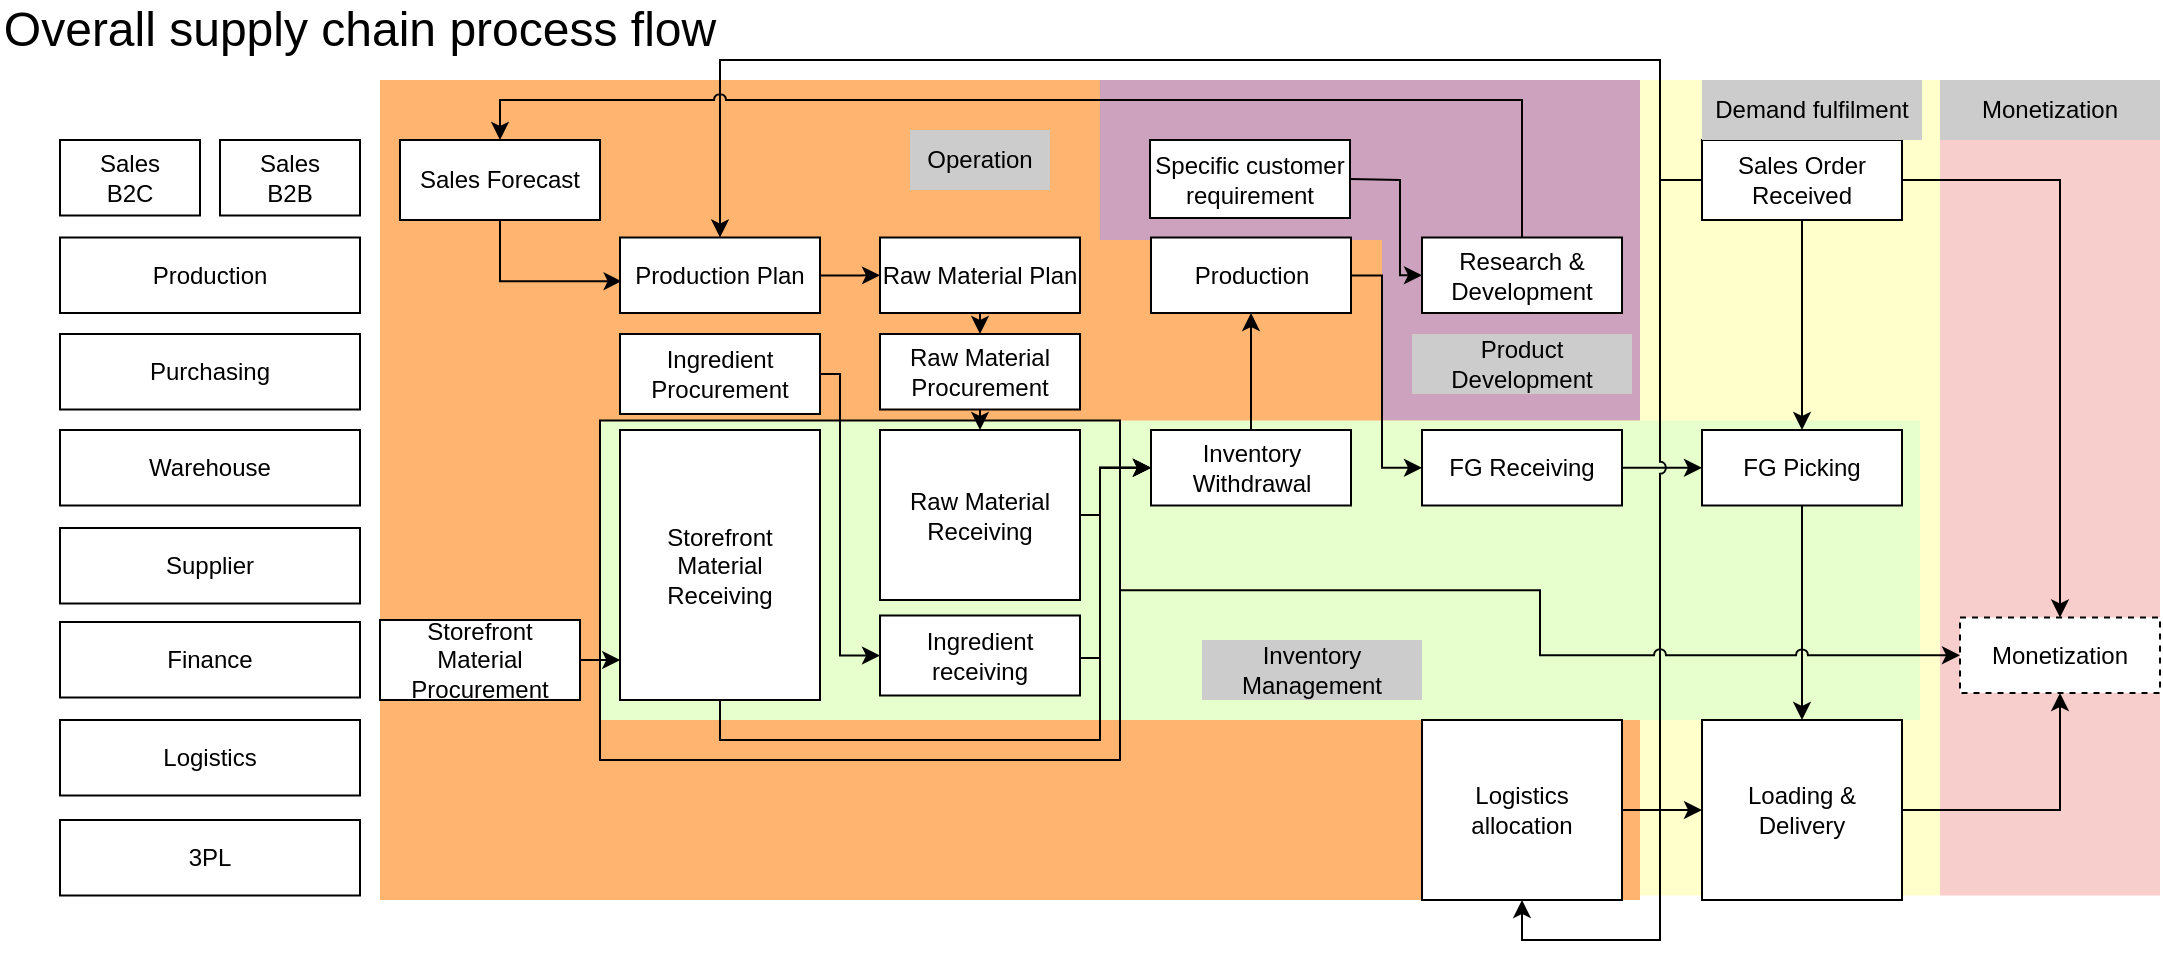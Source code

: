 <mxfile version="24.7.6" pages="15">
  <diagram name="Overall flow" id="aIydNRDStPWsSJ3BAeCJ">
    <mxGraphModel dx="2954" dy="1132" grid="1" gridSize="10" guides="1" tooltips="1" connect="1" arrows="1" fold="1" page="1" pageScale="1" pageWidth="1169" pageHeight="827" math="0" shadow="0">
      <root>
        <mxCell id="kuwG-ue1jc57KhAfroKb-0" />
        <mxCell id="kuwG-ue1jc57KhAfroKb-1" parent="kuwG-ue1jc57KhAfroKb-0" />
        <mxCell id="Q8W0fOrynpwnCwS3Oesy-2" value="" style="whiteSpace=wrap;html=1;rounded=0;fillColor=#f8cecc;strokeColor=none;" parent="kuwG-ue1jc57KhAfroKb-1" vertex="1">
          <mxGeometry x="980" y="50" width="110" height="407.75" as="geometry" />
        </mxCell>
        <mxCell id="oca5xLeXML9_MkDLj5p7-0" value="" style="whiteSpace=wrap;html=1;rounded=0;fillColor=#FFB570;strokeColor=none;" parent="kuwG-ue1jc57KhAfroKb-1" vertex="1">
          <mxGeometry x="200" y="50" width="630" height="410" as="geometry" />
        </mxCell>
        <mxCell id="Gl-5zhONwMZDH0g0c9GY-5" value="" style="rounded=0;whiteSpace=wrap;html=1;fontFamily=Helvetica;fontSize=11;fontColor=default;labelBackgroundColor=default;strokeColor=none;fillColor=#CDA2BE;" parent="kuwG-ue1jc57KhAfroKb-1" vertex="1">
          <mxGeometry x="560" y="50" width="150" height="80" as="geometry" />
        </mxCell>
        <mxCell id="Gl-5zhONwMZDH0g0c9GY-4" value="" style="rounded=0;whiteSpace=wrap;html=1;fontFamily=Helvetica;fontSize=11;fontColor=default;labelBackgroundColor=default;strokeColor=none;fillColor=#CDA2BE;" parent="kuwG-ue1jc57KhAfroKb-1" vertex="1">
          <mxGeometry x="701" y="50" width="129" height="170.25" as="geometry" />
        </mxCell>
        <mxCell id="hSUL1RAshXutJgXqyYZi-24" value="" style="whiteSpace=wrap;html=1;rounded=0;fillColor=#FFFFCC;strokeColor=none;" parent="kuwG-ue1jc57KhAfroKb-1" vertex="1">
          <mxGeometry x="830" y="50" width="150" height="407.75" as="geometry" />
        </mxCell>
        <mxCell id="hSUL1RAshXutJgXqyYZi-23" value="" style="whiteSpace=wrap;html=1;rounded=0;fillColor=#E6FFCC;strokeColor=none;" parent="kuwG-ue1jc57KhAfroKb-1" vertex="1">
          <mxGeometry x="310" y="220.25" width="660" height="149.75" as="geometry" />
        </mxCell>
        <mxCell id="kuwG-ue1jc57KhAfroKb-2" value="&lt;font style=&quot;font-size: 24px;&quot;&gt;Overall supply chain process flow&lt;/font&gt;" style="text;html=1;align=center;verticalAlign=middle;whiteSpace=wrap;rounded=0;" parent="kuwG-ue1jc57KhAfroKb-1" vertex="1">
          <mxGeometry x="10" y="10" width="360" height="30" as="geometry" />
        </mxCell>
        <mxCell id="kuwG-ue1jc57KhAfroKb-3" value="Sales&lt;div&gt;B2C&lt;/div&gt;" style="whiteSpace=wrap;html=1;rounded=0;" parent="kuwG-ue1jc57KhAfroKb-1" vertex="1">
          <mxGeometry x="40" y="80" width="70" height="37.75" as="geometry" />
        </mxCell>
        <mxCell id="kuwG-ue1jc57KhAfroKb-4" value="Production" style="whiteSpace=wrap;html=1;rounded=0;" parent="kuwG-ue1jc57KhAfroKb-1" vertex="1">
          <mxGeometry x="40" y="128.75" width="150" height="37.75" as="geometry" />
        </mxCell>
        <mxCell id="kuwG-ue1jc57KhAfroKb-5" value="Warehouse" style="whiteSpace=wrap;html=1;rounded=0;" parent="kuwG-ue1jc57KhAfroKb-1" vertex="1">
          <mxGeometry x="40" y="225" width="150" height="37.75" as="geometry" />
        </mxCell>
        <mxCell id="kuwG-ue1jc57KhAfroKb-6" value="Purchasing" style="whiteSpace=wrap;html=1;rounded=0;" parent="kuwG-ue1jc57KhAfroKb-1" vertex="1">
          <mxGeometry x="40" y="177" width="150" height="37.75" as="geometry" />
        </mxCell>
        <mxCell id="kuwG-ue1jc57KhAfroKb-7" value="Supplier" style="whiteSpace=wrap;html=1;rounded=0;" parent="kuwG-ue1jc57KhAfroKb-1" vertex="1">
          <mxGeometry x="40" y="274" width="150" height="37.75" as="geometry" />
        </mxCell>
        <mxCell id="kuwG-ue1jc57KhAfroKb-8" value="Finance" style="whiteSpace=wrap;html=1;rounded=0;" parent="kuwG-ue1jc57KhAfroKb-1" vertex="1">
          <mxGeometry x="40" y="321" width="150" height="37.75" as="geometry" />
        </mxCell>
        <mxCell id="kuwG-ue1jc57KhAfroKb-11" value="Sales&lt;div&gt;B2B&lt;/div&gt;" style="whiteSpace=wrap;html=1;rounded=0;" parent="kuwG-ue1jc57KhAfroKb-1" vertex="1">
          <mxGeometry x="120" y="80" width="70" height="37.75" as="geometry" />
        </mxCell>
        <mxCell id="hSUL1RAshXutJgXqyYZi-1" style="edgeStyle=orthogonalEdgeStyle;rounded=0;orthogonalLoop=1;jettySize=auto;html=1;entryX=0;entryY=0.5;entryDx=0;entryDy=0;" parent="kuwG-ue1jc57KhAfroKb-1" source="kuwG-ue1jc57KhAfroKb-16" target="kuwG-ue1jc57KhAfroKb-24" edge="1">
          <mxGeometry relative="1" as="geometry" />
        </mxCell>
        <mxCell id="kuwG-ue1jc57KhAfroKb-16" value="Production Plan" style="whiteSpace=wrap;html=1;rounded=0;fillColor=#FFFFFF;" parent="kuwG-ue1jc57KhAfroKb-1" vertex="1">
          <mxGeometry x="320" y="128.75" width="100" height="37.75" as="geometry" />
        </mxCell>
        <mxCell id="hSUL1RAshXutJgXqyYZi-2" style="edgeStyle=orthogonalEdgeStyle;rounded=0;orthogonalLoop=1;jettySize=auto;html=1;exitX=0.5;exitY=1;exitDx=0;exitDy=0;entryX=0.5;entryY=0;entryDx=0;entryDy=0;" parent="kuwG-ue1jc57KhAfroKb-1" source="kuwG-ue1jc57KhAfroKb-24" target="bjQaCebHrEG8nXZ2WEp--3" edge="1">
          <mxGeometry relative="1" as="geometry" />
        </mxCell>
        <mxCell id="kuwG-ue1jc57KhAfroKb-24" value="Raw Material Plan" style="whiteSpace=wrap;html=1;rounded=0;strokeColor=default;align=center;verticalAlign=middle;fontFamily=Helvetica;fontSize=12;fontColor=default;fillColor=#FFFFFF;" parent="kuwG-ue1jc57KhAfroKb-1" vertex="1">
          <mxGeometry x="450" y="128.75" width="100" height="37.75" as="geometry" />
        </mxCell>
        <mxCell id="bjQaCebHrEG8nXZ2WEp--1" value="Sales Forecast" style="whiteSpace=wrap;html=1;rounded=0;strokeColor=default;align=center;verticalAlign=middle;fontFamily=Helvetica;fontSize=12;fontColor=default;fillColor=default;" parent="kuwG-ue1jc57KhAfroKb-1" vertex="1">
          <mxGeometry x="210" y="80" width="100" height="40" as="geometry" />
        </mxCell>
        <mxCell id="hSUL1RAshXutJgXqyYZi-3" style="edgeStyle=orthogonalEdgeStyle;rounded=0;orthogonalLoop=1;jettySize=auto;html=1;exitX=0.5;exitY=1;exitDx=0;exitDy=0;entryX=0.5;entryY=0;entryDx=0;entryDy=0;" parent="kuwG-ue1jc57KhAfroKb-1" source="bjQaCebHrEG8nXZ2WEp--3" target="bjQaCebHrEG8nXZ2WEp--5" edge="1">
          <mxGeometry relative="1" as="geometry" />
        </mxCell>
        <mxCell id="bjQaCebHrEG8nXZ2WEp--3" value="Raw Material Procurement" style="whiteSpace=wrap;html=1;rounded=0;" parent="kuwG-ue1jc57KhAfroKb-1" vertex="1">
          <mxGeometry x="450" y="177" width="100" height="37.75" as="geometry" />
        </mxCell>
        <mxCell id="hSUL1RAshXutJgXqyYZi-6" style="edgeStyle=orthogonalEdgeStyle;rounded=0;orthogonalLoop=1;jettySize=auto;html=1;entryX=0;entryY=0.5;entryDx=0;entryDy=0;" parent="kuwG-ue1jc57KhAfroKb-1" source="bjQaCebHrEG8nXZ2WEp--5" target="bjQaCebHrEG8nXZ2WEp--6" edge="1">
          <mxGeometry relative="1" as="geometry">
            <Array as="points">
              <mxPoint x="560" y="268" />
              <mxPoint x="560" y="244" />
            </Array>
          </mxGeometry>
        </mxCell>
        <mxCell id="bjQaCebHrEG8nXZ2WEp--5" value="Raw Material Receiving" style="whiteSpace=wrap;html=1;rounded=0;strokeColor=default;align=center;verticalAlign=middle;fontFamily=Helvetica;fontSize=12;fontColor=default;fillColor=#FFFFFF;" parent="kuwG-ue1jc57KhAfroKb-1" vertex="1">
          <mxGeometry x="450" y="225" width="100" height="85" as="geometry" />
        </mxCell>
        <mxCell id="hSUL1RAshXutJgXqyYZi-7" style="edgeStyle=orthogonalEdgeStyle;rounded=0;orthogonalLoop=1;jettySize=auto;html=1;entryX=0.5;entryY=1;entryDx=0;entryDy=0;" parent="kuwG-ue1jc57KhAfroKb-1" source="bjQaCebHrEG8nXZ2WEp--6" target="bjQaCebHrEG8nXZ2WEp--7" edge="1">
          <mxGeometry relative="1" as="geometry" />
        </mxCell>
        <mxCell id="bjQaCebHrEG8nXZ2WEp--6" value="Inventory Withdrawal" style="whiteSpace=wrap;html=1;rounded=0;strokeColor=default;align=center;verticalAlign=middle;fontFamily=Helvetica;fontSize=12;fontColor=default;fillColor=#FFFFFF;" parent="kuwG-ue1jc57KhAfroKb-1" vertex="1">
          <mxGeometry x="585.5" y="225" width="100" height="37.75" as="geometry" />
        </mxCell>
        <mxCell id="hSUL1RAshXutJgXqyYZi-20" style="edgeStyle=orthogonalEdgeStyle;rounded=0;orthogonalLoop=1;jettySize=auto;html=1;entryX=0;entryY=0.5;entryDx=0;entryDy=0;" parent="kuwG-ue1jc57KhAfroKb-1" source="bjQaCebHrEG8nXZ2WEp--7" target="bjQaCebHrEG8nXZ2WEp--8" edge="1">
          <mxGeometry relative="1" as="geometry">
            <Array as="points">
              <mxPoint x="701" y="148" />
              <mxPoint x="701" y="244" />
            </Array>
          </mxGeometry>
        </mxCell>
        <mxCell id="bjQaCebHrEG8nXZ2WEp--7" value="Production" style="whiteSpace=wrap;html=1;rounded=0;strokeColor=default;align=center;verticalAlign=middle;fontFamily=Helvetica;fontSize=12;fontColor=default;fillColor=#FFFFFF;" parent="kuwG-ue1jc57KhAfroKb-1" vertex="1">
          <mxGeometry x="585.5" y="128.75" width="100" height="37.75" as="geometry" />
        </mxCell>
        <mxCell id="hSUL1RAshXutJgXqyYZi-13" style="edgeStyle=orthogonalEdgeStyle;rounded=0;orthogonalLoop=1;jettySize=auto;html=1;entryX=0;entryY=0.5;entryDx=0;entryDy=0;" parent="kuwG-ue1jc57KhAfroKb-1" source="bjQaCebHrEG8nXZ2WEp--8" target="hSUL1RAshXutJgXqyYZi-10" edge="1">
          <mxGeometry relative="1" as="geometry" />
        </mxCell>
        <mxCell id="bjQaCebHrEG8nXZ2WEp--8" value="FG Receiving" style="whiteSpace=wrap;html=1;rounded=0;strokeColor=default;align=center;verticalAlign=middle;fontFamily=Helvetica;fontSize=12;fontColor=default;fillColor=#FFFFFF;" parent="kuwG-ue1jc57KhAfroKb-1" vertex="1">
          <mxGeometry x="721" y="225" width="100" height="37.75" as="geometry" />
        </mxCell>
        <mxCell id="hSUL1RAshXutJgXqyYZi-0" style="edgeStyle=orthogonalEdgeStyle;rounded=0;orthogonalLoop=1;jettySize=auto;html=1;entryX=0.008;entryY=0.579;entryDx=0;entryDy=0;entryPerimeter=0;exitX=0.5;exitY=1;exitDx=0;exitDy=0;" parent="kuwG-ue1jc57KhAfroKb-1" source="bjQaCebHrEG8nXZ2WEp--1" target="kuwG-ue1jc57KhAfroKb-16" edge="1">
          <mxGeometry relative="1" as="geometry" />
        </mxCell>
        <mxCell id="hSUL1RAshXutJgXqyYZi-12" style="edgeStyle=orthogonalEdgeStyle;rounded=0;orthogonalLoop=1;jettySize=auto;html=1;entryX=0.5;entryY=0;entryDx=0;entryDy=0;" parent="kuwG-ue1jc57KhAfroKb-1" source="hSUL1RAshXutJgXqyYZi-9" target="hSUL1RAshXutJgXqyYZi-10" edge="1">
          <mxGeometry relative="1" as="geometry" />
        </mxCell>
        <mxCell id="hSUL1RAshXutJgXqyYZi-21" style="edgeStyle=orthogonalEdgeStyle;rounded=0;orthogonalLoop=1;jettySize=auto;html=1;entryX=0.5;entryY=0;entryDx=0;entryDy=0;" parent="kuwG-ue1jc57KhAfroKb-1" source="hSUL1RAshXutJgXqyYZi-9" target="hSUL1RAshXutJgXqyYZi-17" edge="1">
          <mxGeometry relative="1" as="geometry" />
        </mxCell>
        <mxCell id="Q8W0fOrynpwnCwS3Oesy-0" style="edgeStyle=orthogonalEdgeStyle;rounded=0;orthogonalLoop=1;jettySize=auto;html=1;entryX=0.5;entryY=1;entryDx=0;entryDy=0;jumpStyle=arc;" parent="kuwG-ue1jc57KhAfroKb-1" source="hSUL1RAshXutJgXqyYZi-9" target="0s-Q5gsYTAYxXVa6aFCK-0" edge="1">
          <mxGeometry relative="1" as="geometry">
            <Array as="points">
              <mxPoint x="840" y="100" />
              <mxPoint x="840" y="480" />
              <mxPoint x="771" y="480" />
            </Array>
          </mxGeometry>
        </mxCell>
        <mxCell id="Q8W0fOrynpwnCwS3Oesy-1" style="edgeStyle=orthogonalEdgeStyle;rounded=0;orthogonalLoop=1;jettySize=auto;html=1;entryX=0.5;entryY=0;entryDx=0;entryDy=0;exitX=0;exitY=0.5;exitDx=0;exitDy=0;" parent="kuwG-ue1jc57KhAfroKb-1" source="hSUL1RAshXutJgXqyYZi-9" target="kuwG-ue1jc57KhAfroKb-16" edge="1">
          <mxGeometry relative="1" as="geometry">
            <Array as="points">
              <mxPoint x="840" y="100" />
              <mxPoint x="840" y="40" />
              <mxPoint x="370" y="40" />
            </Array>
          </mxGeometry>
        </mxCell>
        <mxCell id="hSUL1RAshXutJgXqyYZi-9" value="Sales Order Received" style="whiteSpace=wrap;html=1;rounded=0;strokeColor=default;align=center;verticalAlign=middle;fontFamily=Helvetica;fontSize=12;fontColor=default;fillColor=default;" parent="kuwG-ue1jc57KhAfroKb-1" vertex="1">
          <mxGeometry x="861" y="80" width="100" height="40" as="geometry" />
        </mxCell>
        <mxCell id="hSUL1RAshXutJgXqyYZi-16" style="edgeStyle=orthogonalEdgeStyle;rounded=0;orthogonalLoop=1;jettySize=auto;html=1;" parent="kuwG-ue1jc57KhAfroKb-1" source="hSUL1RAshXutJgXqyYZi-10" target="hSUL1RAshXutJgXqyYZi-15" edge="1">
          <mxGeometry relative="1" as="geometry" />
        </mxCell>
        <mxCell id="hSUL1RAshXutJgXqyYZi-10" value="FG Picking" style="whiteSpace=wrap;html=1;rounded=0;strokeColor=default;align=center;verticalAlign=middle;fontFamily=Helvetica;fontSize=12;fontColor=default;fillColor=#FFFFFF;" parent="kuwG-ue1jc57KhAfroKb-1" vertex="1">
          <mxGeometry x="861" y="225" width="100" height="37.75" as="geometry" />
        </mxCell>
        <mxCell id="hSUL1RAshXutJgXqyYZi-14" value="Logistics" style="whiteSpace=wrap;html=1;rounded=0;" parent="kuwG-ue1jc57KhAfroKb-1" vertex="1">
          <mxGeometry x="40" y="370" width="150" height="37.75" as="geometry" />
        </mxCell>
        <mxCell id="hSUL1RAshXutJgXqyYZi-18" style="edgeStyle=orthogonalEdgeStyle;rounded=0;orthogonalLoop=1;jettySize=auto;html=1;entryX=0.5;entryY=1;entryDx=0;entryDy=0;" parent="kuwG-ue1jc57KhAfroKb-1" source="hSUL1RAshXutJgXqyYZi-15" target="hSUL1RAshXutJgXqyYZi-17" edge="1">
          <mxGeometry relative="1" as="geometry" />
        </mxCell>
        <mxCell id="hSUL1RAshXutJgXqyYZi-15" value="Loading &amp;amp; Delivery" style="whiteSpace=wrap;html=1;rounded=0;strokeColor=default;align=center;verticalAlign=middle;fontFamily=Helvetica;fontSize=12;fontColor=default;fillColor=#FFFFFF;" parent="kuwG-ue1jc57KhAfroKb-1" vertex="1">
          <mxGeometry x="861" y="370" width="100" height="90" as="geometry" />
        </mxCell>
        <mxCell id="hSUL1RAshXutJgXqyYZi-17" value="Monetization" style="whiteSpace=wrap;html=1;rounded=0;dashed=1;" parent="kuwG-ue1jc57KhAfroKb-1" vertex="1">
          <mxGeometry x="990" y="318.75" width="100" height="37.75" as="geometry" />
        </mxCell>
        <mxCell id="hSUL1RAshXutJgXqyYZi-27" value="Demand fulfilment" style="text;html=1;align=center;verticalAlign=middle;whiteSpace=wrap;rounded=0;fillColor=#CCCCCC;" parent="kuwG-ue1jc57KhAfroKb-1" vertex="1">
          <mxGeometry x="861" y="50" width="110" height="30" as="geometry" />
        </mxCell>
        <mxCell id="hSUL1RAshXutJgXqyYZi-28" value="Inventory Management" style="text;html=1;align=center;verticalAlign=middle;whiteSpace=wrap;rounded=0;fillColor=#CCCCCC;" parent="kuwG-ue1jc57KhAfroKb-1" vertex="1">
          <mxGeometry x="611" y="330" width="110" height="30" as="geometry" />
        </mxCell>
        <mxCell id="oca5xLeXML9_MkDLj5p7-1" value="Operation" style="text;html=1;align=center;verticalAlign=middle;whiteSpace=wrap;rounded=0;fillColor=#CCCCCC;" parent="kuwG-ue1jc57KhAfroKb-1" vertex="1">
          <mxGeometry x="465" y="75" width="70" height="30" as="geometry" />
        </mxCell>
        <mxCell id="h_m_82HcjJjfAU0vX-qx-1" style="edgeStyle=orthogonalEdgeStyle;rounded=0;orthogonalLoop=1;jettySize=auto;html=1;entryX=0;entryY=0.5;entryDx=0;entryDy=0;" parent="kuwG-ue1jc57KhAfroKb-1" source="oca5xLeXML9_MkDLj5p7-8" target="bjQaCebHrEG8nXZ2WEp--6" edge="1">
          <mxGeometry relative="1" as="geometry">
            <Array as="points">
              <mxPoint x="370" y="380" />
              <mxPoint x="560" y="380" />
              <mxPoint x="560" y="244" />
            </Array>
          </mxGeometry>
        </mxCell>
        <mxCell id="oca5xLeXML9_MkDLj5p7-8" value="Storefront Material Receiving" style="whiteSpace=wrap;html=1;rounded=0;strokeColor=default;align=center;verticalAlign=middle;fontFamily=Helvetica;fontSize=12;fontColor=default;fillColor=#FFFFFF;" parent="kuwG-ue1jc57KhAfroKb-1" vertex="1">
          <mxGeometry x="320" y="225" width="100" height="135" as="geometry" />
        </mxCell>
        <mxCell id="oca5xLeXML9_MkDLj5p7-10" value="Storefront Material Procurement" style="whiteSpace=wrap;html=1;rounded=0;strokeColor=default;align=center;verticalAlign=middle;fontFamily=Helvetica;fontSize=12;fontColor=default;fillColor=#FFFFFF;" parent="kuwG-ue1jc57KhAfroKb-1" vertex="1">
          <mxGeometry x="200" y="320" width="100" height="40" as="geometry" />
        </mxCell>
        <mxCell id="oca5xLeXML9_MkDLj5p7-11" style="edgeStyle=orthogonalEdgeStyle;rounded=0;orthogonalLoop=1;jettySize=auto;html=1;exitX=1;exitY=0.5;exitDx=0;exitDy=0;entryX=0.001;entryY=0.845;entryDx=0;entryDy=0;entryPerimeter=0;" parent="kuwG-ue1jc57KhAfroKb-1" source="oca5xLeXML9_MkDLj5p7-10" target="oca5xLeXML9_MkDLj5p7-8" edge="1">
          <mxGeometry relative="1" as="geometry" />
        </mxCell>
        <mxCell id="oca5xLeXML9_MkDLj5p7-12" value="3PL" style="whiteSpace=wrap;html=1;rounded=0;" parent="kuwG-ue1jc57KhAfroKb-1" vertex="1">
          <mxGeometry x="40" y="420" width="150" height="37.75" as="geometry" />
        </mxCell>
        <mxCell id="0s-Q5gsYTAYxXVa6aFCK-1" style="edgeStyle=orthogonalEdgeStyle;rounded=0;orthogonalLoop=1;jettySize=auto;html=1;" parent="kuwG-ue1jc57KhAfroKb-1" source="0s-Q5gsYTAYxXVa6aFCK-0" target="hSUL1RAshXutJgXqyYZi-15" edge="1">
          <mxGeometry relative="1" as="geometry" />
        </mxCell>
        <mxCell id="0s-Q5gsYTAYxXVa6aFCK-0" value="Logistics allocation" style="whiteSpace=wrap;html=1;rounded=0;strokeColor=default;align=center;verticalAlign=middle;fontFamily=Helvetica;fontSize=12;fontColor=default;fillColor=#FFFFFF;" parent="kuwG-ue1jc57KhAfroKb-1" vertex="1">
          <mxGeometry x="721" y="370" width="100" height="90" as="geometry" />
        </mxCell>
        <mxCell id="Gl-5zhONwMZDH0g0c9GY-2" style="edgeStyle=orthogonalEdgeStyle;shape=connector;rounded=0;jumpStyle=arc;orthogonalLoop=1;jettySize=auto;html=1;entryX=0;entryY=0.5;entryDx=0;entryDy=0;strokeColor=default;align=center;verticalAlign=middle;fontFamily=Helvetica;fontSize=11;fontColor=default;labelBackgroundColor=default;endArrow=classic;" parent="kuwG-ue1jc57KhAfroKb-1" source="Gl-5zhONwMZDH0g0c9GY-0" target="Gl-5zhONwMZDH0g0c9GY-1" edge="1">
          <mxGeometry relative="1" as="geometry">
            <Array as="points">
              <mxPoint x="700" y="100" />
              <mxPoint x="710" y="100" />
              <mxPoint x="710" y="148" />
            </Array>
          </mxGeometry>
        </mxCell>
        <mxCell id="Gl-5zhONwMZDH0g0c9GY-0" value="Specific customer requirement" style="whiteSpace=wrap;html=1;rounded=0;strokeColor=default;align=center;verticalAlign=middle;fontFamily=Helvetica;fontSize=12;fontColor=default;fillColor=default;" parent="kuwG-ue1jc57KhAfroKb-1" vertex="1">
          <mxGeometry x="585" y="80" width="100" height="39" as="geometry" />
        </mxCell>
        <mxCell id="Gl-5zhONwMZDH0g0c9GY-3" style="edgeStyle=orthogonalEdgeStyle;shape=connector;rounded=0;jumpStyle=arc;orthogonalLoop=1;jettySize=auto;html=1;entryX=0.5;entryY=0;entryDx=0;entryDy=0;strokeColor=default;align=center;verticalAlign=middle;fontFamily=Helvetica;fontSize=11;fontColor=default;labelBackgroundColor=default;endArrow=classic;" parent="kuwG-ue1jc57KhAfroKb-1" source="Gl-5zhONwMZDH0g0c9GY-1" target="bjQaCebHrEG8nXZ2WEp--1" edge="1">
          <mxGeometry relative="1" as="geometry">
            <Array as="points">
              <mxPoint x="771" y="60" />
              <mxPoint x="260" y="60" />
            </Array>
          </mxGeometry>
        </mxCell>
        <mxCell id="Gl-5zhONwMZDH0g0c9GY-1" value="Research &amp;amp; Development" style="whiteSpace=wrap;html=1;rounded=0;strokeColor=default;align=center;verticalAlign=middle;fontFamily=Helvetica;fontSize=12;fontColor=default;fillColor=#FFFFFF;" parent="kuwG-ue1jc57KhAfroKb-1" vertex="1">
          <mxGeometry x="721" y="128.75" width="100" height="37.75" as="geometry" />
        </mxCell>
        <mxCell id="Gl-5zhONwMZDH0g0c9GY-6" value="Product Development" style="text;html=1;align=center;verticalAlign=middle;whiteSpace=wrap;rounded=0;fontFamily=Helvetica;fontSize=12;fontColor=default;fillColor=#CCCCCC;" parent="kuwG-ue1jc57KhAfroKb-1" vertex="1">
          <mxGeometry x="716" y="177" width="110" height="30" as="geometry" />
        </mxCell>
        <mxCell id="h_m_82HcjJjfAU0vX-qx-2" style="edgeStyle=orthogonalEdgeStyle;rounded=0;orthogonalLoop=1;jettySize=auto;html=1;entryX=0;entryY=0.5;entryDx=0;entryDy=0;" parent="kuwG-ue1jc57KhAfroKb-1" source="h_m_82HcjJjfAU0vX-qx-0" target="bjQaCebHrEG8nXZ2WEp--6" edge="1">
          <mxGeometry relative="1" as="geometry">
            <Array as="points">
              <mxPoint x="560" y="339" />
              <mxPoint x="560" y="244" />
            </Array>
          </mxGeometry>
        </mxCell>
        <mxCell id="h_m_82HcjJjfAU0vX-qx-0" value="Ingredient receiving" style="whiteSpace=wrap;html=1;rounded=0;strokeColor=default;align=center;verticalAlign=middle;fontFamily=Helvetica;fontSize=12;fontColor=default;fillColor=#FFFFFF;" parent="kuwG-ue1jc57KhAfroKb-1" vertex="1">
          <mxGeometry x="450" y="317.75" width="100" height="40" as="geometry" />
        </mxCell>
        <mxCell id="QQlrHg2LriR1_Jg0DezA-2" style="edgeStyle=orthogonalEdgeStyle;shape=connector;rounded=0;jumpStyle=arc;orthogonalLoop=1;jettySize=auto;html=1;entryX=0;entryY=0.5;entryDx=0;entryDy=0;strokeColor=default;align=center;verticalAlign=middle;fontFamily=Helvetica;fontSize=11;fontColor=default;labelBackgroundColor=default;endArrow=classic;" parent="kuwG-ue1jc57KhAfroKb-1" source="aU2AIV_3nLXUQQsGCd3F-0" target="h_m_82HcjJjfAU0vX-qx-0" edge="1">
          <mxGeometry relative="1" as="geometry">
            <Array as="points">
              <mxPoint x="430" y="197" />
              <mxPoint x="430" y="338" />
            </Array>
          </mxGeometry>
        </mxCell>
        <mxCell id="aU2AIV_3nLXUQQsGCd3F-0" value="Ingredient Procurement" style="whiteSpace=wrap;html=1;rounded=0;strokeColor=default;align=center;verticalAlign=middle;fontFamily=Helvetica;fontSize=12;fontColor=default;fillColor=#FFFFFF;" parent="kuwG-ue1jc57KhAfroKb-1" vertex="1">
          <mxGeometry x="320" y="177" width="100" height="40" as="geometry" />
        </mxCell>
        <mxCell id="Q8W0fOrynpwnCwS3Oesy-3" value="Monetization" style="text;html=1;align=center;verticalAlign=middle;whiteSpace=wrap;rounded=0;fillColor=#CCCCCC;" parent="kuwG-ue1jc57KhAfroKb-1" vertex="1">
          <mxGeometry x="980" y="50" width="110" height="30" as="geometry" />
        </mxCell>
        <mxCell id="QQlrHg2LriR1_Jg0DezA-4" value="" style="rounded=0;whiteSpace=wrap;html=1;fontFamily=Helvetica;fontSize=11;fontColor=default;labelBackgroundColor=default;fillColor=none;" parent="kuwG-ue1jc57KhAfroKb-1" vertex="1">
          <mxGeometry x="310" y="220.25" width="260" height="169.75" as="geometry" />
        </mxCell>
        <mxCell id="QQlrHg2LriR1_Jg0DezA-6" value="" style="endArrow=classic;html=1;rounded=0;strokeColor=default;align=center;verticalAlign=middle;fontFamily=Helvetica;fontSize=11;fontColor=default;labelBackgroundColor=default;edgeStyle=orthogonalEdgeStyle;jumpStyle=arc;exitX=1;exitY=0.5;exitDx=0;exitDy=0;entryX=0;entryY=0.5;entryDx=0;entryDy=0;" parent="kuwG-ue1jc57KhAfroKb-1" source="QQlrHg2LriR1_Jg0DezA-4" target="hSUL1RAshXutJgXqyYZi-17" edge="1">
          <mxGeometry width="50" height="50" relative="1" as="geometry">
            <mxPoint x="650.48" y="490" as="sourcePoint" />
            <mxPoint x="700.48" y="440" as="targetPoint" />
          </mxGeometry>
        </mxCell>
      </root>
    </mxGraphModel>
  </diagram>
  <diagram name="Copy of Overall flow" id="heG2yKk7r4SWlOxrvncr">
    <mxGraphModel dx="2954" dy="1132" grid="1" gridSize="10" guides="1" tooltips="1" connect="1" arrows="1" fold="1" page="1" pageScale="1" pageWidth="1169" pageHeight="827" math="0" shadow="0">
      <root>
        <mxCell id="jQODsNzL60-UOVjXaHFE-0" />
        <mxCell id="jQODsNzL60-UOVjXaHFE-1" parent="jQODsNzL60-UOVjXaHFE-0" />
        <mxCell id="WmBbvdfxRm-tBWlRuhQ0-0" value="" style="whiteSpace=wrap;html=1;rounded=0;fillColor=#B9E0A5;strokeColor=none;" parent="jQODsNzL60-UOVjXaHFE-1" vertex="1">
          <mxGeometry x="190" y="45" width="1300" height="585" as="geometry" />
        </mxCell>
        <mxCell id="y1SeJyB-pZPUWwDx9IkC-0" value="" style="whiteSpace=wrap;html=1;rounded=0;fillColor=#f8cecc;strokeColor=none;" parent="jQODsNzL60-UOVjXaHFE-1" vertex="1">
          <mxGeometry x="2140" y="46.12" width="110" height="583.88" as="geometry" />
        </mxCell>
        <mxCell id="A5KlosQYiKxH1WgSFphq-0" value="" style="whiteSpace=wrap;html=1;rounded=0;fillColor=#FFFFCC;strokeColor=none;" parent="jQODsNzL60-UOVjXaHFE-1" vertex="1">
          <mxGeometry x="2010" y="45" width="130" height="585" as="geometry" />
        </mxCell>
        <mxCell id="sxwxMjt-DNdQJvc3Dbvc-0" value="" style="whiteSpace=wrap;html=1;rounded=0;fillColor=#FFB570;strokeColor=none;" parent="jQODsNzL60-UOVjXaHFE-1" vertex="1">
          <mxGeometry x="1490" y="45" width="520" height="585" as="geometry" />
        </mxCell>
        <mxCell id="MzIGo0ArcXjdyy8ioMET-0" value="" style="whiteSpace=wrap;html=1;rounded=0;fillColor=#E6FFCC;strokeColor=none;" parent="jQODsNzL60-UOVjXaHFE-1" vertex="1">
          <mxGeometry x="1620" y="295" width="510" height="149.75" as="geometry" />
        </mxCell>
        <mxCell id="qZ42ZtSUwhaNGOGhvvWN-19" style="edgeStyle=orthogonalEdgeStyle;shape=connector;rounded=0;jumpStyle=arc;orthogonalLoop=1;jettySize=auto;html=1;entryX=0;entryY=0.5;entryDx=0;entryDy=0;strokeColor=default;align=center;verticalAlign=middle;fontFamily=Helvetica;fontSize=11;fontColor=default;labelBackgroundColor=default;endArrow=classic;" parent="jQODsNzL60-UOVjXaHFE-1" source="qZ42ZtSUwhaNGOGhvvWN-9" target="fCHDOOrel7dEcNZi_6Mm-15" edge="1">
          <mxGeometry relative="1" as="geometry">
            <Array as="points">
              <mxPoint x="710" y="240" />
              <mxPoint x="710" y="179" />
            </Array>
          </mxGeometry>
        </mxCell>
        <mxCell id="qZ42ZtSUwhaNGOGhvvWN-9" value="" style="rounded=0;whiteSpace=wrap;html=1;fontFamily=Helvetica;fontSize=11;fontColor=default;labelBackgroundColor=default;" parent="jQODsNzL60-UOVjXaHFE-1" vertex="1">
          <mxGeometry x="460" y="100" width="120" height="300" as="geometry" />
        </mxCell>
        <mxCell id="qZ42ZtSUwhaNGOGhvvWN-21" style="edgeStyle=orthogonalEdgeStyle;shape=connector;rounded=0;jumpStyle=arc;orthogonalLoop=1;jettySize=auto;html=1;entryX=0;entryY=0.5;entryDx=0;entryDy=0;strokeColor=default;align=center;verticalAlign=middle;fontFamily=Helvetica;fontSize=11;fontColor=default;labelBackgroundColor=default;endArrow=classic;" parent="jQODsNzL60-UOVjXaHFE-1" source="qZ42ZtSUwhaNGOGhvvWN-0" target="fCHDOOrel7dEcNZi_6Mm-17" edge="1">
          <mxGeometry relative="1" as="geometry">
            <Array as="points">
              <mxPoint x="970" y="344" />
              <mxPoint x="970" y="273" />
            </Array>
          </mxGeometry>
        </mxCell>
        <mxCell id="qZ42ZtSUwhaNGOGhvvWN-0" value="" style="rounded=0;whiteSpace=wrap;html=1;fontFamily=Helvetica;fontSize=11;fontColor=default;labelBackgroundColor=default;" parent="jQODsNzL60-UOVjXaHFE-1" vertex="1">
          <mxGeometry x="845" y="197.75" width="120" height="252.25" as="geometry" />
        </mxCell>
        <mxCell id="jQODsNzL60-UOVjXaHFE-10" value="&lt;font style=&quot;font-size: 24px;&quot;&gt;Overall supply chain process flow&lt;/font&gt;" style="text;html=1;align=center;verticalAlign=middle;whiteSpace=wrap;rounded=0;" parent="jQODsNzL60-UOVjXaHFE-1" vertex="1">
          <mxGeometry x="10" y="10" width="360" height="30" as="geometry" />
        </mxCell>
        <mxCell id="jQODsNzL60-UOVjXaHFE-11" value="Sales&lt;div&gt;B2C&lt;/div&gt;" style="whiteSpace=wrap;html=1;rounded=0;" parent="jQODsNzL60-UOVjXaHFE-1" vertex="1">
          <mxGeometry x="40" y="155" width="70" height="37.75" as="geometry" />
        </mxCell>
        <mxCell id="jQODsNzL60-UOVjXaHFE-12" value="Production" style="whiteSpace=wrap;html=1;rounded=0;" parent="jQODsNzL60-UOVjXaHFE-1" vertex="1">
          <mxGeometry x="40" y="205.38" width="150" height="37.75" as="geometry" />
        </mxCell>
        <mxCell id="jQODsNzL60-UOVjXaHFE-13" value="Warehouse" style="whiteSpace=wrap;html=1;rounded=0;" parent="jQODsNzL60-UOVjXaHFE-1" vertex="1">
          <mxGeometry x="40" y="302" width="150" height="37.75" as="geometry" />
        </mxCell>
        <mxCell id="jQODsNzL60-UOVjXaHFE-14" value="Purchasing" style="whiteSpace=wrap;html=1;rounded=0;" parent="jQODsNzL60-UOVjXaHFE-1" vertex="1">
          <mxGeometry x="40" y="254" width="150" height="37.75" as="geometry" />
        </mxCell>
        <mxCell id="jQODsNzL60-UOVjXaHFE-15" value="Finance" style="whiteSpace=wrap;html=1;rounded=0;" parent="jQODsNzL60-UOVjXaHFE-1" vertex="1">
          <mxGeometry x="40" y="399" width="150" height="37.75" as="geometry" />
        </mxCell>
        <mxCell id="jQODsNzL60-UOVjXaHFE-16" value="Logistics" style="whiteSpace=wrap;html=1;rounded=0;" parent="jQODsNzL60-UOVjXaHFE-1" vertex="1">
          <mxGeometry x="40" y="447" width="150" height="37.75" as="geometry" />
        </mxCell>
        <mxCell id="jQODsNzL60-UOVjXaHFE-17" value="Sales&lt;div&gt;B2B&lt;/div&gt;" style="whiteSpace=wrap;html=1;rounded=0;" parent="jQODsNzL60-UOVjXaHFE-1" vertex="1">
          <mxGeometry x="120" y="155" width="70" height="37.75" as="geometry" />
        </mxCell>
        <mxCell id="qZ42ZtSUwhaNGOGhvvWN-25" style="edgeStyle=orthogonalEdgeStyle;shape=connector;rounded=0;jumpStyle=arc;orthogonalLoop=1;jettySize=auto;html=1;entryX=0;entryY=0.5;entryDx=0;entryDy=0;strokeColor=default;align=center;verticalAlign=middle;fontFamily=Helvetica;fontSize=11;fontColor=default;labelBackgroundColor=default;endArrow=classic;" parent="jQODsNzL60-UOVjXaHFE-1" source="jQODsNzL60-UOVjXaHFE-22" target="fCHDOOrel7dEcNZi_6Mm-21" edge="1">
          <mxGeometry relative="1" as="geometry">
            <Array as="points">
              <mxPoint x="645" y="100" />
              <mxPoint x="1220" y="100" />
              <mxPoint x="1220" y="260" />
            </Array>
          </mxGeometry>
        </mxCell>
        <mxCell id="jQODsNzL60-UOVjXaHFE-22" value="Demand Forecast" style="whiteSpace=wrap;html=1;rounded=0;strokeColor=default;align=center;verticalAlign=middle;fontFamily=Helvetica;fontSize=12;fontColor=default;fillColor=default;" parent="jQODsNzL60-UOVjXaHFE-1" vertex="1">
          <mxGeometry x="595" y="155" width="100" height="40" as="geometry" />
        </mxCell>
        <mxCell id="jQODsNzL60-UOVjXaHFE-41" value="3PL" style="whiteSpace=wrap;html=1;rounded=0;" parent="jQODsNzL60-UOVjXaHFE-1" vertex="1">
          <mxGeometry x="40" y="496" width="150" height="37.75" as="geometry" />
        </mxCell>
        <mxCell id="jQODsNzL60-UOVjXaHFE-60" value="Strategic planning" style="text;html=1;align=center;verticalAlign=middle;whiteSpace=wrap;rounded=0;fontFamily=Helvetica;fontSize=12;fontColor=default;fillColor=#CCCCCC;" parent="jQODsNzL60-UOVjXaHFE-1" vertex="1">
          <mxGeometry x="1380" y="16.12" width="110" height="30" as="geometry" />
        </mxCell>
        <mxCell id="uoigIh7VKmg6sC5hYEzo-0" value="Marketing" style="whiteSpace=wrap;html=1;rounded=0;fillColor=#FFE599;" parent="jQODsNzL60-UOVjXaHFE-1" vertex="1">
          <mxGeometry x="40" y="107.75" width="150" height="37.75" as="geometry" />
        </mxCell>
        <mxCell id="uoigIh7VKmg6sC5hYEzo-1" value="Management" style="whiteSpace=wrap;html=1;rounded=0;fillColor=#FFE599;" parent="jQODsNzL60-UOVjXaHFE-1" vertex="1">
          <mxGeometry x="40" y="60" width="150" height="37.75" as="geometry" />
        </mxCell>
        <mxCell id="uoigIh7VKmg6sC5hYEzo-7" value="Customer Service" style="whiteSpace=wrap;html=1;rounded=0;fillColor=#FFE599;" parent="jQODsNzL60-UOVjXaHFE-1" vertex="1">
          <mxGeometry x="40" y="544" width="150" height="37.75" as="geometry" />
        </mxCell>
        <mxCell id="qZ42ZtSUwhaNGOGhvvWN-17" style="edgeStyle=orthogonalEdgeStyle;shape=connector;rounded=0;jumpStyle=arc;orthogonalLoop=1;jettySize=auto;html=1;entryX=0.5;entryY=1;entryDx=0;entryDy=0;strokeColor=default;align=center;verticalAlign=middle;fontFamily=Helvetica;fontSize=11;fontColor=default;labelBackgroundColor=default;endArrow=classic;" parent="jQODsNzL60-UOVjXaHFE-1" source="uoigIh7VKmg6sC5hYEzo-22" target="fCHDOOrel7dEcNZi_6Mm-15" edge="1">
          <mxGeometry relative="1" as="geometry" />
        </mxCell>
        <mxCell id="WmBbvdfxRm-tBWlRuhQ0-6" style="edgeStyle=orthogonalEdgeStyle;rounded=0;orthogonalLoop=1;jettySize=auto;html=1;entryX=0.5;entryY=1;entryDx=0;entryDy=0;" parent="jQODsNzL60-UOVjXaHFE-1" source="uoigIh7VKmg6sC5hYEzo-22" target="NqcPhs85CAhSFgP7nRrc-25" edge="1">
          <mxGeometry relative="1" as="geometry">
            <Array as="points">
              <mxPoint x="905" y="640" />
              <mxPoint x="2200" y="640" />
            </Array>
          </mxGeometry>
        </mxCell>
        <mxCell id="uoigIh7VKmg6sC5hYEzo-22" value="Budgeting" style="whiteSpace=wrap;html=1;rounded=0;strokeColor=default;align=center;verticalAlign=middle;fontFamily=Helvetica;fontSize=12;fontColor=default;fillColor=#FFE599;" parent="jQODsNzL60-UOVjXaHFE-1" vertex="1">
          <mxGeometry x="855" y="399" width="100" height="40" as="geometry" />
        </mxCell>
        <mxCell id="uoigIh7VKmg6sC5hYEzo-30" value="Production Capacity planning" style="whiteSpace=wrap;html=1;rounded=0;strokeColor=default;align=center;verticalAlign=middle;fontFamily=Helvetica;fontSize=12;fontColor=default;fillColor=#FFE599;" parent="jQODsNzL60-UOVjXaHFE-1" vertex="1">
          <mxGeometry x="855" y="203.13" width="100" height="40" as="geometry" />
        </mxCell>
        <mxCell id="uoigIh7VKmg6sC5hYEzo-31" value="Space availability planning" style="whiteSpace=wrap;html=1;rounded=0;strokeColor=default;align=center;verticalAlign=middle;fontFamily=Helvetica;fontSize=12;fontColor=default;fillColor=#FFE599;" parent="jQODsNzL60-UOVjXaHFE-1" vertex="1">
          <mxGeometry x="855" y="302" width="100" height="40" as="geometry" />
        </mxCell>
        <mxCell id="uoigIh7VKmg6sC5hYEzo-38" value="Supplier performance review" style="whiteSpace=wrap;html=1;rounded=0;strokeColor=default;align=center;verticalAlign=middle;fontFamily=Helvetica;fontSize=12;fontColor=default;fillColor=#FFE599;" parent="jQODsNzL60-UOVjXaHFE-1" vertex="1">
          <mxGeometry x="855" y="251.75" width="100" height="40" as="geometry" />
        </mxCell>
        <mxCell id="fCHDOOrel7dEcNZi_6Mm-15" value="Demand Review&lt;div&gt;(DR) + Finance&lt;/div&gt;" style="whiteSpace=wrap;html=1;rounded=0;strokeColor=default;align=center;verticalAlign=middle;fontFamily=Helvetica;fontSize=12;fontColor=default;fillColor=#FFE599;" parent="jQODsNzL60-UOVjXaHFE-1" vertex="1">
          <mxGeometry x="725" y="107.75" width="100" height="142.25" as="geometry" />
        </mxCell>
        <mxCell id="qZ42ZtSUwhaNGOGhvvWN-23" style="edgeStyle=orthogonalEdgeStyle;shape=connector;rounded=0;jumpStyle=arc;orthogonalLoop=1;jettySize=auto;html=1;entryX=0;entryY=0.5;entryDx=0;entryDy=0;strokeColor=default;align=center;verticalAlign=middle;fontFamily=Helvetica;fontSize=11;fontColor=default;labelBackgroundColor=default;endArrow=classic;" parent="jQODsNzL60-UOVjXaHFE-1" source="fCHDOOrel7dEcNZi_6Mm-17" target="qZ42ZtSUwhaNGOGhvvWN-22" edge="1">
          <mxGeometry relative="1" as="geometry" />
        </mxCell>
        <mxCell id="fCHDOOrel7dEcNZi_6Mm-17" value="Supply Review&lt;div&gt;(SR) + Finance&lt;/div&gt;" style="whiteSpace=wrap;html=1;rounded=0;strokeColor=default;align=center;verticalAlign=middle;fontFamily=Helvetica;fontSize=12;fontColor=default;fillColor=#FFE599;" parent="jQODsNzL60-UOVjXaHFE-1" vertex="1">
          <mxGeometry x="985" y="205.38" width="100" height="134.62" as="geometry" />
        </mxCell>
        <mxCell id="fCHDOOrel7dEcNZi_6Mm-21" value="Financial Review (FR)&lt;div&gt;Management + Head of Sales + Head of Operation + Finance&lt;/div&gt;" style="whiteSpace=wrap;html=1;rounded=0;strokeColor=default;align=center;verticalAlign=middle;fontFamily=Helvetica;fontSize=12;fontColor=default;fillColor=#FFE599;" parent="jQODsNzL60-UOVjXaHFE-1" vertex="1">
          <mxGeometry x="1240" y="80" width="100" height="360" as="geometry" />
        </mxCell>
        <mxCell id="qZ42ZtSUwhaNGOGhvvWN-27" style="edgeStyle=orthogonalEdgeStyle;shape=connector;rounded=0;jumpStyle=arc;orthogonalLoop=1;jettySize=auto;html=1;entryX=0.5;entryY=0;entryDx=0;entryDy=0;strokeColor=default;align=center;verticalAlign=middle;fontFamily=Helvetica;fontSize=11;fontColor=default;labelBackgroundColor=default;endArrow=classic;" parent="jQODsNzL60-UOVjXaHFE-1" source="fCHDOOrel7dEcNZi_6Mm-22" target="fCHDOOrel7dEcNZi_6Mm-25" edge="1">
          <mxGeometry relative="1" as="geometry">
            <Array as="points">
              <mxPoint x="1420" y="50" />
              <mxPoint x="260" y="50" />
            </Array>
          </mxGeometry>
        </mxCell>
        <mxCell id="fCHDOOrel7dEcNZi_6Mm-22" value="Management Business Review (MBR)&lt;div&gt;Management + Head of all departments&lt;/div&gt;" style="whiteSpace=wrap;html=1;rounded=0;strokeColor=default;align=center;verticalAlign=middle;fontFamily=Helvetica;fontSize=12;fontColor=default;fillColor=#FFE599;" parent="jQODsNzL60-UOVjXaHFE-1" vertex="1">
          <mxGeometry x="1370" y="80" width="100" height="410" as="geometry" />
        </mxCell>
        <mxCell id="NqcPhs85CAhSFgP7nRrc-0" style="edgeStyle=orthogonalEdgeStyle;shape=connector;rounded=0;jumpStyle=arc;orthogonalLoop=1;jettySize=auto;html=1;entryX=0;entryY=0.25;entryDx=0;entryDy=0;strokeColor=default;align=center;verticalAlign=middle;fontFamily=Helvetica;fontSize=11;fontColor=default;labelBackgroundColor=default;endArrow=classic;" parent="jQODsNzL60-UOVjXaHFE-1" source="fCHDOOrel7dEcNZi_6Mm-23" target="qZ42ZtSUwhaNGOGhvvWN-9" edge="1">
          <mxGeometry relative="1" as="geometry" />
        </mxCell>
        <mxCell id="fCHDOOrel7dEcNZi_6Mm-23" value="Product Management Review (PMR)" style="whiteSpace=wrap;html=1;rounded=0;strokeColor=default;align=center;verticalAlign=middle;fontFamily=Helvetica;fontSize=12;fontColor=default;fillColor=#FFE599;" parent="jQODsNzL60-UOVjXaHFE-1" vertex="1">
          <mxGeometry x="340" y="60" width="100" height="230" as="geometry" />
        </mxCell>
        <mxCell id="fCHDOOrel7dEcNZi_6Mm-24" value="Research and Development" style="whiteSpace=wrap;html=1;rounded=0;" parent="jQODsNzL60-UOVjXaHFE-1" vertex="1">
          <mxGeometry x="40" y="351" width="150" height="37.75" as="geometry" />
        </mxCell>
        <mxCell id="qZ42ZtSUwhaNGOGhvvWN-28" style="edgeStyle=orthogonalEdgeStyle;shape=connector;rounded=0;jumpStyle=arc;orthogonalLoop=1;jettySize=auto;html=1;entryX=0;entryY=0.5;entryDx=0;entryDy=0;strokeColor=default;align=center;verticalAlign=middle;fontFamily=Helvetica;fontSize=11;fontColor=default;labelBackgroundColor=default;endArrow=classic;" parent="jQODsNzL60-UOVjXaHFE-1" source="fCHDOOrel7dEcNZi_6Mm-25" target="qZ42ZtSUwhaNGOGhvvWN-0" edge="1">
          <mxGeometry relative="1" as="geometry">
            <Array as="points">
              <mxPoint x="200" y="80" />
              <mxPoint x="200" y="410" />
              <mxPoint x="710" y="410" />
              <mxPoint x="710" y="324" />
            </Array>
          </mxGeometry>
        </mxCell>
        <mxCell id="uc5d4b_4sneJbLbN5x4e-1" style="edgeStyle=orthogonalEdgeStyle;rounded=0;orthogonalLoop=1;jettySize=auto;html=1;entryX=1;entryY=0.5;entryDx=0;entryDy=0;" edge="1" parent="jQODsNzL60-UOVjXaHFE-1" source="fCHDOOrel7dEcNZi_6Mm-25" target="fCHDOOrel7dEcNZi_6Mm-26">
          <mxGeometry relative="1" as="geometry">
            <Array as="points">
              <mxPoint x="330" y="80" />
              <mxPoint x="330" y="128" />
            </Array>
          </mxGeometry>
        </mxCell>
        <mxCell id="fCHDOOrel7dEcNZi_6Mm-25" value="Business strategy" style="whiteSpace=wrap;html=1;rounded=0;strokeColor=default;align=center;verticalAlign=middle;fontFamily=Helvetica;fontSize=12;fontColor=default;fillColor=#FFE599;" parent="jQODsNzL60-UOVjXaHFE-1" vertex="1">
          <mxGeometry x="210" y="60" width="100" height="40" as="geometry" />
        </mxCell>
        <mxCell id="qZ42ZtSUwhaNGOGhvvWN-3" style="edgeStyle=orthogonalEdgeStyle;shape=connector;rounded=0;jumpStyle=arc;orthogonalLoop=1;jettySize=auto;html=1;strokeColor=default;align=center;verticalAlign=middle;fontFamily=Helvetica;fontSize=11;fontColor=default;labelBackgroundColor=default;endArrow=classic;" parent="jQODsNzL60-UOVjXaHFE-1" source="fCHDOOrel7dEcNZi_6Mm-26" target="fCHDOOrel7dEcNZi_6Mm-23" edge="1">
          <mxGeometry relative="1" as="geometry">
            <Array as="points">
              <mxPoint x="260" y="200" />
            </Array>
          </mxGeometry>
        </mxCell>
        <mxCell id="fCHDOOrel7dEcNZi_6Mm-26" value="Marketing strategy" style="whiteSpace=wrap;html=1;rounded=0;strokeColor=default;align=center;verticalAlign=middle;fontFamily=Helvetica;fontSize=12;fontColor=default;fillColor=#FFE599;" parent="jQODsNzL60-UOVjXaHFE-1" vertex="1">
          <mxGeometry x="210" y="107.75" width="100" height="40" as="geometry" />
        </mxCell>
        <mxCell id="fCHDOOrel7dEcNZi_6Mm-27" value="New Product Development (NPD)" style="whiteSpace=wrap;html=1;rounded=0;strokeColor=default;align=center;verticalAlign=middle;fontFamily=Helvetica;fontSize=12;fontColor=default;fillColor=#FFE599;" parent="jQODsNzL60-UOVjXaHFE-1" vertex="1">
          <mxGeometry x="470" y="351" width="100" height="40" as="geometry" />
        </mxCell>
        <mxCell id="qZ42ZtSUwhaNGOGhvvWN-11" style="edgeStyle=orthogonalEdgeStyle;shape=connector;rounded=0;jumpStyle=arc;orthogonalLoop=1;jettySize=auto;html=1;entryX=0;entryY=0.5;entryDx=0;entryDy=0;strokeColor=default;align=center;verticalAlign=middle;fontFamily=Helvetica;fontSize=11;fontColor=default;labelBackgroundColor=default;endArrow=classic;" parent="jQODsNzL60-UOVjXaHFE-1" source="fCHDOOrel7dEcNZi_6Mm-28" target="jQODsNzL60-UOVjXaHFE-22" edge="1">
          <mxGeometry relative="1" as="geometry" />
        </mxCell>
        <mxCell id="fCHDOOrel7dEcNZi_6Mm-28" value="Sales Plan" style="whiteSpace=wrap;html=1;rounded=0;strokeColor=default;align=center;verticalAlign=middle;fontFamily=Helvetica;fontSize=12;fontColor=default;fillColor=#FFE599;" parent="jQODsNzL60-UOVjXaHFE-1" vertex="1">
          <mxGeometry x="470" y="155" width="100" height="40" as="geometry" />
        </mxCell>
        <mxCell id="fCHDOOrel7dEcNZi_6Mm-29" value="Product portfolio update" style="whiteSpace=wrap;html=1;rounded=0;strokeColor=default;align=center;verticalAlign=middle;fontFamily=Helvetica;fontSize=12;fontColor=default;fillColor=#FFE599;" parent="jQODsNzL60-UOVjXaHFE-1" vertex="1">
          <mxGeometry x="470" y="107.75" width="100" height="40" as="geometry" />
        </mxCell>
        <mxCell id="qZ42ZtSUwhaNGOGhvvWN-16" style="edgeStyle=orthogonalEdgeStyle;shape=connector;rounded=0;jumpStyle=arc;orthogonalLoop=1;jettySize=auto;html=1;entryX=0.5;entryY=0;entryDx=0;entryDy=0;strokeColor=default;align=center;verticalAlign=middle;fontFamily=Helvetica;fontSize=11;fontColor=default;labelBackgroundColor=default;endArrow=classic;" parent="jQODsNzL60-UOVjXaHFE-1" source="fCHDOOrel7dEcNZi_6Mm-31" target="fCHDOOrel7dEcNZi_6Mm-17" edge="1">
          <mxGeometry relative="1" as="geometry" />
        </mxCell>
        <mxCell id="fCHDOOrel7dEcNZi_6Mm-31" value="Consensus demand plan" style="whiteSpace=wrap;html=1;rounded=0;strokeColor=default;align=center;verticalAlign=middle;fontFamily=Helvetica;fontSize=12;fontColor=default;fillColor=#FFE599;" parent="jQODsNzL60-UOVjXaHFE-1" vertex="1">
          <mxGeometry x="855" y="155" width="100" height="40" as="geometry" />
        </mxCell>
        <mxCell id="qZ42ZtSUwhaNGOGhvvWN-5" style="edgeStyle=orthogonalEdgeStyle;shape=connector;rounded=0;jumpStyle=arc;orthogonalLoop=1;jettySize=auto;html=1;entryX=0;entryY=0.5;entryDx=0;entryDy=0;strokeColor=default;align=center;verticalAlign=middle;fontFamily=Helvetica;fontSize=11;fontColor=default;labelBackgroundColor=default;endArrow=classic;" parent="jQODsNzL60-UOVjXaHFE-1" source="jQODsNzL60-UOVjXaHFE-22" target="fCHDOOrel7dEcNZi_6Mm-15" edge="1">
          <mxGeometry relative="1" as="geometry">
            <Array as="points">
              <mxPoint x="710" y="175" />
              <mxPoint x="710" y="179" />
            </Array>
          </mxGeometry>
        </mxCell>
        <mxCell id="qZ42ZtSUwhaNGOGhvvWN-15" style="edgeStyle=orthogonalEdgeStyle;shape=connector;rounded=0;jumpStyle=arc;orthogonalLoop=1;jettySize=auto;html=1;entryX=-0.018;entryY=0.476;entryDx=0;entryDy=0;entryPerimeter=0;strokeColor=default;align=center;verticalAlign=middle;fontFamily=Helvetica;fontSize=11;fontColor=default;labelBackgroundColor=default;endArrow=classic;" parent="jQODsNzL60-UOVjXaHFE-1" edge="1">
          <mxGeometry relative="1" as="geometry">
            <mxPoint x="825" y="174.92" as="sourcePoint" />
            <mxPoint x="853" y="174.92" as="targetPoint" />
          </mxGeometry>
        </mxCell>
        <mxCell id="qZ42ZtSUwhaNGOGhvvWN-24" style="edgeStyle=orthogonalEdgeStyle;shape=connector;rounded=0;jumpStyle=arc;orthogonalLoop=1;jettySize=auto;html=1;entryX=0;entryY=0.5;entryDx=0;entryDy=0;strokeColor=default;align=center;verticalAlign=middle;fontFamily=Helvetica;fontSize=11;fontColor=default;labelBackgroundColor=default;endArrow=classic;" parent="jQODsNzL60-UOVjXaHFE-1" source="qZ42ZtSUwhaNGOGhvvWN-22" target="fCHDOOrel7dEcNZi_6Mm-21" edge="1">
          <mxGeometry relative="1" as="geometry">
            <Array as="points">
              <mxPoint x="1220" y="274" />
              <mxPoint x="1220" y="260" />
            </Array>
          </mxGeometry>
        </mxCell>
        <mxCell id="NqcPhs85CAhSFgP7nRrc-2" style="edgeStyle=orthogonalEdgeStyle;shape=connector;rounded=0;jumpStyle=arc;orthogonalLoop=1;jettySize=auto;html=1;entryX=0;entryY=0.5;entryDx=0;entryDy=0;strokeColor=default;align=center;verticalAlign=middle;fontFamily=Helvetica;fontSize=11;fontColor=default;labelBackgroundColor=default;endArrow=classic;" parent="jQODsNzL60-UOVjXaHFE-1" source="qZ42ZtSUwhaNGOGhvvWN-22" target="NqcPhs85CAhSFgP7nRrc-1" edge="1">
          <mxGeometry relative="1" as="geometry">
            <Array as="points">
              <mxPoint x="1160" y="510" />
              <mxPoint x="1490" y="510" />
              <mxPoint x="1490" y="224" />
            </Array>
          </mxGeometry>
        </mxCell>
        <mxCell id="qZ42ZtSUwhaNGOGhvvWN-22" value="Constrained Demand plan" style="whiteSpace=wrap;html=1;rounded=0;strokeColor=default;align=center;verticalAlign=middle;fontFamily=Helvetica;fontSize=12;fontColor=default;fillColor=#FFE599;" parent="jQODsNzL60-UOVjXaHFE-1" vertex="1">
          <mxGeometry x="1110" y="254" width="100" height="40" as="geometry" />
        </mxCell>
        <mxCell id="qZ42ZtSUwhaNGOGhvvWN-26" style="edgeStyle=orthogonalEdgeStyle;shape=connector;rounded=0;jumpStyle=arc;orthogonalLoop=1;jettySize=auto;html=1;entryX=-0.004;entryY=0.441;entryDx=0;entryDy=0;entryPerimeter=0;strokeColor=default;align=center;verticalAlign=middle;fontFamily=Helvetica;fontSize=11;fontColor=default;labelBackgroundColor=default;endArrow=classic;" parent="jQODsNzL60-UOVjXaHFE-1" source="fCHDOOrel7dEcNZi_6Mm-21" target="fCHDOOrel7dEcNZi_6Mm-22" edge="1">
          <mxGeometry relative="1" as="geometry" />
        </mxCell>
        <mxCell id="NqcPhs85CAhSFgP7nRrc-5" style="edgeStyle=orthogonalEdgeStyle;shape=connector;rounded=0;jumpStyle=arc;orthogonalLoop=1;jettySize=auto;html=1;entryX=0;entryY=0.5;entryDx=0;entryDy=0;strokeColor=default;align=center;verticalAlign=middle;fontFamily=Helvetica;fontSize=11;fontColor=default;labelBackgroundColor=default;endArrow=classic;" parent="jQODsNzL60-UOVjXaHFE-1" source="NqcPhs85CAhSFgP7nRrc-1" target="NqcPhs85CAhSFgP7nRrc-3" edge="1">
          <mxGeometry relative="1" as="geometry" />
        </mxCell>
        <mxCell id="NqcPhs85CAhSFgP7nRrc-1" value="Master Production Scheduling Planning" style="whiteSpace=wrap;html=1;rounded=0;fillColor=#FFFFFF;fontSize=11;" parent="jQODsNzL60-UOVjXaHFE-1" vertex="1">
          <mxGeometry x="1500" y="205.38" width="100" height="37.75" as="geometry" />
        </mxCell>
        <mxCell id="NqcPhs85CAhSFgP7nRrc-7" style="edgeStyle=orthogonalEdgeStyle;shape=connector;rounded=0;jumpStyle=arc;orthogonalLoop=1;jettySize=auto;html=1;entryX=0.5;entryY=0;entryDx=0;entryDy=0;strokeColor=default;align=center;verticalAlign=middle;fontFamily=Helvetica;fontSize=11;fontColor=default;labelBackgroundColor=default;endArrow=classic;" parent="jQODsNzL60-UOVjXaHFE-1" source="NqcPhs85CAhSFgP7nRrc-3" target="NqcPhs85CAhSFgP7nRrc-6" edge="1">
          <mxGeometry relative="1" as="geometry" />
        </mxCell>
        <mxCell id="NqcPhs85CAhSFgP7nRrc-3" value="Master Production Scheduling Planning" style="whiteSpace=wrap;html=1;rounded=0;fillColor=#FFFFFF;fontSize=11;" parent="jQODsNzL60-UOVjXaHFE-1" vertex="1">
          <mxGeometry x="1630" y="205.38" width="100" height="37.75" as="geometry" />
        </mxCell>
        <mxCell id="NqcPhs85CAhSFgP7nRrc-9" style="edgeStyle=orthogonalEdgeStyle;shape=connector;rounded=0;jumpStyle=arc;orthogonalLoop=1;jettySize=auto;html=1;entryX=0.5;entryY=0;entryDx=0;entryDy=0;strokeColor=default;align=center;verticalAlign=middle;fontFamily=Helvetica;fontSize=11;fontColor=default;labelBackgroundColor=default;endArrow=classic;" parent="jQODsNzL60-UOVjXaHFE-1" source="NqcPhs85CAhSFgP7nRrc-6" target="NqcPhs85CAhSFgP7nRrc-8" edge="1">
          <mxGeometry relative="1" as="geometry" />
        </mxCell>
        <mxCell id="NqcPhs85CAhSFgP7nRrc-6" value="Strategic Sourcing" style="whiteSpace=wrap;html=1;rounded=0;" parent="jQODsNzL60-UOVjXaHFE-1" vertex="1">
          <mxGeometry x="1630" y="254" width="100" height="37.75" as="geometry" />
        </mxCell>
        <mxCell id="NqcPhs85CAhSFgP7nRrc-11" style="edgeStyle=orthogonalEdgeStyle;shape=connector;rounded=0;jumpStyle=arc;orthogonalLoop=1;jettySize=auto;html=1;entryX=0;entryY=0.5;entryDx=0;entryDy=0;strokeColor=default;align=center;verticalAlign=middle;fontFamily=Helvetica;fontSize=11;fontColor=default;labelBackgroundColor=default;endArrow=classic;" parent="jQODsNzL60-UOVjXaHFE-1" source="NqcPhs85CAhSFgP7nRrc-8" target="NqcPhs85CAhSFgP7nRrc-10" edge="1">
          <mxGeometry relative="1" as="geometry" />
        </mxCell>
        <mxCell id="NqcPhs85CAhSFgP7nRrc-28" style="edgeStyle=orthogonalEdgeStyle;shape=connector;rounded=0;jumpStyle=arc;orthogonalLoop=1;jettySize=auto;html=1;entryX=0;entryY=0.5;entryDx=0;entryDy=0;strokeColor=default;align=center;verticalAlign=middle;fontFamily=Helvetica;fontSize=11;fontColor=default;labelBackgroundColor=default;endArrow=classic;" parent="jQODsNzL60-UOVjXaHFE-1" source="NqcPhs85CAhSFgP7nRrc-8" target="NqcPhs85CAhSFgP7nRrc-25" edge="1">
          <mxGeometry relative="1" as="geometry">
            <Array as="points">
              <mxPoint x="1680" y="415" />
            </Array>
          </mxGeometry>
        </mxCell>
        <mxCell id="NqcPhs85CAhSFgP7nRrc-8" value="Material Receiving" style="whiteSpace=wrap;html=1;rounded=0;" parent="jQODsNzL60-UOVjXaHFE-1" vertex="1">
          <mxGeometry x="1630" y="302" width="100" height="37.75" as="geometry" />
        </mxCell>
        <mxCell id="NqcPhs85CAhSFgP7nRrc-13" style="edgeStyle=orthogonalEdgeStyle;shape=connector;rounded=0;jumpStyle=arc;orthogonalLoop=1;jettySize=auto;html=1;entryX=0.5;entryY=1;entryDx=0;entryDy=0;strokeColor=default;align=center;verticalAlign=middle;fontFamily=Helvetica;fontSize=11;fontColor=default;labelBackgroundColor=default;endArrow=classic;" parent="jQODsNzL60-UOVjXaHFE-1" source="NqcPhs85CAhSFgP7nRrc-10" target="NqcPhs85CAhSFgP7nRrc-12" edge="1">
          <mxGeometry relative="1" as="geometry" />
        </mxCell>
        <mxCell id="NqcPhs85CAhSFgP7nRrc-10" value="Inventory Withdrawal" style="whiteSpace=wrap;html=1;rounded=0;" parent="jQODsNzL60-UOVjXaHFE-1" vertex="1">
          <mxGeometry x="1760" y="302" width="100" height="37.75" as="geometry" />
        </mxCell>
        <mxCell id="NqcPhs85CAhSFgP7nRrc-15" style="edgeStyle=orthogonalEdgeStyle;shape=connector;rounded=0;jumpStyle=arc;orthogonalLoop=1;jettySize=auto;html=1;entryX=0;entryY=0.5;entryDx=0;entryDy=0;strokeColor=default;align=center;verticalAlign=middle;fontFamily=Helvetica;fontSize=11;fontColor=default;labelBackgroundColor=default;endArrow=classic;" parent="jQODsNzL60-UOVjXaHFE-1" source="NqcPhs85CAhSFgP7nRrc-12" target="NqcPhs85CAhSFgP7nRrc-14" edge="1">
          <mxGeometry relative="1" as="geometry">
            <Array as="points">
              <mxPoint x="1870" y="273" />
              <mxPoint x="1870" y="321" />
            </Array>
          </mxGeometry>
        </mxCell>
        <mxCell id="NqcPhs85CAhSFgP7nRrc-12" value="Production" style="whiteSpace=wrap;html=1;rounded=0;" parent="jQODsNzL60-UOVjXaHFE-1" vertex="1">
          <mxGeometry x="1760" y="254" width="100" height="37.75" as="geometry" />
        </mxCell>
        <mxCell id="NqcPhs85CAhSFgP7nRrc-17" style="edgeStyle=orthogonalEdgeStyle;shape=connector;rounded=0;jumpStyle=arc;orthogonalLoop=1;jettySize=auto;html=1;entryX=0;entryY=0.5;entryDx=0;entryDy=0;strokeColor=default;align=center;verticalAlign=middle;fontFamily=Helvetica;fontSize=11;fontColor=default;labelBackgroundColor=default;endArrow=classic;" parent="jQODsNzL60-UOVjXaHFE-1" source="NqcPhs85CAhSFgP7nRrc-14" target="NqcPhs85CAhSFgP7nRrc-16" edge="1">
          <mxGeometry relative="1" as="geometry" />
        </mxCell>
        <mxCell id="NqcPhs85CAhSFgP7nRrc-14" value="FG Receiving" style="whiteSpace=wrap;html=1;rounded=0;" parent="jQODsNzL60-UOVjXaHFE-1" vertex="1">
          <mxGeometry x="1890" y="302" width="100" height="37.75" as="geometry" />
        </mxCell>
        <mxCell id="NqcPhs85CAhSFgP7nRrc-21" style="edgeStyle=orthogonalEdgeStyle;shape=connector;rounded=0;jumpStyle=arc;orthogonalLoop=1;jettySize=auto;html=1;strokeColor=default;align=center;verticalAlign=middle;fontFamily=Helvetica;fontSize=11;fontColor=default;labelBackgroundColor=default;endArrow=classic;" parent="jQODsNzL60-UOVjXaHFE-1" source="NqcPhs85CAhSFgP7nRrc-16" target="NqcPhs85CAhSFgP7nRrc-20" edge="1">
          <mxGeometry relative="1" as="geometry" />
        </mxCell>
        <mxCell id="NqcPhs85CAhSFgP7nRrc-16" value="FG Picking" style="whiteSpace=wrap;html=1;rounded=0;" parent="jQODsNzL60-UOVjXaHFE-1" vertex="1">
          <mxGeometry x="2020" y="302.25" width="100" height="37.75" as="geometry" />
        </mxCell>
        <mxCell id="NqcPhs85CAhSFgP7nRrc-19" style="edgeStyle=orthogonalEdgeStyle;shape=connector;rounded=0;jumpStyle=arc;orthogonalLoop=1;jettySize=auto;html=1;entryX=0.5;entryY=0;entryDx=0;entryDy=0;strokeColor=default;align=center;verticalAlign=middle;fontFamily=Helvetica;fontSize=11;fontColor=default;labelBackgroundColor=default;endArrow=classic;" parent="jQODsNzL60-UOVjXaHFE-1" source="NqcPhs85CAhSFgP7nRrc-18" target="NqcPhs85CAhSFgP7nRrc-16" edge="1">
          <mxGeometry relative="1" as="geometry" />
        </mxCell>
        <mxCell id="NqcPhs85CAhSFgP7nRrc-26" style="edgeStyle=orthogonalEdgeStyle;shape=connector;rounded=0;jumpStyle=arc;orthogonalLoop=1;jettySize=auto;html=1;entryX=0;entryY=0.5;entryDx=0;entryDy=0;strokeColor=default;align=center;verticalAlign=middle;fontFamily=Helvetica;fontSize=11;fontColor=default;labelBackgroundColor=default;endArrow=classic;" parent="jQODsNzL60-UOVjXaHFE-1" source="NqcPhs85CAhSFgP7nRrc-18" target="NqcPhs85CAhSFgP7nRrc-25" edge="1">
          <mxGeometry relative="1" as="geometry">
            <Array as="points">
              <mxPoint x="2130" y="174" />
              <mxPoint x="2130" y="415" />
            </Array>
          </mxGeometry>
        </mxCell>
        <mxCell id="NqcPhs85CAhSFgP7nRrc-18" value="Customer Order Placement" style="whiteSpace=wrap;html=1;rounded=0;fillColor=#FFFFFF;fontSize=11;" parent="jQODsNzL60-UOVjXaHFE-1" vertex="1">
          <mxGeometry x="2020" y="155" width="100" height="37.75" as="geometry" />
        </mxCell>
        <mxCell id="NqcPhs85CAhSFgP7nRrc-27" style="edgeStyle=orthogonalEdgeStyle;shape=connector;rounded=0;jumpStyle=arc;orthogonalLoop=1;jettySize=auto;html=1;entryX=0.5;entryY=1;entryDx=0;entryDy=0;strokeColor=default;align=center;verticalAlign=middle;fontFamily=Helvetica;fontSize=11;fontColor=default;labelBackgroundColor=default;endArrow=classic;" parent="jQODsNzL60-UOVjXaHFE-1" source="NqcPhs85CAhSFgP7nRrc-20" target="NqcPhs85CAhSFgP7nRrc-25" edge="1">
          <mxGeometry relative="1" as="geometry" />
        </mxCell>
        <mxCell id="NqcPhs85CAhSFgP7nRrc-20" value="Loading and Devlivery" style="whiteSpace=wrap;html=1;rounded=0;" parent="jQODsNzL60-UOVjXaHFE-1" vertex="1">
          <mxGeometry x="2020" y="447" width="100" height="93" as="geometry" />
        </mxCell>
        <mxCell id="NqcPhs85CAhSFgP7nRrc-22" value="Logistics allocation" style="whiteSpace=wrap;html=1;rounded=0;" parent="jQODsNzL60-UOVjXaHFE-1" vertex="1">
          <mxGeometry x="1890" y="447" width="100" height="43" as="geometry" />
        </mxCell>
        <mxCell id="NqcPhs85CAhSFgP7nRrc-24" style="edgeStyle=orthogonalEdgeStyle;shape=connector;rounded=0;jumpStyle=arc;orthogonalLoop=1;jettySize=auto;html=1;entryX=0;entryY=0.231;entryDx=0;entryDy=0;entryPerimeter=0;strokeColor=default;align=center;verticalAlign=middle;fontFamily=Helvetica;fontSize=11;fontColor=default;labelBackgroundColor=default;endArrow=classic;" parent="jQODsNzL60-UOVjXaHFE-1" source="NqcPhs85CAhSFgP7nRrc-22" target="NqcPhs85CAhSFgP7nRrc-20" edge="1">
          <mxGeometry relative="1" as="geometry" />
        </mxCell>
        <mxCell id="WmBbvdfxRm-tBWlRuhQ0-5" style="edgeStyle=orthogonalEdgeStyle;rounded=0;orthogonalLoop=1;jettySize=auto;html=1;entryX=0.5;entryY=0;entryDx=0;entryDy=0;" parent="jQODsNzL60-UOVjXaHFE-1" source="NqcPhs85CAhSFgP7nRrc-25" target="fCHDOOrel7dEcNZi_6Mm-21" edge="1">
          <mxGeometry relative="1" as="geometry">
            <Array as="points">
              <mxPoint x="2260" y="415" />
              <mxPoint x="2260" y="60" />
              <mxPoint x="1290" y="60" />
            </Array>
          </mxGeometry>
        </mxCell>
        <mxCell id="NqcPhs85CAhSFgP7nRrc-25" value="Monetization" style="whiteSpace=wrap;html=1;rounded=0;fillColor=#FFE599;" parent="jQODsNzL60-UOVjXaHFE-1" vertex="1">
          <mxGeometry x="2150" y="393.75" width="100" height="43" as="geometry" />
        </mxCell>
        <mxCell id="WmBbvdfxRm-tBWlRuhQ0-1" value="Operation" style="text;html=1;align=center;verticalAlign=middle;whiteSpace=wrap;rounded=0;fontFamily=Helvetica;fontSize=12;fontColor=default;fillColor=#CCCCCC;" parent="jQODsNzL60-UOVjXaHFE-1" vertex="1">
          <mxGeometry x="1900" y="15.0" width="110" height="30" as="geometry" />
        </mxCell>
        <mxCell id="WmBbvdfxRm-tBWlRuhQ0-2" value="Demand fulfilment" style="text;html=1;align=center;verticalAlign=middle;whiteSpace=wrap;rounded=0;fontFamily=Helvetica;fontSize=12;fontColor=default;fillColor=#CCCCCC;" parent="jQODsNzL60-UOVjXaHFE-1" vertex="1">
          <mxGeometry x="2030" y="16.12" width="110" height="30" as="geometry" />
        </mxCell>
        <mxCell id="WmBbvdfxRm-tBWlRuhQ0-3" value="Monetization" style="text;html=1;align=center;verticalAlign=middle;whiteSpace=wrap;rounded=0;fontFamily=Helvetica;fontSize=12;fontColor=default;fillColor=#CCCCCC;" parent="jQODsNzL60-UOVjXaHFE-1" vertex="1">
          <mxGeometry x="2140" y="16.12" width="110" height="30" as="geometry" />
        </mxCell>
        <mxCell id="_Lwr5jmvD1aHp0n9qfYz-12" style="edgeStyle=orthogonalEdgeStyle;rounded=0;orthogonalLoop=1;jettySize=auto;html=1;entryX=0;entryY=0.5;entryDx=0;entryDy=0;" parent="jQODsNzL60-UOVjXaHFE-1" source="_Lwr5jmvD1aHp0n9qfYz-0" target="_Lwr5jmvD1aHp0n9qfYz-2" edge="1">
          <mxGeometry relative="1" as="geometry">
            <Array as="points">
              <mxPoint x="1610" y="563" />
              <mxPoint x="1610" y="610" />
            </Array>
          </mxGeometry>
        </mxCell>
        <mxCell id="_Lwr5jmvD1aHp0n9qfYz-0" value="Complaints" style="whiteSpace=wrap;html=1;rounded=0;strokeColor=default;align=center;verticalAlign=middle;fontFamily=Helvetica;fontSize=12;fontColor=default;fillColor=#FFE599;" parent="jQODsNzL60-UOVjXaHFE-1" vertex="1">
          <mxGeometry x="1500" y="542.88" width="100" height="40" as="geometry" />
        </mxCell>
        <mxCell id="_Lwr5jmvD1aHp0n9qfYz-5" style="edgeStyle=orthogonalEdgeStyle;rounded=0;orthogonalLoop=1;jettySize=auto;html=1;" parent="jQODsNzL60-UOVjXaHFE-1" source="_Lwr5jmvD1aHp0n9qfYz-2" target="_Lwr5jmvD1aHp0n9qfYz-3" edge="1">
          <mxGeometry relative="1" as="geometry" />
        </mxCell>
        <mxCell id="_Lwr5jmvD1aHp0n9qfYz-2" value="Investigate" style="whiteSpace=wrap;html=1;rounded=0;strokeColor=default;align=center;verticalAlign=middle;fontFamily=Helvetica;fontSize=12;fontColor=default;fillColor=#FFE599;" parent="jQODsNzL60-UOVjXaHFE-1" vertex="1">
          <mxGeometry x="1630" y="590" width="100" height="40" as="geometry" />
        </mxCell>
        <mxCell id="_Lwr5jmvD1aHp0n9qfYz-6" style="edgeStyle=orthogonalEdgeStyle;rounded=0;orthogonalLoop=1;jettySize=auto;html=1;entryX=0.5;entryY=1;entryDx=0;entryDy=0;" parent="jQODsNzL60-UOVjXaHFE-1" source="_Lwr5jmvD1aHp0n9qfYz-3" target="fCHDOOrel7dEcNZi_6Mm-22" edge="1">
          <mxGeometry relative="1" as="geometry">
            <Array as="points">
              <mxPoint x="1810" y="530" />
              <mxPoint x="1420" y="530" />
            </Array>
          </mxGeometry>
        </mxCell>
        <mxCell id="_Lwr5jmvD1aHp0n9qfYz-13" style="edgeStyle=orthogonalEdgeStyle;rounded=0;orthogonalLoop=1;jettySize=auto;html=1;entryX=0;entryY=0.5;entryDx=0;entryDy=0;" parent="jQODsNzL60-UOVjXaHFE-1" source="_Lwr5jmvD1aHp0n9qfYz-3" target="_Lwr5jmvD1aHp0n9qfYz-11" edge="1">
          <mxGeometry relative="1" as="geometry" />
        </mxCell>
        <mxCell id="_Lwr5jmvD1aHp0n9qfYz-3" value="Resolution" style="whiteSpace=wrap;html=1;rounded=0;strokeColor=default;align=center;verticalAlign=middle;fontFamily=Helvetica;fontSize=12;fontColor=default;fillColor=#FFE599;" parent="jQODsNzL60-UOVjXaHFE-1" vertex="1">
          <mxGeometry x="1760" y="590" width="100" height="40" as="geometry" />
        </mxCell>
        <mxCell id="_Lwr5jmvD1aHp0n9qfYz-7" value="QA/QC" style="whiteSpace=wrap;html=1;rounded=0;fillColor=#FFE599;" parent="jQODsNzL60-UOVjXaHFE-1" vertex="1">
          <mxGeometry x="40" y="590" width="150" height="37.75" as="geometry" />
        </mxCell>
        <mxCell id="_Lwr5jmvD1aHp0n9qfYz-10" value="Operation quality control" style="whiteSpace=wrap;html=1;rounded=0;strokeColor=default;align=center;verticalAlign=middle;fontFamily=Helvetica;fontSize=12;fontColor=default;fillColor=#FFE599;" parent="jQODsNzL60-UOVjXaHFE-1" vertex="1">
          <mxGeometry x="1500" y="590" width="100" height="40" as="geometry" />
        </mxCell>
        <mxCell id="_Lwr5jmvD1aHp0n9qfYz-11" value="Customer feedback" style="whiteSpace=wrap;html=1;rounded=0;strokeColor=default;align=center;verticalAlign=middle;fontFamily=Helvetica;fontSize=12;fontColor=default;fillColor=#FFE599;" parent="jQODsNzL60-UOVjXaHFE-1" vertex="1">
          <mxGeometry x="1890" y="589.88" width="100" height="40" as="geometry" />
        </mxCell>
      </root>
    </mxGraphModel>
  </diagram>
  <diagram name="Copy of Sales Forecasting B2C" id="5yABHl7X9H7E8qbazdYf">
    <mxGraphModel dx="1407" dy="539" grid="1" gridSize="10" guides="1" tooltips="1" connect="1" arrows="1" fold="1" page="1" pageScale="1" pageWidth="1169" pageHeight="827" math="0" shadow="0">
      <root>
        <mxCell id="uQ1h9xdllwyIHhU02QEo-0" />
        <mxCell id="uQ1h9xdllwyIHhU02QEo-1" parent="uQ1h9xdllwyIHhU02QEo-0" />
        <mxCell id="uQ1h9xdllwyIHhU02QEo-28" value="" style="group" parent="uQ1h9xdllwyIHhU02QEo-1" vertex="1" connectable="0">
          <mxGeometry x="962.6" y="258.63" width="157.4" height="221.37" as="geometry" />
        </mxCell>
        <mxCell id="uQ1h9xdllwyIHhU02QEo-29" value="Activity" style="rounded=1;whiteSpace=wrap;html=1;container=0;" parent="uQ1h9xdllwyIHhU02QEo-28" vertex="1">
          <mxGeometry x="7.4" y="28.6" width="60" height="20" as="geometry" />
        </mxCell>
        <mxCell id="uQ1h9xdllwyIHhU02QEo-30" value="" style="ellipse;whiteSpace=wrap;html=1;container=0;" parent="uQ1h9xdllwyIHhU02QEo-28" vertex="1">
          <mxGeometry x="7.4" y="172.5" width="20" height="18.87" as="geometry" />
        </mxCell>
        <mxCell id="uQ1h9xdllwyIHhU02QEo-31" value="Supply chain process" style="text;html=1;align=center;verticalAlign=middle;whiteSpace=wrap;rounded=0;container=0;" parent="uQ1h9xdllwyIHhU02QEo-28" vertex="1">
          <mxGeometry x="37.4" y="166.93" width="120" height="30" as="geometry" />
        </mxCell>
        <mxCell id="uQ1h9xdllwyIHhU02QEo-32" value="" style="endArrow=classic;html=1;rounded=0;" parent="uQ1h9xdllwyIHhU02QEo-28" edge="1">
          <mxGeometry width="50" height="50" relative="1" as="geometry">
            <mxPoint x="7.4" y="204.37" as="sourcePoint" />
            <mxPoint x="27.4" y="204.37" as="targetPoint" />
          </mxGeometry>
        </mxCell>
        <mxCell id="uQ1h9xdllwyIHhU02QEo-33" value="Activity/Process link" style="text;html=1;align=center;verticalAlign=middle;whiteSpace=wrap;rounded=0;container=0;" parent="uQ1h9xdllwyIHhU02QEo-28" vertex="1">
          <mxGeometry x="37.4" y="191.37" width="110" height="30" as="geometry" />
        </mxCell>
        <mxCell id="uQ1h9xdllwyIHhU02QEo-34" value="" style="shape=image;html=1;verticalAlign=top;verticalLabelPosition=bottom;labelBackgroundColor=#ffffff;imageAspect=0;aspect=fixed;image=https://cdn0.iconfinder.com/data/icons/phosphor-fill-vol-3/256/hand-fill-128.png;fillColor=#FFFFFF;container=0;" parent="uQ1h9xdllwyIHhU02QEo-28" vertex="1">
          <mxGeometry x="7.4" y="151.19" width="18" height="18" as="geometry" />
        </mxCell>
        <mxCell id="uQ1h9xdllwyIHhU02QEo-35" value="Manual process" style="text;html=1;align=left;verticalAlign=middle;whiteSpace=wrap;rounded=0;container=0;" parent="uQ1h9xdllwyIHhU02QEo-28" vertex="1">
          <mxGeometry x="37.4" y="147.59" width="120" height="30" as="geometry" />
        </mxCell>
        <mxCell id="uQ1h9xdllwyIHhU02QEo-36" value="SAP B1" style="text;html=1;align=left;verticalAlign=middle;whiteSpace=wrap;rounded=0;container=0;" parent="uQ1h9xdllwyIHhU02QEo-28" vertex="1">
          <mxGeometry x="37.4" y="126.22" width="120" height="30" as="geometry" />
        </mxCell>
        <mxCell id="uQ1h9xdllwyIHhU02QEo-37" value="" style="shape=image;html=1;verticalAlign=top;verticalLabelPosition=bottom;labelBackgroundColor=#ffffff;imageAspect=0;aspect=fixed;image=https://cdn3.iconfinder.com/data/icons/document-icons-2/30/647714-excel-128.png;container=0;" parent="uQ1h9xdllwyIHhU02QEo-28" vertex="1">
          <mxGeometry x="7.4" y="108.22" width="18" height="18" as="geometry" />
        </mxCell>
        <mxCell id="uQ1h9xdllwyIHhU02QEo-38" value="Excel" style="text;html=1;align=left;verticalAlign=middle;whiteSpace=wrap;rounded=0;container=0;" parent="uQ1h9xdllwyIHhU02QEo-28" vertex="1">
          <mxGeometry x="37.4" y="103.19" width="120" height="30" as="geometry" />
        </mxCell>
        <mxCell id="uQ1h9xdllwyIHhU02QEo-39" value="" style="image;aspect=fixed;perimeter=ellipsePerimeter;html=1;align=center;shadow=0;dashed=0;spacingTop=3;image=img/lib/active_directory/cell_phone.svg;container=0;" parent="uQ1h9xdllwyIHhU02QEo-28" vertex="1">
          <mxGeometry x="7.4" y="77" width="11" height="26.19" as="geometry" />
        </mxCell>
        <mxCell id="uQ1h9xdllwyIHhU02QEo-40" value="Mobile/Line" style="text;html=1;align=left;verticalAlign=middle;whiteSpace=wrap;rounded=0;container=0;" parent="uQ1h9xdllwyIHhU02QEo-28" vertex="1">
          <mxGeometry x="37.4" y="78.22" width="120" height="30" as="geometry" />
        </mxCell>
        <mxCell id="uQ1h9xdllwyIHhU02QEo-41" value="" style="shape=image;html=1;verticalAlign=top;verticalLabelPosition=bottom;labelBackgroundColor=#ffffff;imageAspect=0;aspect=fixed;image=https://cdn1.iconfinder.com/data/icons/office-icons-17/512/ilustracoes_04-14-128.png;container=0;" parent="uQ1h9xdllwyIHhU02QEo-28" vertex="1">
          <mxGeometry y="51.6" width="25.4" height="25.4" as="geometry" />
        </mxCell>
        <mxCell id="uQ1h9xdllwyIHhU02QEo-42" value="Hard-copy document" style="text;html=1;align=left;verticalAlign=middle;whiteSpace=wrap;rounded=0;container=0;" parent="uQ1h9xdllwyIHhU02QEo-28" vertex="1">
          <mxGeometry x="37.4" y="55.22" width="120" height="30" as="geometry" />
        </mxCell>
        <mxCell id="uQ1h9xdllwyIHhU02QEo-43" value="Document" style="rounded=0;whiteSpace=wrap;html=1;container=0;" parent="uQ1h9xdllwyIHhU02QEo-28" vertex="1">
          <mxGeometry x="7.4" width="60" height="21.6" as="geometry" />
        </mxCell>
        <mxCell id="uQ1h9xdllwyIHhU02QEo-44" value="" style="image;sketch=0;aspect=fixed;html=1;points=[];align=center;fontSize=12;image=img/lib/mscae/SAP_HANA_on_Azure.svg;" parent="uQ1h9xdllwyIHhU02QEo-28" vertex="1">
          <mxGeometry x="7.4" y="133.72" width="30" height="15" as="geometry" />
        </mxCell>
        <mxCell id="Vc4Uehghjcly0RNrQRre-0" value="&lt;font style=&quot;font-size: 24px;&quot;&gt;Sales Forecasting B2C process flow&lt;/font&gt;" style="text;html=1;align=center;verticalAlign=middle;whiteSpace=wrap;rounded=0;" parent="uQ1h9xdllwyIHhU02QEo-1" vertex="1">
          <mxGeometry x="10" y="10" width="440" height="30" as="geometry" />
        </mxCell>
        <mxCell id="Vc4Uehghjcly0RNrQRre-1" value="Sales B2C" style="whiteSpace=wrap;html=1;rounded=0;" parent="uQ1h9xdllwyIHhU02QEo-1" vertex="1">
          <mxGeometry x="40" y="80" width="40" height="190" as="geometry" />
        </mxCell>
        <mxCell id="Vc4Uehghjcly0RNrQRre-2" value="Production" style="whiteSpace=wrap;html=1;rounded=0;" parent="uQ1h9xdllwyIHhU02QEo-1" vertex="1">
          <mxGeometry x="40" y="330" width="160" height="40" as="geometry" />
        </mxCell>
        <mxCell id="Vc4Uehghjcly0RNrQRre-3" value="Online" style="whiteSpace=wrap;html=1;rounded=0;" parent="uQ1h9xdllwyIHhU02QEo-1" vertex="1">
          <mxGeometry x="90" y="80" width="110" height="90" as="geometry" />
        </mxCell>
        <mxCell id="Vc4Uehghjcly0RNrQRre-7" style="edgeStyle=orthogonalEdgeStyle;rounded=0;orthogonalLoop=1;jettySize=auto;html=1;entryX=0;entryY=0.5;entryDx=0;entryDy=0;" parent="uQ1h9xdllwyIHhU02QEo-1" source="Vc4Uehghjcly0RNrQRre-8" target="Vc4Uehghjcly0RNrQRre-11" edge="1">
          <mxGeometry relative="1" as="geometry" />
        </mxCell>
        <mxCell id="Vc4Uehghjcly0RNrQRre-8" value="Inventory check" style="whiteSpace=wrap;html=1;rounded=1;" parent="uQ1h9xdllwyIHhU02QEo-1" vertex="1">
          <mxGeometry x="220" y="80" width="110" height="40" as="geometry" />
        </mxCell>
        <mxCell id="Vc4Uehghjcly0RNrQRre-10" style="edgeStyle=orthogonalEdgeStyle;rounded=0;orthogonalLoop=1;jettySize=auto;html=1;entryX=0;entryY=0.5;entryDx=0;entryDy=0;" parent="uQ1h9xdllwyIHhU02QEo-1" source="Vc4Uehghjcly0RNrQRre-11" target="Vc4Uehghjcly0RNrQRre-15" edge="1">
          <mxGeometry relative="1" as="geometry" />
        </mxCell>
        <mxCell id="Vc4Uehghjcly0RNrQRre-11" value="Sales Forecasting" style="whiteSpace=wrap;html=1;rounded=1;" parent="uQ1h9xdllwyIHhU02QEo-1" vertex="1">
          <mxGeometry x="360" y="80" width="110" height="40" as="geometry" />
        </mxCell>
        <mxCell id="Vc4Uehghjcly0RNrQRre-12" style="edgeStyle=orthogonalEdgeStyle;rounded=0;orthogonalLoop=1;jettySize=auto;html=1;entryX=0;entryY=0.5;entryDx=0;entryDy=0;" parent="uQ1h9xdllwyIHhU02QEo-1" source="Vc4Uehghjcly0RNrQRre-13" target="Vc4Uehghjcly0RNrQRre-11" edge="1">
          <mxGeometry relative="1" as="geometry">
            <Array as="points">
              <mxPoint x="340" y="150" />
              <mxPoint x="340" y="100" />
            </Array>
          </mxGeometry>
        </mxCell>
        <mxCell id="Vc4Uehghjcly0RNrQRre-13" value="Historical Sales" style="whiteSpace=wrap;html=1;rounded=0;" parent="uQ1h9xdllwyIHhU02QEo-1" vertex="1">
          <mxGeometry x="220" y="130" width="110" height="40" as="geometry" />
        </mxCell>
        <mxCell id="Vc4Uehghjcly0RNrQRre-14" style="edgeStyle=orthogonalEdgeStyle;rounded=0;orthogonalLoop=1;jettySize=auto;html=1;entryX=0.5;entryY=0;entryDx=0;entryDy=0;" parent="uQ1h9xdllwyIHhU02QEo-1" source="Vc4Uehghjcly0RNrQRre-15" target="Vc4Uehghjcly0RNrQRre-40" edge="1">
          <mxGeometry relative="1" as="geometry" />
        </mxCell>
        <mxCell id="Vc4Uehghjcly0RNrQRre-15" value="Sales Forecast (Mon)" style="whiteSpace=wrap;html=1;rounded=0;" parent="uQ1h9xdllwyIHhU02QEo-1" vertex="1">
          <mxGeometry x="500" y="80" width="110" height="40" as="geometry" />
        </mxCell>
        <mxCell id="Vc4Uehghjcly0RNrQRre-18" value="Storefront" style="whiteSpace=wrap;html=1;rounded=0;" parent="uQ1h9xdllwyIHhU02QEo-1" vertex="1">
          <mxGeometry x="90" y="180" width="110" height="90" as="geometry" />
        </mxCell>
        <mxCell id="Vc4Uehghjcly0RNrQRre-19" style="edgeStyle=orthogonalEdgeStyle;rounded=0;orthogonalLoop=1;jettySize=auto;html=1;entryX=0;entryY=0.5;entryDx=0;entryDy=0;" parent="uQ1h9xdllwyIHhU02QEo-1" source="Vc4Uehghjcly0RNrQRre-20" target="Vc4Uehghjcly0RNrQRre-22" edge="1">
          <mxGeometry relative="1" as="geometry" />
        </mxCell>
        <mxCell id="Vc4Uehghjcly0RNrQRre-20" value="Shelf inventory check" style="whiteSpace=wrap;html=1;rounded=1;" parent="uQ1h9xdllwyIHhU02QEo-1" vertex="1">
          <mxGeometry x="220" y="180" width="110" height="40" as="geometry" />
        </mxCell>
        <mxCell id="Vc4Uehghjcly0RNrQRre-21" style="edgeStyle=orthogonalEdgeStyle;rounded=0;orthogonalLoop=1;jettySize=auto;html=1;entryX=0;entryY=0.5;entryDx=0;entryDy=0;" parent="uQ1h9xdllwyIHhU02QEo-1" source="Vc4Uehghjcly0RNrQRre-22" target="Vc4Uehghjcly0RNrQRre-26" edge="1">
          <mxGeometry relative="1" as="geometry" />
        </mxCell>
        <mxCell id="Vc4Uehghjcly0RNrQRre-22" value="Sales Forecasting" style="whiteSpace=wrap;html=1;rounded=1;" parent="uQ1h9xdllwyIHhU02QEo-1" vertex="1">
          <mxGeometry x="360" y="180" width="110" height="40" as="geometry" />
        </mxCell>
        <mxCell id="Vc4Uehghjcly0RNrQRre-23" style="edgeStyle=orthogonalEdgeStyle;rounded=0;orthogonalLoop=1;jettySize=auto;html=1;entryX=0;entryY=0.5;entryDx=0;entryDy=0;" parent="uQ1h9xdllwyIHhU02QEo-1" source="Vc4Uehghjcly0RNrQRre-24" target="Vc4Uehghjcly0RNrQRre-22" edge="1">
          <mxGeometry relative="1" as="geometry">
            <Array as="points">
              <mxPoint x="340" y="250" />
              <mxPoint x="340" y="200" />
            </Array>
          </mxGeometry>
        </mxCell>
        <mxCell id="Vc4Uehghjcly0RNrQRre-24" value="Historical Sales" style="whiteSpace=wrap;html=1;rounded=0;" parent="uQ1h9xdllwyIHhU02QEo-1" vertex="1">
          <mxGeometry x="220" y="230" width="110" height="40" as="geometry" />
        </mxCell>
        <mxCell id="Cs6QaN9Z6Ydrh0CAdYFO-0" style="edgeStyle=orthogonalEdgeStyle;rounded=0;orthogonalLoop=1;jettySize=auto;html=1;entryX=0.5;entryY=0;entryDx=0;entryDy=0;" edge="1" parent="uQ1h9xdllwyIHhU02QEo-1" source="Vc4Uehghjcly0RNrQRre-26" target="Vc4Uehghjcly0RNrQRre-40">
          <mxGeometry relative="1" as="geometry" />
        </mxCell>
        <mxCell id="6Keuxc9Ye5mRanK6hKO1-3" style="edgeStyle=orthogonalEdgeStyle;rounded=0;orthogonalLoop=1;jettySize=auto;html=1;entryX=0.5;entryY=0;entryDx=0;entryDy=0;" edge="1" parent="uQ1h9xdllwyIHhU02QEo-1" source="Vc4Uehghjcly0RNrQRre-26" target="6Keuxc9Ye5mRanK6hKO1-1">
          <mxGeometry relative="1" as="geometry" />
        </mxCell>
        <mxCell id="Vc4Uehghjcly0RNrQRre-26" value="Sales Forecast (Mon)" style="whiteSpace=wrap;html=1;rounded=0;" parent="uQ1h9xdllwyIHhU02QEo-1" vertex="1">
          <mxGeometry x="500" y="180" width="110" height="40" as="geometry" />
        </mxCell>
        <mxCell id="Vc4Uehghjcly0RNrQRre-29" value="" style="shape=image;html=1;verticalAlign=top;verticalLabelPosition=bottom;labelBackgroundColor=#ffffff;imageAspect=0;aspect=fixed;image=https://cdn0.iconfinder.com/data/icons/phosphor-fill-vol-3/256/hand-fill-128.png;fillColor=#FFFFFF;" parent="uQ1h9xdllwyIHhU02QEo-1" vertex="1">
          <mxGeometry x="310" y="164.4" width="28" height="28" as="geometry" />
        </mxCell>
        <mxCell id="Vc4Uehghjcly0RNrQRre-40" value="" style="ellipse;whiteSpace=wrap;html=1;" parent="uQ1h9xdllwyIHhU02QEo-1" vertex="1">
          <mxGeometry x="715" y="330" width="30" height="27.75" as="geometry" />
        </mxCell>
        <mxCell id="Vc4Uehghjcly0RNrQRre-41" value="Production Planning" style="text;html=1;align=center;verticalAlign=middle;whiteSpace=wrap;rounded=0;" parent="uQ1h9xdllwyIHhU02QEo-1" vertex="1">
          <mxGeometry x="700" y="362.63" width="60" height="30" as="geometry" />
        </mxCell>
        <mxCell id="6WbaO0fM3qltxAJeoBZL-1" value="" style="image;sketch=0;aspect=fixed;html=1;points=[];align=center;fontSize=12;image=img/lib/mscae/SAP_HANA_on_Azure.svg;" vertex="1" parent="uQ1h9xdllwyIHhU02QEo-1">
          <mxGeometry x="580" y="65" width="30" height="15" as="geometry" />
        </mxCell>
        <mxCell id="6WbaO0fM3qltxAJeoBZL-3" value="" style="image;sketch=0;aspect=fixed;html=1;points=[];align=center;fontSize=12;image=img/lib/mscae/SAP_HANA_on_Azure.svg;" vertex="1" parent="uQ1h9xdllwyIHhU02QEo-1">
          <mxGeometry x="580" y="165" width="30" height="15" as="geometry" />
        </mxCell>
        <mxCell id="6WbaO0fM3qltxAJeoBZL-4" value="" style="shape=image;html=1;verticalAlign=top;verticalLabelPosition=bottom;labelBackgroundColor=#ffffff;imageAspect=0;aspect=fixed;image=https://cdn3.iconfinder.com/data/icons/document-icons-2/30/647714-excel-128.png" vertex="1" parent="uQ1h9xdllwyIHhU02QEo-1">
          <mxGeometry x="452" y="62" width="18" height="18" as="geometry" />
        </mxCell>
        <mxCell id="6WbaO0fM3qltxAJeoBZL-5" value="" style="image;sketch=0;aspect=fixed;html=1;points=[];align=center;fontSize=12;image=img/lib/mscae/SAP_HANA_on_Azure.svg;" vertex="1" parent="uQ1h9xdllwyIHhU02QEo-1">
          <mxGeometry x="420" y="63.5" width="30" height="15" as="geometry" />
        </mxCell>
        <mxCell id="vdYVqxmArK5GL8ndnkPn-0" value="" style="image;sketch=0;aspect=fixed;html=1;points=[];align=center;fontSize=12;image=img/lib/mscae/SAP_HANA_on_Azure.svg;" vertex="1" parent="uQ1h9xdllwyIHhU02QEo-1">
          <mxGeometry x="300" y="65" width="30" height="15" as="geometry" />
        </mxCell>
        <mxCell id="vdYVqxmArK5GL8ndnkPn-1" value="" style="image;sketch=0;aspect=fixed;html=1;points=[];align=center;fontSize=12;image=img/lib/mscae/SAP_HANA_on_Azure.svg;" vertex="1" parent="uQ1h9xdllwyIHhU02QEo-1">
          <mxGeometry x="300" y="115" width="30" height="15" as="geometry" />
        </mxCell>
        <mxCell id="vdYVqxmArK5GL8ndnkPn-2" value="" style="image;sketch=0;aspect=fixed;html=1;points=[];align=center;fontSize=12;image=img/lib/mscae/SAP_HANA_on_Azure.svg;" vertex="1" parent="uQ1h9xdllwyIHhU02QEo-1">
          <mxGeometry x="300" y="215" width="30" height="15" as="geometry" />
        </mxCell>
        <mxCell id="vdYVqxmArK5GL8ndnkPn-4" value="" style="shape=image;html=1;verticalAlign=top;verticalLabelPosition=bottom;labelBackgroundColor=#ffffff;imageAspect=0;aspect=fixed;image=https://cdn3.iconfinder.com/data/icons/document-icons-2/30/647714-excel-128.png" vertex="1" parent="uQ1h9xdllwyIHhU02QEo-1">
          <mxGeometry x="452" y="162" width="18" height="18" as="geometry" />
        </mxCell>
        <mxCell id="vdYVqxmArK5GL8ndnkPn-5" value="" style="image;sketch=0;aspect=fixed;html=1;points=[];align=center;fontSize=12;image=img/lib/mscae/SAP_HANA_on_Azure.svg;" vertex="1" parent="uQ1h9xdllwyIHhU02QEo-1">
          <mxGeometry x="420" y="163.5" width="30" height="15" as="geometry" />
        </mxCell>
        <mxCell id="6Keuxc9Ye5mRanK6hKO1-0" value="Procurement" style="whiteSpace=wrap;html=1;rounded=0;" vertex="1" parent="uQ1h9xdllwyIHhU02QEo-1">
          <mxGeometry x="40" y="280" width="160" height="40" as="geometry" />
        </mxCell>
        <mxCell id="6Keuxc9Ye5mRanK6hKO1-1" value="" style="ellipse;whiteSpace=wrap;html=1;" vertex="1" parent="uQ1h9xdllwyIHhU02QEo-1">
          <mxGeometry x="635" y="280" width="30" height="27.75" as="geometry" />
        </mxCell>
        <mxCell id="6Keuxc9Ye5mRanK6hKO1-2" value="Procurement" style="text;html=1;align=center;verticalAlign=middle;whiteSpace=wrap;rounded=0;" vertex="1" parent="uQ1h9xdllwyIHhU02QEo-1">
          <mxGeometry x="620" y="312.63" width="60" height="30" as="geometry" />
        </mxCell>
      </root>
    </mxGraphModel>
  </diagram>
  <diagram name="Copy of Sales Forecasting B2B" id="9vn_FeomomEMmIzsOv4w">
    <mxGraphModel dx="2037" dy="781" grid="1" gridSize="10" guides="1" tooltips="1" connect="1" arrows="1" fold="1" page="1" pageScale="1" pageWidth="1169" pageHeight="827" math="0" shadow="0">
      <root>
        <mxCell id="j9IYUlIRRbamEVP9Bepg-0" />
        <mxCell id="j9IYUlIRRbamEVP9Bepg-1" parent="j9IYUlIRRbamEVP9Bepg-0" />
        <mxCell id="EgS7C3PHsZh5uVpfOLpI-0" value="&lt;font style=&quot;font-size: 24px;&quot;&gt;Sales Forecasting B2B process flow&lt;/font&gt;" style="text;html=1;align=center;verticalAlign=middle;whiteSpace=wrap;rounded=0;" parent="j9IYUlIRRbamEVP9Bepg-1" vertex="1">
          <mxGeometry x="10" y="10" width="440" height="30" as="geometry" />
        </mxCell>
        <mxCell id="EgS7C3PHsZh5uVpfOLpI-1" value="Sales B2B" style="whiteSpace=wrap;html=1;rounded=0;" parent="j9IYUlIRRbamEVP9Bepg-1" vertex="1">
          <mxGeometry x="40" y="80" width="40" height="190" as="geometry" />
        </mxCell>
        <mxCell id="EgS7C3PHsZh5uVpfOLpI-2" value="Sales B2B" style="whiteSpace=wrap;html=1;rounded=0;" parent="j9IYUlIRRbamEVP9Bepg-1" vertex="1">
          <mxGeometry x="90" y="80" width="110" height="40" as="geometry" />
        </mxCell>
        <mxCell id="EgS7C3PHsZh5uVpfOLpI-3" value="Sales Wet Market" style="whiteSpace=wrap;html=1;rounded=0;" parent="j9IYUlIRRbamEVP9Bepg-1" vertex="1">
          <mxGeometry x="90" y="130" width="110" height="40" as="geometry" />
        </mxCell>
        <mxCell id="EgS7C3PHsZh5uVpfOLpI-4" value="Sales Admin" style="whiteSpace=wrap;html=1;rounded=0;" parent="j9IYUlIRRbamEVP9Bepg-1" vertex="1">
          <mxGeometry x="90" y="180" width="110" height="90" as="geometry" />
        </mxCell>
        <mxCell id="EgS7C3PHsZh5uVpfOLpI-5" style="edgeStyle=orthogonalEdgeStyle;rounded=0;orthogonalLoop=1;jettySize=auto;html=1;entryX=0;entryY=0.5;entryDx=0;entryDy=0;" parent="j9IYUlIRRbamEVP9Bepg-1" source="EgS7C3PHsZh5uVpfOLpI-6" target="EgS7C3PHsZh5uVpfOLpI-8" edge="1">
          <mxGeometry relative="1" as="geometry" />
        </mxCell>
        <mxCell id="EgS7C3PHsZh5uVpfOLpI-6" value="Inventory check" style="whiteSpace=wrap;html=1;rounded=1;" parent="j9IYUlIRRbamEVP9Bepg-1" vertex="1">
          <mxGeometry x="220" y="180" width="110" height="40" as="geometry" />
        </mxCell>
        <mxCell id="EgS7C3PHsZh5uVpfOLpI-7" style="edgeStyle=orthogonalEdgeStyle;rounded=0;orthogonalLoop=1;jettySize=auto;html=1;entryX=0;entryY=0.5;entryDx=0;entryDy=0;" parent="j9IYUlIRRbamEVP9Bepg-1" source="EgS7C3PHsZh5uVpfOLpI-8" target="EgS7C3PHsZh5uVpfOLpI-12" edge="1">
          <mxGeometry relative="1" as="geometry" />
        </mxCell>
        <mxCell id="EgS7C3PHsZh5uVpfOLpI-8" value="Sales Forecasting" style="whiteSpace=wrap;html=1;rounded=1;" parent="j9IYUlIRRbamEVP9Bepg-1" vertex="1">
          <mxGeometry x="360" y="180" width="110" height="40" as="geometry" />
        </mxCell>
        <mxCell id="EgS7C3PHsZh5uVpfOLpI-9" style="edgeStyle=orthogonalEdgeStyle;rounded=0;orthogonalLoop=1;jettySize=auto;html=1;entryX=0;entryY=0.5;entryDx=0;entryDy=0;" parent="j9IYUlIRRbamEVP9Bepg-1" source="EgS7C3PHsZh5uVpfOLpI-10" target="EgS7C3PHsZh5uVpfOLpI-8" edge="1">
          <mxGeometry relative="1" as="geometry">
            <Array as="points">
              <mxPoint x="340" y="250" />
              <mxPoint x="340" y="200" />
            </Array>
          </mxGeometry>
        </mxCell>
        <mxCell id="EgS7C3PHsZh5uVpfOLpI-10" value="Historical Sales" style="whiteSpace=wrap;html=1;rounded=0;" parent="j9IYUlIRRbamEVP9Bepg-1" vertex="1">
          <mxGeometry x="220" y="230" width="110" height="40" as="geometry" />
        </mxCell>
        <mxCell id="EgS7C3PHsZh5uVpfOLpI-11" style="edgeStyle=orthogonalEdgeStyle;rounded=0;orthogonalLoop=1;jettySize=auto;html=1;" parent="j9IYUlIRRbamEVP9Bepg-1" source="EgS7C3PHsZh5uVpfOLpI-12" target="EgS7C3PHsZh5uVpfOLpI-20" edge="1">
          <mxGeometry relative="1" as="geometry" />
        </mxCell>
        <mxCell id="EgS7C3PHsZh5uVpfOLpI-12" value="Sales Forecast (Mon)" style="whiteSpace=wrap;html=1;rounded=0;" parent="j9IYUlIRRbamEVP9Bepg-1" vertex="1">
          <mxGeometry x="500" y="180" width="110" height="40" as="geometry" />
        </mxCell>
        <mxCell id="EgS7C3PHsZh5uVpfOLpI-16" style="edgeStyle=orthogonalEdgeStyle;shape=connector;rounded=0;jumpStyle=arc;orthogonalLoop=1;jettySize=auto;html=1;entryX=0;entryY=0.5;entryDx=0;entryDy=0;strokeColor=default;align=center;verticalAlign=middle;fontFamily=Helvetica;fontSize=11;fontColor=default;labelBackgroundColor=default;endArrow=classic;" parent="j9IYUlIRRbamEVP9Bepg-1" source="EgS7C3PHsZh5uVpfOLpI-17" target="EgS7C3PHsZh5uVpfOLpI-10" edge="1">
          <mxGeometry relative="1" as="geometry">
            <Array as="points">
              <mxPoint x="210" y="100" />
              <mxPoint x="210" y="250" />
            </Array>
          </mxGeometry>
        </mxCell>
        <mxCell id="EgS7C3PHsZh5uVpfOLpI-17" value="Sales Order" style="whiteSpace=wrap;html=1;rounded=0;" parent="j9IYUlIRRbamEVP9Bepg-1" vertex="1">
          <mxGeometry x="220" y="80" width="110" height="40" as="geometry" />
        </mxCell>
        <mxCell id="EgS7C3PHsZh5uVpfOLpI-18" style="edgeStyle=orthogonalEdgeStyle;shape=connector;rounded=0;jumpStyle=arc;orthogonalLoop=1;jettySize=auto;html=1;entryX=0;entryY=0.5;entryDx=0;entryDy=0;strokeColor=default;align=center;verticalAlign=middle;fontFamily=Helvetica;fontSize=11;fontColor=default;labelBackgroundColor=default;endArrow=classic;" parent="j9IYUlIRRbamEVP9Bepg-1" source="EgS7C3PHsZh5uVpfOLpI-19" target="EgS7C3PHsZh5uVpfOLpI-10" edge="1">
          <mxGeometry relative="1" as="geometry">
            <Array as="points">
              <mxPoint x="210" y="150" />
              <mxPoint x="210" y="250" />
            </Array>
          </mxGeometry>
        </mxCell>
        <mxCell id="EgS7C3PHsZh5uVpfOLpI-19" value="Sales Order" style="whiteSpace=wrap;html=1;rounded=0;" parent="j9IYUlIRRbamEVP9Bepg-1" vertex="1">
          <mxGeometry x="220" y="130" width="110" height="40" as="geometry" />
        </mxCell>
        <mxCell id="EgS7C3PHsZh5uVpfOLpI-20" value="" style="ellipse;whiteSpace=wrap;html=1;" parent="j9IYUlIRRbamEVP9Bepg-1" vertex="1">
          <mxGeometry x="685" y="520" width="30" height="27.75" as="geometry" />
        </mxCell>
        <mxCell id="EgS7C3PHsZh5uVpfOLpI-21" value="Production Planning" style="text;html=1;align=center;verticalAlign=middle;whiteSpace=wrap;rounded=0;" parent="j9IYUlIRRbamEVP9Bepg-1" vertex="1">
          <mxGeometry x="670" y="552.63" width="60" height="30" as="geometry" />
        </mxCell>
        <mxCell id="EgS7C3PHsZh5uVpfOLpI-22" value="Production" style="whiteSpace=wrap;html=1;rounded=0;" parent="j9IYUlIRRbamEVP9Bepg-1" vertex="1">
          <mxGeometry x="40" y="520" width="160" height="40" as="geometry" />
        </mxCell>
        <mxCell id="KwDIA2CdFnI9xPeGs5Yq-0" value="MDT" style="whiteSpace=wrap;html=1;rounded=0;" vertex="1" parent="j9IYUlIRRbamEVP9Bepg-1">
          <mxGeometry x="40" y="280" width="40" height="227" as="geometry" />
        </mxCell>
        <mxCell id="KwDIA2CdFnI9xPeGs5Yq-1" value="Key Account" style="whiteSpace=wrap;html=1;rounded=0;" vertex="1" parent="j9IYUlIRRbamEVP9Bepg-1">
          <mxGeometry x="90" y="330" width="110" height="80" as="geometry" />
        </mxCell>
        <mxCell id="KwDIA2CdFnI9xPeGs5Yq-2" value="PC (The Mall)" style="whiteSpace=wrap;html=1;rounded=0;" vertex="1" parent="j9IYUlIRRbamEVP9Bepg-1">
          <mxGeometry x="90" y="280" width="110" height="40" as="geometry" />
        </mxCell>
        <mxCell id="KwDIA2CdFnI9xPeGs5Yq-3" style="edgeStyle=orthogonalEdgeStyle;rounded=0;orthogonalLoop=1;jettySize=auto;html=1;entryX=0;entryY=0.5;entryDx=0;entryDy=0;" edge="1" parent="j9IYUlIRRbamEVP9Bepg-1" source="KwDIA2CdFnI9xPeGs5Yq-4" target="KwDIA2CdFnI9xPeGs5Yq-6">
          <mxGeometry relative="1" as="geometry">
            <Array as="points">
              <mxPoint x="340" y="300" />
              <mxPoint x="340" y="350" />
            </Array>
          </mxGeometry>
        </mxCell>
        <mxCell id="KwDIA2CdFnI9xPeGs5Yq-4" value="Branch sales and stock" style="whiteSpace=wrap;html=1;rounded=0;" vertex="1" parent="j9IYUlIRRbamEVP9Bepg-1">
          <mxGeometry x="220" y="280" width="110" height="40" as="geometry" />
        </mxCell>
        <mxCell id="KwDIA2CdFnI9xPeGs5Yq-5" style="edgeStyle=orthogonalEdgeStyle;rounded=0;orthogonalLoop=1;jettySize=auto;html=1;entryX=0;entryY=0.5;entryDx=0;entryDy=0;" edge="1" parent="j9IYUlIRRbamEVP9Bepg-1" source="KwDIA2CdFnI9xPeGs5Yq-6" target="KwDIA2CdFnI9xPeGs5Yq-8">
          <mxGeometry relative="1" as="geometry" />
        </mxCell>
        <mxCell id="KwDIA2CdFnI9xPeGs5Yq-6" value="Sales Forecasting" style="whiteSpace=wrap;html=1;rounded=1;" vertex="1" parent="j9IYUlIRRbamEVP9Bepg-1">
          <mxGeometry x="360" y="330" width="110" height="40" as="geometry" />
        </mxCell>
        <mxCell id="40CJycC2uhmyUfZ3koDZ-23" style="edgeStyle=orthogonalEdgeStyle;rounded=0;orthogonalLoop=1;jettySize=auto;html=1;" edge="1" parent="j9IYUlIRRbamEVP9Bepg-1" source="KwDIA2CdFnI9xPeGs5Yq-8" target="EgS7C3PHsZh5uVpfOLpI-20">
          <mxGeometry relative="1" as="geometry" />
        </mxCell>
        <mxCell id="KwDIA2CdFnI9xPeGs5Yq-8" value="Sales Forecast (Mon)" style="whiteSpace=wrap;html=1;rounded=0;" vertex="1" parent="j9IYUlIRRbamEVP9Bepg-1">
          <mxGeometry x="500" y="330" width="110" height="40" as="geometry" />
        </mxCell>
        <mxCell id="9AyIjkEKBMKuV0CMmN7p-0" value="" style="image;sketch=0;aspect=fixed;html=1;points=[];align=center;fontSize=12;image=img/lib/mscae/SAP_HANA_on_Azure.svg;" vertex="1" parent="j9IYUlIRRbamEVP9Bepg-1">
          <mxGeometry x="300" y="65" width="30" height="15" as="geometry" />
        </mxCell>
        <mxCell id="9AyIjkEKBMKuV0CMmN7p-1" value="" style="image;sketch=0;aspect=fixed;html=1;points=[];align=center;fontSize=12;image=img/lib/mscae/SAP_HANA_on_Azure.svg;" vertex="1" parent="j9IYUlIRRbamEVP9Bepg-1">
          <mxGeometry x="300" y="115" width="30" height="15" as="geometry" />
        </mxCell>
        <mxCell id="9AyIjkEKBMKuV0CMmN7p-2" value="" style="image;sketch=0;aspect=fixed;html=1;points=[];align=center;fontSize=12;image=img/lib/mscae/SAP_HANA_on_Azure.svg;" vertex="1" parent="j9IYUlIRRbamEVP9Bepg-1">
          <mxGeometry x="300" y="165" width="30" height="15" as="geometry" />
        </mxCell>
        <mxCell id="9AyIjkEKBMKuV0CMmN7p-3" value="" style="image;sketch=0;aspect=fixed;html=1;points=[];align=center;fontSize=12;image=img/lib/mscae/SAP_HANA_on_Azure.svg;" vertex="1" parent="j9IYUlIRRbamEVP9Bepg-1">
          <mxGeometry x="300" y="215" width="30" height="15" as="geometry" />
        </mxCell>
        <mxCell id="40CJycC2uhmyUfZ3koDZ-0" value="" style="image;aspect=fixed;perimeter=ellipsePerimeter;html=1;align=center;shadow=0;dashed=0;spacingTop=3;image=img/lib/active_directory/cell_phone.svg;" vertex="1" parent="j9IYUlIRRbamEVP9Bepg-1">
          <mxGeometry x="319" y="260" width="11" height="26.19" as="geometry" />
        </mxCell>
        <mxCell id="40CJycC2uhmyUfZ3koDZ-1" value="" style="shape=image;html=1;verticalAlign=top;verticalLabelPosition=bottom;labelBackgroundColor=#ffffff;imageAspect=0;aspect=fixed;image=https://cdn3.iconfinder.com/data/icons/document-icons-2/30/647714-excel-128.png" vertex="1" parent="j9IYUlIRRbamEVP9Bepg-1">
          <mxGeometry x="452" y="162" width="18" height="18" as="geometry" />
        </mxCell>
        <mxCell id="40CJycC2uhmyUfZ3koDZ-2" value="" style="image;sketch=0;aspect=fixed;html=1;points=[];align=center;fontSize=12;image=img/lib/mscae/SAP_HANA_on_Azure.svg;" vertex="1" parent="j9IYUlIRRbamEVP9Bepg-1">
          <mxGeometry x="420" y="163.5" width="30" height="15" as="geometry" />
        </mxCell>
        <mxCell id="40CJycC2uhmyUfZ3koDZ-3" value="" style="shape=image;html=1;verticalAlign=top;verticalLabelPosition=bottom;labelBackgroundColor=#ffffff;imageAspect=0;aspect=fixed;image=https://cdn3.iconfinder.com/data/icons/document-icons-2/30/647714-excel-128.png" vertex="1" parent="j9IYUlIRRbamEVP9Bepg-1">
          <mxGeometry x="452" y="312" width="18" height="18" as="geometry" />
        </mxCell>
        <mxCell id="40CJycC2uhmyUfZ3koDZ-4" value="" style="image;sketch=0;aspect=fixed;html=1;points=[];align=center;fontSize=12;image=img/lib/mscae/SAP_HANA_on_Azure.svg;" vertex="1" parent="j9IYUlIRRbamEVP9Bepg-1">
          <mxGeometry x="420" y="313.5" width="30" height="15" as="geometry" />
        </mxCell>
        <mxCell id="40CJycC2uhmyUfZ3koDZ-7" value="" style="image;sketch=0;aspect=fixed;html=1;points=[];align=center;fontSize=12;image=img/lib/mscae/SAP_HANA_on_Azure.svg;" vertex="1" parent="j9IYUlIRRbamEVP9Bepg-1">
          <mxGeometry x="580" y="162" width="30" height="15" as="geometry" />
        </mxCell>
        <mxCell id="40CJycC2uhmyUfZ3koDZ-9" value="" style="image;sketch=0;aspect=fixed;html=1;points=[];align=center;fontSize=12;image=img/lib/mscae/SAP_HANA_on_Azure.svg;" vertex="1" parent="j9IYUlIRRbamEVP9Bepg-1">
          <mxGeometry x="580" y="313.5" width="30" height="15" as="geometry" />
        </mxCell>
        <mxCell id="40CJycC2uhmyUfZ3koDZ-10" value="CFW" style="whiteSpace=wrap;html=1;rounded=0;" vertex="1" parent="j9IYUlIRRbamEVP9Bepg-1">
          <mxGeometry x="90" y="418.88" width="110" height="40" as="geometry" />
        </mxCell>
        <mxCell id="40CJycC2uhmyUfZ3koDZ-11" value="Tops" style="whiteSpace=wrap;html=1;rounded=0;" vertex="1" parent="j9IYUlIRRbamEVP9Bepg-1">
          <mxGeometry x="90" y="467" width="110" height="40" as="geometry" />
        </mxCell>
        <mxCell id="40CJycC2uhmyUfZ3koDZ-12" style="edgeStyle=orthogonalEdgeStyle;rounded=0;orthogonalLoop=1;jettySize=auto;html=1;entryX=0;entryY=0.5;entryDx=0;entryDy=0;" edge="1" parent="j9IYUlIRRbamEVP9Bepg-1" source="40CJycC2uhmyUfZ3koDZ-13" target="40CJycC2uhmyUfZ3koDZ-16">
          <mxGeometry relative="1" as="geometry" />
        </mxCell>
        <mxCell id="40CJycC2uhmyUfZ3koDZ-13" value="Sales Order (PO)" style="whiteSpace=wrap;html=1;rounded=0;" vertex="1" parent="j9IYUlIRRbamEVP9Bepg-1">
          <mxGeometry x="220" y="421" width="110" height="40" as="geometry" />
        </mxCell>
        <mxCell id="40CJycC2uhmyUfZ3koDZ-22" style="edgeStyle=orthogonalEdgeStyle;rounded=0;orthogonalLoop=1;jettySize=auto;html=1;entryX=0;entryY=0.5;entryDx=0;entryDy=0;" edge="1" parent="j9IYUlIRRbamEVP9Bepg-1" source="40CJycC2uhmyUfZ3koDZ-15" target="40CJycC2uhmyUfZ3koDZ-16">
          <mxGeometry relative="1" as="geometry" />
        </mxCell>
        <mxCell id="40CJycC2uhmyUfZ3koDZ-15" value="Sales Order (PO)" style="whiteSpace=wrap;html=1;rounded=0;" vertex="1" parent="j9IYUlIRRbamEVP9Bepg-1">
          <mxGeometry x="220" y="467" width="110" height="40" as="geometry" />
        </mxCell>
        <mxCell id="40CJycC2uhmyUfZ3koDZ-24" style="edgeStyle=orthogonalEdgeStyle;rounded=0;orthogonalLoop=1;jettySize=auto;html=1;" edge="1" parent="j9IYUlIRRbamEVP9Bepg-1" source="40CJycC2uhmyUfZ3koDZ-16" target="EgS7C3PHsZh5uVpfOLpI-20">
          <mxGeometry relative="1" as="geometry" />
        </mxCell>
        <mxCell id="40CJycC2uhmyUfZ3koDZ-16" value="Production request" style="whiteSpace=wrap;html=1;rounded=0;" vertex="1" parent="j9IYUlIRRbamEVP9Bepg-1">
          <mxGeometry x="500" y="382.87" width="110" height="40" as="geometry" />
        </mxCell>
        <mxCell id="40CJycC2uhmyUfZ3koDZ-20" value="" style="html=1;verticalLabelPosition=bottom;align=center;labelBackgroundColor=#ffffff;verticalAlign=top;strokeWidth=2;strokeColor=#0080F0;shadow=0;dashed=0;shape=mxgraph.ios7.icons.mail;aspect=fixed;" vertex="1" parent="j9IYUlIRRbamEVP9Bepg-1">
          <mxGeometry x="310" y="410" width="20" height="11" as="geometry" />
        </mxCell>
        <mxCell id="40CJycC2uhmyUfZ3koDZ-21" value="" style="html=1;verticalLabelPosition=bottom;align=center;labelBackgroundColor=#ffffff;verticalAlign=top;strokeWidth=2;strokeColor=#0080F0;shadow=0;dashed=0;shape=mxgraph.ios7.icons.mail;aspect=fixed;" vertex="1" parent="j9IYUlIRRbamEVP9Bepg-1">
          <mxGeometry x="310" y="456" width="20" height="11" as="geometry" />
        </mxCell>
        <mxCell id="40CJycC2uhmyUfZ3koDZ-26" value="" style="image;sketch=0;aspect=fixed;html=1;points=[];align=center;fontSize=12;image=img/lib/mscae/SAP_HANA_on_Azure.svg;" vertex="1" parent="j9IYUlIRRbamEVP9Bepg-1">
          <mxGeometry x="580" y="366.37" width="30" height="15" as="geometry" />
        </mxCell>
      </root>
    </mxGraphModel>
  </diagram>
  <diagram name="MPS" id="3PSEQ6IP6d7wRdHTJW9H">
    <mxGraphModel dx="1407" dy="539" grid="1" gridSize="10" guides="1" tooltips="1" connect="1" arrows="1" fold="1" page="1" pageScale="1" pageWidth="1169" pageHeight="827" math="0" shadow="0">
      <root>
        <mxCell id="Lp7DW3RqeQi7_vj7h4bg-0" />
        <mxCell id="Lp7DW3RqeQi7_vj7h4bg-1" parent="Lp7DW3RqeQi7_vj7h4bg-0" />
        <mxCell id="Lp7DW3RqeQi7_vj7h4bg-6" value="&lt;font style=&quot;font-size: 24px;&quot;&gt;Master Production Scheduling process flow&lt;/font&gt;" style="text;html=1;align=center;verticalAlign=middle;whiteSpace=wrap;rounded=0;" parent="Lp7DW3RqeQi7_vj7h4bg-1" vertex="1">
          <mxGeometry x="10" y="10" width="520" height="30" as="geometry" />
        </mxCell>
        <mxCell id="Lp7DW3RqeQi7_vj7h4bg-9" value="Sales&lt;div&gt;B2C&lt;/div&gt;" style="whiteSpace=wrap;html=1;rounded=0;" parent="Lp7DW3RqeQi7_vj7h4bg-1" vertex="1">
          <mxGeometry x="40" y="81.19" width="70" height="37.75" as="geometry" />
        </mxCell>
        <mxCell id="Lp7DW3RqeQi7_vj7h4bg-10" value="Production" style="whiteSpace=wrap;html=1;rounded=0;" parent="Lp7DW3RqeQi7_vj7h4bg-1" vertex="1">
          <mxGeometry x="40" y="129.94" width="150" height="37.75" as="geometry" />
        </mxCell>
        <mxCell id="Lp7DW3RqeQi7_vj7h4bg-11" value="Warehouse" style="whiteSpace=wrap;html=1;rounded=0;" parent="Lp7DW3RqeQi7_vj7h4bg-1" vertex="1">
          <mxGeometry x="40" y="182.12" width="150" height="37.75" as="geometry" />
        </mxCell>
        <mxCell id="Lp7DW3RqeQi7_vj7h4bg-16" style="edgeStyle=orthogonalEdgeStyle;rounded=0;orthogonalLoop=1;jettySize=auto;html=1;entryX=0;entryY=0.5;entryDx=0;entryDy=0;exitX=0.463;exitY=1.007;exitDx=0;exitDy=0;exitPerimeter=0;" parent="Lp7DW3RqeQi7_vj7h4bg-1" source="Lp7DW3RqeQi7_vj7h4bg-17" target="Lp7DW3RqeQi7_vj7h4bg-22" edge="1">
          <mxGeometry relative="1" as="geometry">
            <mxPoint x="330" y="378.82" as="targetPoint" />
          </mxGeometry>
        </mxCell>
        <mxCell id="Lp7DW3RqeQi7_vj7h4bg-17" value="&lt;span style=&quot;font-size: 12px;&quot;&gt;Sales Forecast (Mon)&lt;/span&gt;" style="whiteSpace=wrap;html=1;rounded=0;fontSize=12;" parent="Lp7DW3RqeQi7_vj7h4bg-1" vertex="1">
          <mxGeometry x="280" y="81.19" width="100" height="37.63" as="geometry" />
        </mxCell>
        <mxCell id="AkhXkspRv0ggRXg5d-rm-4" style="edgeStyle=orthogonalEdgeStyle;rounded=0;orthogonalLoop=1;jettySize=auto;html=1;entryX=0;entryY=0.5;entryDx=0;entryDy=0;" parent="Lp7DW3RqeQi7_vj7h4bg-1" source="Lp7DW3RqeQi7_vj7h4bg-22" target="AkhXkspRv0ggRXg5d-rm-3" edge="1">
          <mxGeometry relative="1" as="geometry" />
        </mxCell>
        <mxCell id="Lp7DW3RqeQi7_vj7h4bg-22" value="Production Planning (Monthly)" style="whiteSpace=wrap;html=1;rounded=1;fontSize=11;" parent="Lp7DW3RqeQi7_vj7h4bg-1" vertex="1">
          <mxGeometry x="540" y="127.82" width="100" height="37.75" as="geometry" />
        </mxCell>
        <mxCell id="Lp7DW3RqeQi7_vj7h4bg-38" value="Sales&lt;div&gt;B2B&lt;/div&gt;" style="whiteSpace=wrap;html=1;rounded=0;" parent="Lp7DW3RqeQi7_vj7h4bg-1" vertex="1">
          <mxGeometry x="120" y="81.19" width="70" height="37.75" as="geometry" />
        </mxCell>
        <mxCell id="Lp7DW3RqeQi7_vj7h4bg-39" style="edgeStyle=orthogonalEdgeStyle;rounded=0;orthogonalLoop=1;jettySize=auto;html=1;entryX=0;entryY=0.5;entryDx=0;entryDy=0;" parent="Lp7DW3RqeQi7_vj7h4bg-1" source="Lp7DW3RqeQi7_vj7h4bg-40" target="Lp7DW3RqeQi7_vj7h4bg-17" edge="1">
          <mxGeometry relative="1" as="geometry" />
        </mxCell>
        <mxCell id="Lp7DW3RqeQi7_vj7h4bg-40" value="" style="ellipse;whiteSpace=wrap;html=1;" parent="Lp7DW3RqeQi7_vj7h4bg-1" vertex="1">
          <mxGeometry x="215" y="85.19" width="30" height="27.75" as="geometry" />
        </mxCell>
        <mxCell id="Lp7DW3RqeQi7_vj7h4bg-41" value="Sales Forecasting" style="text;html=1;align=center;verticalAlign=middle;whiteSpace=wrap;rounded=0;" parent="Lp7DW3RqeQi7_vj7h4bg-1" vertex="1">
          <mxGeometry x="200" y="115.19" width="60" height="30" as="geometry" />
        </mxCell>
        <mxCell id="FWT2HOInemEjzCXhcxw_-0" value="Adhoc Sales Order" style="whiteSpace=wrap;html=1;rounded=0;" parent="Lp7DW3RqeQi7_vj7h4bg-1" vertex="1">
          <mxGeometry x="410" y="81.19" width="100" height="37.63" as="geometry" />
        </mxCell>
        <mxCell id="AkhXkspRv0ggRXg5d-rm-0" style="edgeStyle=orthogonalEdgeStyle;rounded=0;orthogonalLoop=1;jettySize=auto;html=1;exitX=0.5;exitY=1;exitDx=0;exitDy=0;entryX=0;entryY=0.5;entryDx=0;entryDy=0;" parent="Lp7DW3RqeQi7_vj7h4bg-1" source="FWT2HOInemEjzCXhcxw_-0" target="Lp7DW3RqeQi7_vj7h4bg-22" edge="1">
          <mxGeometry relative="1" as="geometry" />
        </mxCell>
        <mxCell id="AkhXkspRv0ggRXg5d-rm-8" style="edgeStyle=orthogonalEdgeStyle;rounded=0;orthogonalLoop=1;jettySize=auto;html=1;entryX=0;entryY=0.5;entryDx=0;entryDy=0;" parent="Lp7DW3RqeQi7_vj7h4bg-1" source="AkhXkspRv0ggRXg5d-rm-3" target="AkhXkspRv0ggRXg5d-rm-5" edge="1">
          <mxGeometry relative="1" as="geometry" />
        </mxCell>
        <mxCell id="8gEzL42CX_3LyLtpb6DU-2" style="edgeStyle=orthogonalEdgeStyle;rounded=0;orthogonalLoop=1;jettySize=auto;html=1;entryX=0.5;entryY=0;entryDx=0;entryDy=0;" parent="Lp7DW3RqeQi7_vj7h4bg-1" source="AkhXkspRv0ggRXg5d-rm-3" target="8gEzL42CX_3LyLtpb6DU-0" edge="1">
          <mxGeometry relative="1" as="geometry">
            <Array as="points">
              <mxPoint x="780" y="147.07" />
              <mxPoint x="780" y="108.07" />
              <mxPoint x="885" y="108.07" />
            </Array>
          </mxGeometry>
        </mxCell>
        <mxCell id="wWXp7Xo8xEBZyNSsDgCT-2" style="edgeStyle=orthogonalEdgeStyle;shape=connector;rounded=0;jumpStyle=arc;orthogonalLoop=1;jettySize=auto;html=1;entryX=0.5;entryY=0;entryDx=0;entryDy=0;strokeColor=default;align=center;verticalAlign=middle;fontFamily=Helvetica;fontSize=11;fontColor=default;labelBackgroundColor=default;endArrow=classic;" parent="Lp7DW3RqeQi7_vj7h4bg-1" source="AkhXkspRv0ggRXg5d-rm-3" target="wWXp7Xo8xEBZyNSsDgCT-0" edge="1">
          <mxGeometry relative="1" as="geometry">
            <Array as="points">
              <mxPoint x="780" y="147.07" />
              <mxPoint x="780" y="108.07" />
              <mxPoint x="945" y="108.07" />
            </Array>
          </mxGeometry>
        </mxCell>
        <mxCell id="-pCZo4NpzNhASvE2kLP1-0" style="edgeStyle=orthogonalEdgeStyle;rounded=0;orthogonalLoop=1;jettySize=auto;html=1;entryX=0;entryY=0.5;entryDx=0;entryDy=0;" edge="1" parent="Lp7DW3RqeQi7_vj7h4bg-1" source="AkhXkspRv0ggRXg5d-rm-3" target="u2vliZ4Ih9jgZatzUq_a-0">
          <mxGeometry relative="1" as="geometry">
            <Array as="points">
              <mxPoint x="780" y="147" />
              <mxPoint x="780" y="194" />
            </Array>
          </mxGeometry>
        </mxCell>
        <mxCell id="AkhXkspRv0ggRXg5d-rm-3" value="Production Plan&lt;div&gt;(Sat-Fri)&lt;/div&gt;" style="whiteSpace=wrap;html=1;rounded=0;" parent="Lp7DW3RqeQi7_vj7h4bg-1" vertex="1">
          <mxGeometry x="670" y="127.82" width="100" height="37.75" as="geometry" />
        </mxCell>
        <mxCell id="AkhXkspRv0ggRXg5d-rm-5" value="" style="ellipse;whiteSpace=wrap;html=1;" parent="Lp7DW3RqeQi7_vj7h4bg-1" vertex="1">
          <mxGeometry x="810" y="132.82" width="30" height="27.75" as="geometry" />
        </mxCell>
        <mxCell id="AkhXkspRv0ggRXg5d-rm-6" value="MRP" style="text;html=1;align=center;verticalAlign=middle;whiteSpace=wrap;rounded=0;" parent="Lp7DW3RqeQi7_vj7h4bg-1" vertex="1">
          <mxGeometry x="795" y="155.57" width="60" height="30" as="geometry" />
        </mxCell>
        <mxCell id="ZqTvXqKsnIaurgsCbHFh-0" value="" style="image;aspect=fixed;perimeter=ellipsePerimeter;html=1;align=center;shadow=0;dashed=0;spacingTop=3;image=img/lib/active_directory/cell_phone.svg;" parent="Lp7DW3RqeQi7_vj7h4bg-1" vertex="1">
          <mxGeometry x="499" y="55" width="11" height="26.19" as="geometry" />
        </mxCell>
        <mxCell id="8gEzL42CX_3LyLtpb6DU-0" value="" style="ellipse;whiteSpace=wrap;html=1;" parent="Lp7DW3RqeQi7_vj7h4bg-1" vertex="1">
          <mxGeometry x="870" y="132.82" width="30" height="27.75" as="geometry" />
        </mxCell>
        <mxCell id="8gEzL42CX_3LyLtpb6DU-1" value="Material Withdrawal" style="text;html=1;align=center;verticalAlign=middle;whiteSpace=wrap;rounded=0;" parent="Lp7DW3RqeQi7_vj7h4bg-1" vertex="1">
          <mxGeometry x="855" y="165.57" width="60" height="30" as="geometry" />
        </mxCell>
        <mxCell id="u2vliZ4Ih9jgZatzUq_a-0" value="" style="ellipse;whiteSpace=wrap;html=1;" parent="Lp7DW3RqeQi7_vj7h4bg-1" vertex="1">
          <mxGeometry x="810" y="180" width="30" height="27.75" as="geometry" />
        </mxCell>
        <mxCell id="u2vliZ4Ih9jgZatzUq_a-1" value="FG receiving" style="text;html=1;align=center;verticalAlign=middle;whiteSpace=wrap;rounded=0;" parent="Lp7DW3RqeQi7_vj7h4bg-1" vertex="1">
          <mxGeometry x="795" y="212.75" width="60" height="30" as="geometry" />
        </mxCell>
        <mxCell id="wWXp7Xo8xEBZyNSsDgCT-0" value="" style="ellipse;whiteSpace=wrap;html=1;" parent="Lp7DW3RqeQi7_vj7h4bg-1" vertex="1">
          <mxGeometry x="930" y="132.82" width="30" height="27.75" as="geometry" />
        </mxCell>
        <mxCell id="wWXp7Xo8xEBZyNSsDgCT-1" value="Production" style="text;html=1;align=center;verticalAlign=middle;whiteSpace=wrap;rounded=0;" parent="Lp7DW3RqeQi7_vj7h4bg-1" vertex="1">
          <mxGeometry x="915" y="165.57" width="60" height="30" as="geometry" />
        </mxCell>
        <mxCell id="0KVlK9U4c1B-N37L9yfX-1" value="" style="image;sketch=0;aspect=fixed;html=1;points=[];align=center;fontSize=12;image=img/lib/mscae/SAP_HANA_on_Azure.svg;" vertex="1" parent="Lp7DW3RqeQi7_vj7h4bg-1">
          <mxGeometry x="350" y="66.19" width="30" height="15" as="geometry" />
        </mxCell>
        <mxCell id="0KVlK9U4c1B-N37L9yfX-2" value="" style="image;sketch=0;aspect=fixed;html=1;points=[];align=center;fontSize=12;image=img/lib/mscae/SAP_HANA_on_Azure.svg;" vertex="1" parent="Lp7DW3RqeQi7_vj7h4bg-1">
          <mxGeometry x="592" y="111.32" width="30" height="15" as="geometry" />
        </mxCell>
        <mxCell id="0KVlK9U4c1B-N37L9yfX-3" value="" style="shape=image;html=1;verticalAlign=top;verticalLabelPosition=bottom;labelBackgroundColor=#ffffff;imageAspect=0;aspect=fixed;image=https://cdn3.iconfinder.com/data/icons/document-icons-2/30/647714-excel-128.png" vertex="1" parent="Lp7DW3RqeQi7_vj7h4bg-1">
          <mxGeometry x="622" y="109.82" width="18" height="18" as="geometry" />
        </mxCell>
        <mxCell id="0KVlK9U4c1B-N37L9yfX-4" value="" style="image;sketch=0;aspect=fixed;html=1;points=[];align=center;fontSize=12;image=img/lib/mscae/SAP_HANA_on_Azure.svg;" vertex="1" parent="Lp7DW3RqeQi7_vj7h4bg-1">
          <mxGeometry x="740" y="111.32" width="30" height="15" as="geometry" />
        </mxCell>
      </root>
    </mxGraphModel>
  </diagram>
  <diagram name="MRP" id="_WpK9GcKDZ6MbUbV-8WO">
    <mxGraphModel dx="1182" dy="453" grid="1" gridSize="10" guides="1" tooltips="1" connect="1" arrows="1" fold="1" page="1" pageScale="1" pageWidth="1169" pageHeight="827" math="0" shadow="0">
      <root>
        <mxCell id="O_Iy7LO-BlmU1noZ7wO6-0" />
        <mxCell id="O_Iy7LO-BlmU1noZ7wO6-1" parent="O_Iy7LO-BlmU1noZ7wO6-0" />
        <mxCell id="O_Iy7LO-BlmU1noZ7wO6-30" value="&lt;font style=&quot;font-size: 24px;&quot;&gt;Material Requirement Planning process flow&lt;/font&gt;" style="text;html=1;align=center;verticalAlign=middle;whiteSpace=wrap;rounded=0;" parent="O_Iy7LO-BlmU1noZ7wO6-1" vertex="1">
          <mxGeometry x="10" y="10" width="530" height="30" as="geometry" />
        </mxCell>
        <mxCell id="Q86Qknj2SIJDINQwdJXk-0" value="Production" style="whiteSpace=wrap;html=1;rounded=0;" parent="O_Iy7LO-BlmU1noZ7wO6-1" vertex="1">
          <mxGeometry x="40" y="81" width="150" height="37.75" as="geometry" />
        </mxCell>
        <mxCell id="Q86Qknj2SIJDINQwdJXk-1" value="Warehouse" style="whiteSpace=wrap;html=1;rounded=0;" parent="O_Iy7LO-BlmU1noZ7wO6-1" vertex="1">
          <mxGeometry x="40" y="178" width="150" height="37.75" as="geometry" />
        </mxCell>
        <mxCell id="o7-lMj8LcBiv46t0_ATD-0" value="Purchasing" style="whiteSpace=wrap;html=1;rounded=0;" parent="O_Iy7LO-BlmU1noZ7wO6-1" vertex="1">
          <mxGeometry x="40" y="131" width="150" height="37.75" as="geometry" />
        </mxCell>
        <mxCell id="dNegRV6yfQrcQl7lEnRx-1" style="edgeStyle=orthogonalEdgeStyle;rounded=0;orthogonalLoop=1;jettySize=auto;html=1;entryX=0;entryY=0.5;entryDx=0;entryDy=0;" parent="O_Iy7LO-BlmU1noZ7wO6-1" source="ZAY6LWtMjEuoTKu7gdT_-0" target="dNegRV6yfQrcQl7lEnRx-0" edge="1">
          <mxGeometry relative="1" as="geometry" />
        </mxCell>
        <mxCell id="ZAY6LWtMjEuoTKu7gdT_-0" value="Raw Material Planning" style="whiteSpace=wrap;html=1;rounded=1;" parent="O_Iy7LO-BlmU1noZ7wO6-1" vertex="1">
          <mxGeometry x="477" y="81" width="100" height="37.75" as="geometry" />
        </mxCell>
        <mxCell id="Xi74beb4t60paUX_cstA-1" style="edgeStyle=orthogonalEdgeStyle;rounded=0;orthogonalLoop=1;jettySize=auto;html=1;exitX=1;exitY=0.5;exitDx=0;exitDy=0;entryX=0;entryY=0.5;entryDx=0;entryDy=0;" parent="O_Iy7LO-BlmU1noZ7wO6-1" source="PVYQ5Nz8jUjxe8M2Wp3h-4" target="Xi74beb4t60paUX_cstA-0" edge="1">
          <mxGeometry relative="1" as="geometry" />
        </mxCell>
        <mxCell id="PVYQ5Nz8jUjxe8M2Wp3h-4" value="" style="ellipse;whiteSpace=wrap;html=1;" parent="O_Iy7LO-BlmU1noZ7wO6-1" vertex="1">
          <mxGeometry x="240" y="86" width="30" height="27.75" as="geometry" />
        </mxCell>
        <mxCell id="PVYQ5Nz8jUjxe8M2Wp3h-5" value="Production Planning" style="text;html=1;align=center;verticalAlign=middle;whiteSpace=wrap;rounded=0;" parent="O_Iy7LO-BlmU1noZ7wO6-1" vertex="1">
          <mxGeometry x="225" y="118.63" width="60" height="30" as="geometry" />
        </mxCell>
        <mxCell id="Xi74beb4t60paUX_cstA-2" style="edgeStyle=orthogonalEdgeStyle;rounded=0;orthogonalLoop=1;jettySize=auto;html=1;entryX=0;entryY=0.5;entryDx=0;entryDy=0;" parent="O_Iy7LO-BlmU1noZ7wO6-1" source="Xi74beb4t60paUX_cstA-0" target="ZAY6LWtMjEuoTKu7gdT_-0" edge="1">
          <mxGeometry relative="1" as="geometry" />
        </mxCell>
        <mxCell id="Xi74beb4t60paUX_cstA-0" value="Production Plan&lt;div&gt;(Sat-Fri)&lt;/div&gt;" style="whiteSpace=wrap;html=1;rounded=0;" parent="O_Iy7LO-BlmU1noZ7wO6-1" vertex="1">
          <mxGeometry x="332" y="81" width="100" height="37.75" as="geometry" />
        </mxCell>
        <mxCell id="8I-DMyHDoQjdAcyfeCuW-0" value="" style="ellipse;whiteSpace=wrap;html=1;" parent="O_Iy7LO-BlmU1noZ7wO6-1" vertex="1">
          <mxGeometry x="787" y="192.44" width="30" height="27.75" as="geometry" />
        </mxCell>
        <mxCell id="8I-DMyHDoQjdAcyfeCuW-2" value="Warehouse&lt;div&gt;Receiving&lt;/div&gt;" style="text;html=1;align=center;verticalAlign=middle;whiteSpace=wrap;rounded=0;" parent="O_Iy7LO-BlmU1noZ7wO6-1" vertex="1">
          <mxGeometry x="772" y="222.19" width="60" height="30" as="geometry" />
        </mxCell>
        <mxCell id="uqncpxjX-vMt5Q9ktr0d-0" value="" style="ellipse;whiteSpace=wrap;html=1;" parent="O_Iy7LO-BlmU1noZ7wO6-1" vertex="1">
          <mxGeometry x="787" y="131" width="30" height="27.75" as="geometry" />
        </mxCell>
        <mxCell id="uqncpxjX-vMt5Q9ktr0d-1" value="Procurement" style="text;html=1;align=center;verticalAlign=middle;whiteSpace=wrap;rounded=0;" parent="O_Iy7LO-BlmU1noZ7wO6-1" vertex="1">
          <mxGeometry x="772" y="158.07" width="60" height="30" as="geometry" />
        </mxCell>
        <mxCell id="dNegRV6yfQrcQl7lEnRx-3" style="edgeStyle=orthogonalEdgeStyle;rounded=0;orthogonalLoop=1;jettySize=auto;html=1;exitX=1;exitY=0.5;exitDx=0;exitDy=0;entryX=0;entryY=0.5;entryDx=0;entryDy=0;" parent="O_Iy7LO-BlmU1noZ7wO6-1" source="dNegRV6yfQrcQl7lEnRx-0" target="uqncpxjX-vMt5Q9ktr0d-0" edge="1">
          <mxGeometry relative="1" as="geometry" />
        </mxCell>
        <mxCell id="dNegRV6yfQrcQl7lEnRx-4" style="edgeStyle=orthogonalEdgeStyle;rounded=0;orthogonalLoop=1;jettySize=auto;html=1;entryX=0;entryY=0.5;entryDx=0;entryDy=0;" parent="O_Iy7LO-BlmU1noZ7wO6-1" source="dNegRV6yfQrcQl7lEnRx-0" target="8I-DMyHDoQjdAcyfeCuW-0" edge="1">
          <mxGeometry relative="1" as="geometry" />
        </mxCell>
        <mxCell id="dNegRV6yfQrcQl7lEnRx-0" value="Raw Material Plan&lt;div&gt;(Sat-Fri)&lt;/div&gt;" style="whiteSpace=wrap;html=1;rounded=0;" parent="O_Iy7LO-BlmU1noZ7wO6-1" vertex="1">
          <mxGeometry x="622" y="81" width="100" height="37.75" as="geometry" />
        </mxCell>
        <mxCell id="5cpD9O1LQRwFlo0iRsmy-0" value="" style="image;sketch=0;aspect=fixed;html=1;points=[];align=center;fontSize=12;image=img/lib/mscae/SAP_HANA_on_Azure.svg;" vertex="1" parent="O_Iy7LO-BlmU1noZ7wO6-1">
          <mxGeometry x="402" y="66" width="30" height="15" as="geometry" />
        </mxCell>
        <mxCell id="5cpD9O1LQRwFlo0iRsmy-1" value="" style="shape=image;html=1;verticalAlign=top;verticalLabelPosition=bottom;labelBackgroundColor=#ffffff;imageAspect=0;aspect=fixed;image=https://cdn3.iconfinder.com/data/icons/document-icons-2/30/647714-excel-128.png" vertex="1" parent="O_Iy7LO-BlmU1noZ7wO6-1">
          <mxGeometry x="559" y="64.5" width="18" height="18" as="geometry" />
        </mxCell>
        <mxCell id="5cpD9O1LQRwFlo0iRsmy-2" value="" style="image;sketch=0;aspect=fixed;html=1;points=[];align=center;fontSize=12;image=img/lib/mscae/SAP_HANA_on_Azure.svg;" vertex="1" parent="O_Iy7LO-BlmU1noZ7wO6-1">
          <mxGeometry x="692" y="66" width="30" height="15" as="geometry" />
        </mxCell>
        <mxCell id="5cpD9O1LQRwFlo0iRsmy-3" value="" style="image;sketch=0;aspect=fixed;html=1;points=[];align=center;fontSize=12;image=img/lib/mscae/SAP_HANA_on_Azure.svg;" vertex="1" parent="O_Iy7LO-BlmU1noZ7wO6-1">
          <mxGeometry x="529" y="66" width="30" height="15" as="geometry" />
        </mxCell>
      </root>
    </mxGraphModel>
  </diagram>
  <diagram name="Procurement" id="5T9mwH23swbSJPdpW0DJ">
    <mxGraphModel dx="1688" dy="647" grid="1" gridSize="10" guides="1" tooltips="1" connect="1" arrows="1" fold="1" page="1" pageScale="1" pageWidth="1169" pageHeight="827" math="0" shadow="0">
      <root>
        <mxCell id="aLGtTrMvCx1nG7uPnPYJ-0" />
        <mxCell id="aLGtTrMvCx1nG7uPnPYJ-1" parent="aLGtTrMvCx1nG7uPnPYJ-0" />
        <mxCell id="aLGtTrMvCx1nG7uPnPYJ-2" value="&lt;font style=&quot;font-size: 24px;&quot;&gt;Procurement process flow&lt;/font&gt;" style="text;html=1;align=center;verticalAlign=middle;whiteSpace=wrap;rounded=0;" parent="aLGtTrMvCx1nG7uPnPYJ-1" vertex="1">
          <mxGeometry x="10" y="10" width="320" height="30" as="geometry" />
        </mxCell>
        <mxCell id="aLGtTrMvCx1nG7uPnPYJ-4" value="Production" style="whiteSpace=wrap;html=1;rounded=0;" parent="aLGtTrMvCx1nG7uPnPYJ-1" vertex="1">
          <mxGeometry x="30" y="80" width="150" height="37.75" as="geometry" />
        </mxCell>
        <mxCell id="aLGtTrMvCx1nG7uPnPYJ-6" value="Purchasing" style="whiteSpace=wrap;html=1;rounded=0;" parent="aLGtTrMvCx1nG7uPnPYJ-1" vertex="1">
          <mxGeometry x="30" y="129" width="150" height="191" as="geometry" />
        </mxCell>
        <mxCell id="aLGtTrMvCx1nG7uPnPYJ-7" value="Supplier" style="whiteSpace=wrap;html=1;rounded=0;" parent="aLGtTrMvCx1nG7uPnPYJ-1" vertex="1">
          <mxGeometry x="30" y="373" width="150" height="37.75" as="geometry" />
        </mxCell>
        <mxCell id="aLGtTrMvCx1nG7uPnPYJ-12" style="edgeStyle=orthogonalEdgeStyle;rounded=0;orthogonalLoop=1;jettySize=auto;html=1;entryX=0;entryY=0.5;entryDx=0;entryDy=0;" parent="aLGtTrMvCx1nG7uPnPYJ-1" source="aLGtTrMvCx1nG7uPnPYJ-13" target="aLGtTrMvCx1nG7uPnPYJ-16" edge="1">
          <mxGeometry relative="1" as="geometry" />
        </mxCell>
        <mxCell id="aLGtTrMvCx1nG7uPnPYJ-13" value="Production Plan&lt;div&gt;(Sat-Fri)&lt;/div&gt;" style="whiteSpace=wrap;html=1;rounded=0;" parent="aLGtTrMvCx1nG7uPnPYJ-1" vertex="1">
          <mxGeometry x="230" y="80" width="100" height="37.75" as="geometry" />
        </mxCell>
        <mxCell id="iiSn1mHSaAEGco8xfPrK-1" style="edgeStyle=orthogonalEdgeStyle;rounded=0;orthogonalLoop=1;jettySize=auto;html=1;entryX=0;entryY=0.5;entryDx=0;entryDy=0;" parent="aLGtTrMvCx1nG7uPnPYJ-1" source="aLGtTrMvCx1nG7uPnPYJ-16" target="iiSn1mHSaAEGco8xfPrK-0" edge="1">
          <mxGeometry relative="1" as="geometry" />
        </mxCell>
        <mxCell id="aLGtTrMvCx1nG7uPnPYJ-16" value="MRP Plan&lt;div&gt;(Sat-Fri)&lt;/div&gt;" style="whiteSpace=wrap;html=1;rounded=0;" parent="aLGtTrMvCx1nG7uPnPYJ-1" vertex="1">
          <mxGeometry x="360" y="80" width="100" height="37.75" as="geometry" />
        </mxCell>
        <mxCell id="wCQcrsWUK4pL3Tdn1tlW-3" value="" style="shape=image;html=1;verticalAlign=top;verticalLabelPosition=bottom;labelBackgroundColor=#ffffff;imageAspect=0;aspect=fixed;image=https://cdn3.iconfinder.com/data/icons/document-icons-2/30/647714-excel-128.png" parent="aLGtTrMvCx1nG7uPnPYJ-1" vertex="1">
          <mxGeometry x="442" y="62" width="18" height="18" as="geometry" />
        </mxCell>
        <mxCell id="JZHvkCWfxTW3Ravd7q1p-1" style="edgeStyle=orthogonalEdgeStyle;rounded=0;orthogonalLoop=1;jettySize=auto;html=1;entryX=0.5;entryY=0;entryDx=0;entryDy=0;" parent="aLGtTrMvCx1nG7uPnPYJ-1" source="PKV5MRzm9uDbY2Ap73T2-0" target="JZHvkCWfxTW3Ravd7q1p-0" edge="1">
          <mxGeometry relative="1" as="geometry" />
        </mxCell>
        <mxCell id="PKV5MRzm9uDbY2Ap73T2-0" value="Raw Material PO" style="whiteSpace=wrap;html=1;rounded=0;" parent="aLGtTrMvCx1nG7uPnPYJ-1" vertex="1">
          <mxGeometry x="620" y="129" width="100" height="37.75" as="geometry" />
        </mxCell>
        <mxCell id="sb5H6eBVDWJQCxRPcNbo-2" style="edgeStyle=orthogonalEdgeStyle;rounded=0;orthogonalLoop=1;jettySize=auto;html=1;entryX=0.5;entryY=0;entryDx=0;entryDy=0;" parent="aLGtTrMvCx1nG7uPnPYJ-1" source="PKV5MRzm9uDbY2Ap73T2-1" target="JZHvkCWfxTW3Ravd7q1p-0" edge="1">
          <mxGeometry relative="1" as="geometry" />
        </mxCell>
        <mxCell id="PKV5MRzm9uDbY2Ap73T2-1" value="Ingredient PO" style="whiteSpace=wrap;html=1;rounded=0;" parent="aLGtTrMvCx1nG7uPnPYJ-1" vertex="1">
          <mxGeometry x="620" y="180.13" width="100" height="37.75" as="geometry" />
        </mxCell>
        <mxCell id="JZHvkCWfxTW3Ravd7q1p-0" value="Supply Material" style="whiteSpace=wrap;html=1;rounded=0;" parent="aLGtTrMvCx1nG7uPnPYJ-1" vertex="1">
          <mxGeometry x="750" y="373" width="100" height="37.75" as="geometry" />
        </mxCell>
        <mxCell id="TQjftqkgPCvjPBgqd5gz-5" style="edgeStyle=orthogonalEdgeStyle;rounded=0;orthogonalLoop=1;jettySize=auto;html=1;entryX=0.5;entryY=0;entryDx=0;entryDy=0;" parent="aLGtTrMvCx1nG7uPnPYJ-1" source="TQjftqkgPCvjPBgqd5gz-2" target="JZHvkCWfxTW3Ravd7q1p-0" edge="1">
          <mxGeometry relative="1" as="geometry" />
        </mxCell>
        <mxCell id="TQjftqkgPCvjPBgqd5gz-2" value="Packaging PO" style="whiteSpace=wrap;html=1;rounded=0;" parent="aLGtTrMvCx1nG7uPnPYJ-1" vertex="1">
          <mxGeometry x="620" y="232.38" width="100" height="37.75" as="geometry" />
        </mxCell>
        <mxCell id="b2W_78IvERQX999O2TSc-1" style="edgeStyle=orthogonalEdgeStyle;rounded=0;orthogonalLoop=1;jettySize=auto;html=1;entryX=0;entryY=0.5;entryDx=0;entryDy=0;exitX=0.5;exitY=1;exitDx=0;exitDy=0;" edge="1" parent="aLGtTrMvCx1nG7uPnPYJ-1" source="iiSn1mHSaAEGco8xfPrK-0" target="PKV5MRzm9uDbY2Ap73T2-0">
          <mxGeometry relative="1" as="geometry" />
        </mxCell>
        <mxCell id="b2W_78IvERQX999O2TSc-2" style="edgeStyle=orthogonalEdgeStyle;rounded=0;orthogonalLoop=1;jettySize=auto;html=1;entryX=0;entryY=0.5;entryDx=0;entryDy=0;exitX=0.5;exitY=1;exitDx=0;exitDy=0;" edge="1" parent="aLGtTrMvCx1nG7uPnPYJ-1" source="iiSn1mHSaAEGco8xfPrK-0" target="PKV5MRzm9uDbY2Ap73T2-1">
          <mxGeometry relative="1" as="geometry" />
        </mxCell>
        <mxCell id="b2W_78IvERQX999O2TSc-3" style="edgeStyle=orthogonalEdgeStyle;rounded=0;orthogonalLoop=1;jettySize=auto;html=1;entryX=0;entryY=0.5;entryDx=0;entryDy=0;exitX=0.5;exitY=1;exitDx=0;exitDy=0;" edge="1" parent="aLGtTrMvCx1nG7uPnPYJ-1" source="iiSn1mHSaAEGco8xfPrK-0" target="TQjftqkgPCvjPBgqd5gz-2">
          <mxGeometry relative="1" as="geometry" />
        </mxCell>
        <mxCell id="iiSn1mHSaAEGco8xfPrK-0" value="MRP order (PR)" style="whiteSpace=wrap;html=1;rounded=0;" parent="aLGtTrMvCx1nG7uPnPYJ-1" vertex="1">
          <mxGeometry x="490" y="80" width="100" height="37.75" as="geometry" />
        </mxCell>
        <mxCell id="VN3DtsiQYpanQUfF89Vr-1" value="" style="image;sketch=0;aspect=fixed;html=1;points=[];align=center;fontSize=12;image=img/lib/mscae/SAP_HANA_on_Azure.svg;" vertex="1" parent="aLGtTrMvCx1nG7uPnPYJ-1">
          <mxGeometry x="300" y="65" width="30" height="15" as="geometry" />
        </mxCell>
        <mxCell id="P2h2FHob-C3TrCNITbkG-1" value="" style="image;sketch=0;aspect=fixed;html=1;points=[];align=center;fontSize=12;image=img/lib/mscae/SAP_HANA_on_Azure.svg;" vertex="1" parent="aLGtTrMvCx1nG7uPnPYJ-1">
          <mxGeometry x="412" y="63.5" width="30" height="15" as="geometry" />
        </mxCell>
        <mxCell id="b2W_78IvERQX999O2TSc-0" value="" style="image;sketch=0;aspect=fixed;html=1;points=[];align=center;fontSize=12;image=img/lib/mscae/SAP_HANA_on_Azure.svg;" vertex="1" parent="aLGtTrMvCx1nG7uPnPYJ-1">
          <mxGeometry x="560" y="65" width="30" height="15" as="geometry" />
        </mxCell>
        <mxCell id="b2W_78IvERQX999O2TSc-4" value="" style="image;sketch=0;aspect=fixed;html=1;points=[];align=center;fontSize=12;image=img/lib/mscae/SAP_HANA_on_Azure.svg;" vertex="1" parent="aLGtTrMvCx1nG7uPnPYJ-1">
          <mxGeometry x="690" y="114" width="30" height="15" as="geometry" />
        </mxCell>
        <mxCell id="b2W_78IvERQX999O2TSc-5" value="" style="image;sketch=0;aspect=fixed;html=1;points=[];align=center;fontSize=12;image=img/lib/mscae/SAP_HANA_on_Azure.svg;" vertex="1" parent="aLGtTrMvCx1nG7uPnPYJ-1">
          <mxGeometry x="690" y="165.13" width="30" height="15" as="geometry" />
        </mxCell>
        <mxCell id="b2W_78IvERQX999O2TSc-6" value="" style="image;sketch=0;aspect=fixed;html=1;points=[];align=center;fontSize=12;image=img/lib/mscae/SAP_HANA_on_Azure.svg;" vertex="1" parent="aLGtTrMvCx1nG7uPnPYJ-1">
          <mxGeometry x="690" y="217.38" width="30" height="15" as="geometry" />
        </mxCell>
        <mxCell id="26vadYLZlONd4xQEiCrB-0" value="Storefront" style="whiteSpace=wrap;html=1;rounded=0;" vertex="1" parent="aLGtTrMvCx1nG7uPnPYJ-1">
          <mxGeometry x="30" y="327.25" width="150" height="37.75" as="geometry" />
        </mxCell>
        <mxCell id="zkgz0H4QNlEzGUXwTXzU-8" style="edgeStyle=orthogonalEdgeStyle;rounded=0;orthogonalLoop=1;jettySize=auto;html=1;entryX=0;entryY=0.5;entryDx=0;entryDy=0;" edge="1" parent="aLGtTrMvCx1nG7uPnPYJ-1" source="zkgz0H4QNlEzGUXwTXzU-0" target="zkgz0H4QNlEzGUXwTXzU-6">
          <mxGeometry relative="1" as="geometry" />
        </mxCell>
        <mxCell id="zkgz0H4QNlEzGUXwTXzU-0" value="Sales Forecast (Mon)" style="whiteSpace=wrap;html=1;rounded=0;" vertex="1" parent="aLGtTrMvCx1nG7uPnPYJ-1">
          <mxGeometry x="225" y="325" width="110" height="40" as="geometry" />
        </mxCell>
        <mxCell id="zkgz0H4QNlEzGUXwTXzU-1" value="" style="image;sketch=0;aspect=fixed;html=1;points=[];align=center;fontSize=12;image=img/lib/mscae/SAP_HANA_on_Azure.svg;" vertex="1" parent="aLGtTrMvCx1nG7uPnPYJ-1">
          <mxGeometry x="305" y="310" width="30" height="15" as="geometry" />
        </mxCell>
        <mxCell id="zkgz0H4QNlEzGUXwTXzU-11" style="edgeStyle=orthogonalEdgeStyle;rounded=0;orthogonalLoop=1;jettySize=auto;html=1;" edge="1" parent="aLGtTrMvCx1nG7uPnPYJ-1" source="zkgz0H4QNlEzGUXwTXzU-2" target="JZHvkCWfxTW3Ravd7q1p-0">
          <mxGeometry relative="1" as="geometry" />
        </mxCell>
        <mxCell id="zkgz0H4QNlEzGUXwTXzU-2" value="Storefront PO" style="whiteSpace=wrap;html=1;rounded=0;" vertex="1" parent="aLGtTrMvCx1nG7uPnPYJ-1">
          <mxGeometry x="620" y="282.25" width="100" height="37.75" as="geometry" />
        </mxCell>
        <mxCell id="zkgz0H4QNlEzGUXwTXzU-3" value="" style="image;sketch=0;aspect=fixed;html=1;points=[];align=center;fontSize=12;image=img/lib/mscae/SAP_HANA_on_Azure.svg;" vertex="1" parent="aLGtTrMvCx1nG7uPnPYJ-1">
          <mxGeometry x="690" y="265" width="30" height="15" as="geometry" />
        </mxCell>
        <mxCell id="zkgz0H4QNlEzGUXwTXzU-10" style="edgeStyle=orthogonalEdgeStyle;rounded=0;orthogonalLoop=1;jettySize=auto;html=1;entryX=0;entryY=0.5;entryDx=0;entryDy=0;" edge="1" parent="aLGtTrMvCx1nG7uPnPYJ-1" source="zkgz0H4QNlEzGUXwTXzU-6" target="zkgz0H4QNlEzGUXwTXzU-2">
          <mxGeometry relative="1" as="geometry">
            <Array as="points">
              <mxPoint x="545" y="301" />
              <mxPoint x="600" y="301" />
            </Array>
          </mxGeometry>
        </mxCell>
        <mxCell id="zkgz0H4QNlEzGUXwTXzU-6" value="Storefront PR" style="whiteSpace=wrap;html=1;rounded=0;" vertex="1" parent="aLGtTrMvCx1nG7uPnPYJ-1">
          <mxGeometry x="490" y="325" width="110" height="40" as="geometry" />
        </mxCell>
        <mxCell id="zkgz0H4QNlEzGUXwTXzU-7" value="" style="image;sketch=0;aspect=fixed;html=1;points=[];align=center;fontSize=12;image=img/lib/mscae/SAP_HANA_on_Azure.svg;" vertex="1" parent="aLGtTrMvCx1nG7uPnPYJ-1">
          <mxGeometry x="570" y="310" width="30" height="15" as="geometry" />
        </mxCell>
      </root>
    </mxGraphModel>
  </diagram>
  <diagram name="Material receiving" id="TuAz-KD_Ymm_1TcQqgIj">
    <mxGraphModel dx="1407" dy="539" grid="1" gridSize="10" guides="1" tooltips="1" connect="1" arrows="1" fold="1" page="1" pageScale="1" pageWidth="1169" pageHeight="827" math="0" shadow="0">
      <root>
        <mxCell id="qaj5zATMnUIq8szRWWFh-0" />
        <mxCell id="qaj5zATMnUIq8szRWWFh-1" parent="qaj5zATMnUIq8szRWWFh-0" />
        <mxCell id="qaj5zATMnUIq8szRWWFh-6" value="&lt;font style=&quot;font-size: 24px;&quot;&gt;Material Receiving process flow&lt;/font&gt;" style="text;html=1;align=center;verticalAlign=middle;whiteSpace=wrap;rounded=0;" parent="qaj5zATMnUIq8szRWWFh-1" vertex="1">
          <mxGeometry x="40" y="10" width="350" height="30" as="geometry" />
        </mxCell>
        <mxCell id="qaj5zATMnUIq8szRWWFh-11" value="Warehouse" style="whiteSpace=wrap;html=1;rounded=0;" parent="qaj5zATMnUIq8szRWWFh-1" vertex="1">
          <mxGeometry x="40" y="114" width="150" height="37.75" as="geometry" />
        </mxCell>
        <mxCell id="qaj5zATMnUIq8szRWWFh-12" value="Purchasing" style="whiteSpace=wrap;html=1;rounded=0;" parent="qaj5zATMnUIq8szRWWFh-1" vertex="1">
          <mxGeometry x="40" y="65" width="150" height="37.75" as="geometry" />
        </mxCell>
        <mxCell id="qaj5zATMnUIq8szRWWFh-13" value="Supplier" style="whiteSpace=wrap;html=1;rounded=0;" parent="qaj5zATMnUIq8szRWWFh-1" vertex="1">
          <mxGeometry x="40" y="215.0" width="150" height="37.75" as="geometry" />
        </mxCell>
        <mxCell id="qaj5zATMnUIq8szRWWFh-14" value="Finance" style="whiteSpace=wrap;html=1;rounded=0;" parent="qaj5zATMnUIq8szRWWFh-1" vertex="1">
          <mxGeometry x="40" y="166.25" width="150" height="37.75" as="geometry" />
        </mxCell>
        <mxCell id="uJtgWq79T4M8viE7-oRs-4" style="edgeStyle=orthogonalEdgeStyle;rounded=0;orthogonalLoop=1;jettySize=auto;html=1;entryX=0.5;entryY=0;entryDx=0;entryDy=0;" parent="qaj5zATMnUIq8szRWWFh-1" source="qaj5zATMnUIq8szRWWFh-25" target="qaj5zATMnUIq8szRWWFh-30" edge="1">
          <mxGeometry relative="1" as="geometry" />
        </mxCell>
        <mxCell id="OMRzT7m9GpTbrOD59YiV-0" style="edgeStyle=orthogonalEdgeStyle;rounded=0;orthogonalLoop=1;jettySize=auto;html=1;entryX=0;entryY=0.5;entryDx=0;entryDy=0;" edge="1" parent="qaj5zATMnUIq8szRWWFh-1" source="qaj5zATMnUIq8szRWWFh-25" target="uJtgWq79T4M8viE7-oRs-2">
          <mxGeometry relative="1" as="geometry">
            <mxPoint x="550.0" y="83.875" as="targetPoint" />
          </mxGeometry>
        </mxCell>
        <mxCell id="mbsosk2qP4o2BDfGGBcu-9" style="edgeStyle=orthogonalEdgeStyle;rounded=0;orthogonalLoop=1;jettySize=auto;html=1;entryX=0.5;entryY=0;entryDx=0;entryDy=0;" edge="1" parent="qaj5zATMnUIq8szRWWFh-1" source="qaj5zATMnUIq8szRWWFh-25" target="qaj5zATMnUIq8szRWWFh-33">
          <mxGeometry relative="1" as="geometry" />
        </mxCell>
        <mxCell id="qaj5zATMnUIq8szRWWFh-25" value="Material PO" style="whiteSpace=wrap;html=1;rounded=0;fontSize=10;" parent="qaj5zATMnUIq8szRWWFh-1" vertex="1">
          <mxGeometry x="317" y="65" width="100" height="37.75" as="geometry" />
        </mxCell>
        <mxCell id="uJtgWq79T4M8viE7-oRs-12" style="edgeStyle=orthogonalEdgeStyle;rounded=0;orthogonalLoop=1;jettySize=auto;html=1;" parent="qaj5zATMnUIq8szRWWFh-1" source="qaj5zATMnUIq8szRWWFh-30" target="pxEpm9sJCeyKYrBLoR3k-2" edge="1">
          <mxGeometry relative="1" as="geometry" />
        </mxCell>
        <mxCell id="qaj5zATMnUIq8szRWWFh-30" value="Supply Material" style="whiteSpace=wrap;html=1;rounded=1;" parent="qaj5zATMnUIq8szRWWFh-1" vertex="1">
          <mxGeometry x="440" y="215.0" width="100" height="37.75" as="geometry" />
        </mxCell>
        <mxCell id="qaj5zATMnUIq8szRWWFh-32" style="edgeStyle=orthogonalEdgeStyle;rounded=0;orthogonalLoop=1;jettySize=auto;html=1;" parent="qaj5zATMnUIq8szRWWFh-1" source="qaj5zATMnUIq8szRWWFh-33" target="qaj5zATMnUIq8szRWWFh-34" edge="1">
          <mxGeometry relative="1" as="geometry" />
        </mxCell>
        <mxCell id="qaj5zATMnUIq8szRWWFh-33" value="Payment Process" style="whiteSpace=wrap;html=1;rounded=1;" parent="qaj5zATMnUIq8szRWWFh-1" vertex="1">
          <mxGeometry x="950" y="166.25" width="100" height="37.75" as="geometry" />
        </mxCell>
        <mxCell id="qaj5zATMnUIq8szRWWFh-34" value="Payment Received" style="whiteSpace=wrap;html=1;rounded=1;" parent="qaj5zATMnUIq8szRWWFh-1" vertex="1">
          <mxGeometry x="950" y="215.0" width="100" height="37.75" as="geometry" />
        </mxCell>
        <mxCell id="mbsosk2qP4o2BDfGGBcu-6" style="edgeStyle=orthogonalEdgeStyle;rounded=0;orthogonalLoop=1;jettySize=auto;html=1;entryX=0;entryY=0.5;entryDx=0;entryDy=0;" edge="1" parent="qaj5zATMnUIq8szRWWFh-1" source="qaj5zATMnUIq8szRWWFh-37" target="w1foKDMWAECmkVCDI-GT-3">
          <mxGeometry relative="1" as="geometry" />
        </mxCell>
        <mxCell id="mbsosk2qP4o2BDfGGBcu-7" style="edgeStyle=orthogonalEdgeStyle;rounded=0;orthogonalLoop=1;jettySize=auto;html=1;entryX=0;entryY=0.5;entryDx=0;entryDy=0;" edge="1" parent="qaj5zATMnUIq8szRWWFh-1" source="qaj5zATMnUIq8szRWWFh-37" target="qaj5zATMnUIq8szRWWFh-33">
          <mxGeometry relative="1" as="geometry">
            <Array as="points">
              <mxPoint x="740" y="184.9" />
            </Array>
          </mxGeometry>
        </mxCell>
        <mxCell id="qaj5zATMnUIq8szRWWFh-37" value="Material GR" style="whiteSpace=wrap;html=1;rounded=0;" parent="qaj5zATMnUIq8szRWWFh-1" vertex="1">
          <mxGeometry x="690" y="114.0" width="100" height="37.75" as="geometry" />
        </mxCell>
        <mxCell id="pxEpm9sJCeyKYrBLoR3k-0" style="edgeStyle=orthogonalEdgeStyle;rounded=0;orthogonalLoop=1;jettySize=auto;html=1;entryX=0;entryY=0.5;entryDx=0;entryDy=0;" parent="qaj5zATMnUIq8szRWWFh-1" source="PVzXVi60ebG8zCEd1BeM-1" target="qaj5zATMnUIq8szRWWFh-25" edge="1">
          <mxGeometry relative="1" as="geometry" />
        </mxCell>
        <mxCell id="PVzXVi60ebG8zCEd1BeM-1" value="" style="ellipse;whiteSpace=wrap;html=1;" parent="qaj5zATMnUIq8szRWWFh-1" vertex="1">
          <mxGeometry x="255" y="70" width="30" height="27.75" as="geometry" />
        </mxCell>
        <mxCell id="PVzXVi60ebG8zCEd1BeM-2" value="Procurement" style="text;html=1;align=center;verticalAlign=middle;whiteSpace=wrap;rounded=0;" parent="qaj5zATMnUIq8szRWWFh-1" vertex="1">
          <mxGeometry x="240" y="93.75" width="60" height="30" as="geometry" />
        </mxCell>
        <mxCell id="OMRzT7m9GpTbrOD59YiV-1" style="edgeStyle=orthogonalEdgeStyle;rounded=0;orthogonalLoop=1;jettySize=auto;html=1;entryX=0.5;entryY=1;entryDx=0;entryDy=0;" edge="1" parent="qaj5zATMnUIq8szRWWFh-1" source="pxEpm9sJCeyKYrBLoR3k-2" target="uJtgWq79T4M8viE7-oRs-2">
          <mxGeometry relative="1" as="geometry" />
        </mxCell>
        <mxCell id="mbsosk2qP4o2BDfGGBcu-8" style="edgeStyle=orthogonalEdgeStyle;rounded=0;orthogonalLoop=1;jettySize=auto;html=1;entryX=0;entryY=0.5;entryDx=0;entryDy=0;" edge="1" parent="qaj5zATMnUIq8szRWWFh-1" source="pxEpm9sJCeyKYrBLoR3k-2" target="qaj5zATMnUIq8szRWWFh-33">
          <mxGeometry relative="1" as="geometry">
            <Array as="points">
              <mxPoint x="740" y="233.9" />
              <mxPoint x="740" y="184.9" />
            </Array>
          </mxGeometry>
        </mxCell>
        <mxCell id="pxEpm9sJCeyKYrBLoR3k-2" value="Invoice" style="whiteSpace=wrap;html=1;rounded=0;" parent="qaj5zATMnUIq8szRWWFh-1" vertex="1">
          <mxGeometry x="565" y="215.0" width="100" height="37.75" as="geometry" />
        </mxCell>
        <mxCell id="w1foKDMWAECmkVCDI-GT-3" value="Update inventory&lt;div&gt;(auto)&lt;/div&gt;" style="whiteSpace=wrap;html=1;rounded=1;" parent="qaj5zATMnUIq8szRWWFh-1" vertex="1">
          <mxGeometry x="820" y="114.0" width="100" height="37.75" as="geometry" />
        </mxCell>
        <mxCell id="mbsosk2qP4o2BDfGGBcu-3" style="edgeStyle=orthogonalEdgeStyle;rounded=0;orthogonalLoop=1;jettySize=auto;html=1;entryX=0;entryY=0.5;entryDx=0;entryDy=0;" edge="1" parent="qaj5zATMnUIq8szRWWFh-1" source="uJtgWq79T4M8viE7-oRs-2" target="qaj5zATMnUIq8szRWWFh-37">
          <mxGeometry relative="1" as="geometry" />
        </mxCell>
        <mxCell id="uJtgWq79T4M8viE7-oRs-2" value="Material receiving" style="whiteSpace=wrap;html=1;rounded=1;fontSize=12;strokeColor=default;align=center;verticalAlign=middle;fontFamily=Helvetica;fontColor=default;fillColor=default;" parent="qaj5zATMnUIq8szRWWFh-1" vertex="1">
          <mxGeometry x="565" y="114.0" width="100" height="37.75" as="geometry" />
        </mxCell>
        <mxCell id="G8PMC5KpcXYe-67c_UXC-1" value="" style="shape=image;html=1;verticalAlign=top;verticalLabelPosition=bottom;labelBackgroundColor=#ffffff;imageAspect=0;aspect=fixed;image=https://cdn1.iconfinder.com/data/icons/office-icons-17/512/ilustracoes_04-14-128.png" parent="qaj5zATMnUIq8szRWWFh-1" vertex="1">
          <mxGeometry x="635" y="185.0" width="30" height="30" as="geometry" />
        </mxCell>
        <mxCell id="mbsosk2qP4o2BDfGGBcu-1" value="" style="image;sketch=0;aspect=fixed;html=1;points=[];align=center;fontSize=12;image=img/lib/mscae/SAP_HANA_on_Azure.svg;" vertex="1" parent="qaj5zATMnUIq8szRWWFh-1">
          <mxGeometry x="387" y="50" width="30" height="15" as="geometry" />
        </mxCell>
        <mxCell id="mbsosk2qP4o2BDfGGBcu-4" value="" style="image;sketch=0;aspect=fixed;html=1;points=[];align=center;fontSize=12;image=img/lib/mscae/SAP_HANA_on_Azure.svg;" vertex="1" parent="qaj5zATMnUIq8szRWWFh-1">
          <mxGeometry x="760" y="99" width="30" height="15" as="geometry" />
        </mxCell>
        <mxCell id="mbsosk2qP4o2BDfGGBcu-5" value="" style="image;sketch=0;aspect=fixed;html=1;points=[];align=center;fontSize=12;image=img/lib/mscae/SAP_HANA_on_Azure.svg;" vertex="1" parent="qaj5zATMnUIq8szRWWFh-1">
          <mxGeometry x="890" y="97.75" width="30" height="15" as="geometry" />
        </mxCell>
        <mxCell id="mbsosk2qP4o2BDfGGBcu-10" value="" style="image;sketch=0;aspect=fixed;html=1;points=[];align=center;fontSize=12;image=img/lib/mscae/SAP_HANA_on_Azure.svg;" vertex="1" parent="qaj5zATMnUIq8szRWWFh-1">
          <mxGeometry x="1020" y="151.75" width="30" height="15" as="geometry" />
        </mxCell>
        <mxCell id="Sq52XWA4Zs5-1Y1GfHRz-0" value="" style="sketch=0;points=[[0.015,0.015,0],[0.985,0.015,0],[0.985,0.985,0],[0.015,0.985,0],[0.25,0,0],[0.5,0,0],[0.75,0,0],[1,0.25,0],[1,0.5,0],[1,0.75,0],[0.75,1,0],[0.5,1,0],[0.25,1,0],[0,0.75,0],[0,0.5,0],[0,0.25,0]];verticalLabelPosition=bottom;html=1;verticalAlign=top;aspect=fixed;align=center;pointerEvents=1;shape=mxgraph.cisco19.handheld;fillColor=#005073;strokeColor=none;" vertex="1" parent="qaj5zATMnUIq8szRWWFh-1">
          <mxGeometry x="620" y="96.08" width="12.5" height="16.67" as="geometry" />
        </mxCell>
        <mxCell id="7EewU7aZyD4Lsp-uXP8o-0" value="" style="image;sketch=0;aspect=fixed;html=1;points=[];align=center;fontSize=12;image=img/lib/mscae/SAP_HANA_on_Azure.svg;" vertex="1" parent="qaj5zATMnUIq8szRWWFh-1">
          <mxGeometry x="635" y="97.75" width="30" height="15" as="geometry" />
        </mxCell>
      </root>
    </mxGraphModel>
  </diagram>
  <diagram name="Material withdrawal" id="69MOi2POqwGSyUjbkyCy">
    <mxGraphModel dx="1407" dy="539" grid="1" gridSize="10" guides="1" tooltips="1" connect="1" arrows="1" fold="1" page="1" pageScale="1" pageWidth="1169" pageHeight="827" math="0" shadow="0">
      <root>
        <mxCell id="oNAKaguSZ59vwd06GjXb-0" />
        <mxCell id="oNAKaguSZ59vwd06GjXb-1" parent="oNAKaguSZ59vwd06GjXb-0" />
        <mxCell id="oNAKaguSZ59vwd06GjXb-2" value="&lt;font style=&quot;font-size: 24px;&quot;&gt;Material Withdrawal process flow&lt;/font&gt;" style="text;html=1;align=center;verticalAlign=middle;whiteSpace=wrap;rounded=0;" parent="oNAKaguSZ59vwd06GjXb-1" vertex="1">
          <mxGeometry x="40" y="10" width="360" height="30" as="geometry" />
        </mxCell>
        <mxCell id="oNAKaguSZ59vwd06GjXb-4" value="Production" style="whiteSpace=wrap;html=1;rounded=0;" parent="oNAKaguSZ59vwd06GjXb-1" vertex="1">
          <mxGeometry x="41" y="80" width="150" height="37.75" as="geometry" />
        </mxCell>
        <mxCell id="oNAKaguSZ59vwd06GjXb-5" value="Warehouse" style="whiteSpace=wrap;html=1;rounded=0;" parent="oNAKaguSZ59vwd06GjXb-1" vertex="1">
          <mxGeometry x="41" y="131.25" width="150" height="37.75" as="geometry" />
        </mxCell>
        <mxCell id="oRwtb93GPz8_4yF8OyGb-1" style="edgeStyle=orthogonalEdgeStyle;rounded=0;orthogonalLoop=1;jettySize=auto;html=1;entryX=0;entryY=0.5;entryDx=0;entryDy=0;" parent="oNAKaguSZ59vwd06GjXb-1" source="qqs8u-20F-squnNK9gB4-0" target="oRwtb93GPz8_4yF8OyGb-0" edge="1">
          <mxGeometry relative="1" as="geometry" />
        </mxCell>
        <mxCell id="qqs8u-20F-squnNK9gB4-0" value="Production Plan&lt;div&gt;(Sat-Fri)&lt;/div&gt;" style="whiteSpace=wrap;html=1;rounded=0;" parent="oNAKaguSZ59vwd06GjXb-1" vertex="1">
          <mxGeometry x="241" y="80" width="100" height="37.75" as="geometry" />
        </mxCell>
        <mxCell id="oRwtb93GPz8_4yF8OyGb-3" style="edgeStyle=orthogonalEdgeStyle;rounded=0;orthogonalLoop=1;jettySize=auto;html=1;entryX=0;entryY=0.5;entryDx=0;entryDy=0;" parent="oNAKaguSZ59vwd06GjXb-1" source="oRwtb93GPz8_4yF8OyGb-0" target="oRwtb93GPz8_4yF8OyGb-2" edge="1">
          <mxGeometry relative="1" as="geometry" />
        </mxCell>
        <mxCell id="3vltoRnN6ywzZva4-CP3-7" style="edgeStyle=orthogonalEdgeStyle;rounded=0;orthogonalLoop=1;jettySize=auto;html=1;entryX=0.5;entryY=0;entryDx=0;entryDy=0;" edge="1" parent="oNAKaguSZ59vwd06GjXb-1" source="oRwtb93GPz8_4yF8OyGb-0" target="OV-J6oVmcykXVPZVt-HD-0">
          <mxGeometry relative="1" as="geometry">
            <Array as="points">
              <mxPoint x="421" y="60" />
              <mxPoint x="681" y="60" />
            </Array>
          </mxGeometry>
        </mxCell>
        <mxCell id="oRwtb93GPz8_4yF8OyGb-0" value="Production order&lt;div&gt;(D+1)&lt;/div&gt;" style="whiteSpace=wrap;html=1;rounded=0;" parent="oNAKaguSZ59vwd06GjXb-1" vertex="1">
          <mxGeometry x="371" y="80" width="100" height="37.75" as="geometry" />
        </mxCell>
        <mxCell id="ZgGAXZl4Fk2rtYwrxTHk-1" style="edgeStyle=orthogonalEdgeStyle;rounded=0;orthogonalLoop=1;jettySize=auto;html=1;entryX=0.5;entryY=0;entryDx=0;entryDy=0;" parent="oNAKaguSZ59vwd06GjXb-1" source="oRwtb93GPz8_4yF8OyGb-2" target="ZgGAXZl4Fk2rtYwrxTHk-0" edge="1">
          <mxGeometry relative="1" as="geometry" />
        </mxCell>
        <mxCell id="oRwtb93GPz8_4yF8OyGb-2" value="Withdrawal order (all RM)" style="whiteSpace=wrap;html=1;rounded=0;" parent="oNAKaguSZ59vwd06GjXb-1" vertex="1">
          <mxGeometry x="501" y="80" width="100" height="37.75" as="geometry" />
        </mxCell>
        <mxCell id="ZgGAXZl4Fk2rtYwrxTHk-3" style="edgeStyle=orthogonalEdgeStyle;rounded=0;orthogonalLoop=1;jettySize=auto;html=1;entryX=0;entryY=0.5;entryDx=0;entryDy=0;" parent="oNAKaguSZ59vwd06GjXb-1" source="ZgGAXZl4Fk2rtYwrxTHk-0" target="ZgGAXZl4Fk2rtYwrxTHk-2" edge="1">
          <mxGeometry relative="1" as="geometry" />
        </mxCell>
        <mxCell id="ZgGAXZl4Fk2rtYwrxTHk-0" value="Picking order" style="whiteSpace=wrap;html=1;rounded=1;" parent="oNAKaguSZ59vwd06GjXb-1" vertex="1">
          <mxGeometry x="501" y="131.25" width="100" height="37.75" as="geometry" />
        </mxCell>
        <mxCell id="3vltoRnN6ywzZva4-CP3-19" style="edgeStyle=orthogonalEdgeStyle;rounded=0;orthogonalLoop=1;jettySize=auto;html=1;entryX=0;entryY=0.5;entryDx=0;entryDy=0;" edge="1" parent="oNAKaguSZ59vwd06GjXb-1" source="ZgGAXZl4Fk2rtYwrxTHk-2" target="xQkSg6Bz0MLBeYKPaR8T-6">
          <mxGeometry relative="1" as="geometry">
            <Array as="points">
              <mxPoint x="680" y="199" />
            </Array>
          </mxGeometry>
        </mxCell>
        <mxCell id="ZgGAXZl4Fk2rtYwrxTHk-2" value="Update withdrawal order" style="whiteSpace=wrap;html=1;rounded=1;" parent="oNAKaguSZ59vwd06GjXb-1" vertex="1">
          <mxGeometry x="631" y="131.25" width="100" height="37.75" as="geometry" />
        </mxCell>
        <mxCell id="ZgGAXZl4Fk2rtYwrxTHk-8" value="Confirm RM picked item" style="whiteSpace=wrap;html=1;rounded=1;" parent="oNAKaguSZ59vwd06GjXb-1" vertex="1">
          <mxGeometry x="760" y="80.25" width="100" height="87.75" as="geometry" />
        </mxCell>
        <mxCell id="CtEihyJR6HFWO9zZ-b5Z-4" value="Update inventory (auto)" style="whiteSpace=wrap;html=1;rounded=1;fontSize=11;" parent="oNAKaguSZ59vwd06GjXb-1" vertex="1">
          <mxGeometry x="890" y="131.5" width="100" height="37.75" as="geometry" />
        </mxCell>
        <mxCell id="CtEihyJR6HFWO9zZ-b5Z-7" style="edgeStyle=orthogonalEdgeStyle;rounded=0;orthogonalLoop=1;jettySize=auto;html=1;entryX=0;entryY=0.5;entryDx=0;entryDy=0;" parent="oNAKaguSZ59vwd06GjXb-1" edge="1">
          <mxGeometry relative="1" as="geometry">
            <mxPoint x="860" y="150.09" as="sourcePoint" />
            <mxPoint x="890" y="150.09" as="targetPoint" />
          </mxGeometry>
        </mxCell>
        <mxCell id="25Yu6LgzO0DWNyHl9qdu-2" style="edgeStyle=orthogonalEdgeStyle;rounded=0;orthogonalLoop=1;jettySize=auto;html=1;entryX=0;entryY=0.5;entryDx=0;entryDy=0;" parent="oNAKaguSZ59vwd06GjXb-1" edge="1" target="zeKbJbH26Jgqg6spkIeI-1">
          <mxGeometry relative="1" as="geometry">
            <mxPoint x="860" y="99.05" as="sourcePoint" />
            <mxPoint x="890" y="99.05" as="targetPoint" />
          </mxGeometry>
        </mxCell>
        <mxCell id="xQkSg6Bz0MLBeYKPaR8T-0" value="Storefront" style="whiteSpace=wrap;html=1;rounded=0;" parent="oNAKaguSZ59vwd06GjXb-1" vertex="1">
          <mxGeometry x="40" y="179.75" width="150" height="37.75" as="geometry" />
        </mxCell>
        <mxCell id="xQkSg6Bz0MLBeYKPaR8T-2" style="edgeStyle=orthogonalEdgeStyle;rounded=0;orthogonalLoop=1;jettySize=auto;html=1;entryX=0;entryY=0.5;entryDx=0;entryDy=0;" parent="oNAKaguSZ59vwd06GjXb-1" source="xQkSg6Bz0MLBeYKPaR8T-1" target="ZgGAXZl4Fk2rtYwrxTHk-0" edge="1">
          <mxGeometry relative="1" as="geometry" />
        </mxCell>
        <mxCell id="xQkSg6Bz0MLBeYKPaR8T-1" value="Frozen/Repack withdrawal order" style="whiteSpace=wrap;html=1;rounded=0;" parent="oNAKaguSZ59vwd06GjXb-1" vertex="1">
          <mxGeometry x="240" y="179.75" width="100" height="37.75" as="geometry" />
        </mxCell>
        <mxCell id="xQkSg6Bz0MLBeYKPaR8T-5" style="edgeStyle=orthogonalEdgeStyle;rounded=0;orthogonalLoop=1;jettySize=auto;html=1;entryX=-0.008;entryY=0.805;entryDx=0;entryDy=0;entryPerimeter=0;jumpStyle=arc;" parent="oNAKaguSZ59vwd06GjXb-1" source="ZgGAXZl4Fk2rtYwrxTHk-2" target="ZgGAXZl4Fk2rtYwrxTHk-8" edge="1">
          <mxGeometry relative="1" as="geometry" />
        </mxCell>
        <mxCell id="xQkSg6Bz0MLBeYKPaR8T-10" style="edgeStyle=orthogonalEdgeStyle;rounded=0;orthogonalLoop=1;jettySize=auto;html=1;entryX=0;entryY=0.5;entryDx=0;entryDy=0;" parent="oNAKaguSZ59vwd06GjXb-1" source="xQkSg6Bz0MLBeYKPaR8T-6" target="xQkSg6Bz0MLBeYKPaR8T-9" edge="1">
          <mxGeometry relative="1" as="geometry" />
        </mxCell>
        <mxCell id="xQkSg6Bz0MLBeYKPaR8T-6" value="Confirm Storefront picked item" style="whiteSpace=wrap;html=1;rounded=1;fontSize=11;" parent="oNAKaguSZ59vwd06GjXb-1" vertex="1">
          <mxGeometry x="759" y="180" width="100" height="37.5" as="geometry" />
        </mxCell>
        <mxCell id="xQkSg6Bz0MLBeYKPaR8T-9" value="Update POS inventory (auto)" style="whiteSpace=wrap;html=1;rounded=1;fontSize=11;" parent="oNAKaguSZ59vwd06GjXb-1" vertex="1">
          <mxGeometry x="1019" y="179.6" width="100" height="37.5" as="geometry" />
        </mxCell>
        <mxCell id="xQkSg6Bz0MLBeYKPaR8T-13" value="" style="image;points=[];aspect=fixed;html=1;align=center;shadow=0;dashed=0;image=img/lib/allied_telesis/computer_and_terminals/POS_Printer.svg;" parent="oNAKaguSZ59vwd06GjXb-1" vertex="1">
          <mxGeometry x="1099" y="166.75" width="26.98" height="23.5" as="geometry" />
        </mxCell>
        <mxCell id="zeKbJbH26Jgqg6spkIeI-1" value="" style="ellipse;whiteSpace=wrap;html=1;" parent="oNAKaguSZ59vwd06GjXb-1" vertex="1">
          <mxGeometry x="1058" y="85.25" width="30" height="27.75" as="geometry" />
        </mxCell>
        <mxCell id="zeKbJbH26Jgqg6spkIeI-2" value="Production" style="text;html=1;align=center;verticalAlign=middle;whiteSpace=wrap;rounded=0;" parent="oNAKaguSZ59vwd06GjXb-1" vertex="1">
          <mxGeometry x="1043" y="56.25" width="60" height="30" as="geometry" />
        </mxCell>
        <mxCell id="34Wb4onRPZyssUeHlMLU-0" value="" style="shape=image;html=1;verticalAlign=top;verticalLabelPosition=bottom;labelBackgroundColor=#ffffff;imageAspect=0;aspect=fixed;image=https://cdn0.iconfinder.com/data/icons/phosphor-fill-vol-3/256/hand-fill-128.png;fillColor=#FFFFFF;" parent="oNAKaguSZ59vwd06GjXb-1" vertex="1">
          <mxGeometry x="573" y="114.45" width="28" height="28" as="geometry" />
        </mxCell>
        <mxCell id="3vltoRnN6ywzZva4-CP3-9" style="edgeStyle=orthogonalEdgeStyle;rounded=0;orthogonalLoop=1;jettySize=auto;html=1;" edge="1" parent="oNAKaguSZ59vwd06GjXb-1" source="OV-J6oVmcykXVPZVt-HD-0" target="ZgGAXZl4Fk2rtYwrxTHk-0">
          <mxGeometry relative="1" as="geometry">
            <Array as="points">
              <mxPoint x="620" y="99" />
              <mxPoint x="620" y="120" />
              <mxPoint x="551" y="120" />
            </Array>
          </mxGeometry>
        </mxCell>
        <mxCell id="OV-J6oVmcykXVPZVt-HD-0" value="Withdrawal order&lt;div&gt;(WIP)&lt;/div&gt;" style="whiteSpace=wrap;html=1;rounded=1;" parent="oNAKaguSZ59vwd06GjXb-1" vertex="1">
          <mxGeometry x="631" y="80" width="100" height="37.75" as="geometry" />
        </mxCell>
        <mxCell id="3vltoRnN6ywzZva4-CP3-1" value="" style="image;sketch=0;aspect=fixed;html=1;points=[];align=center;fontSize=12;image=img/lib/mscae/SAP_HANA_on_Azure.svg;" vertex="1" parent="oNAKaguSZ59vwd06GjXb-1">
          <mxGeometry x="311" y="63.45" width="30" height="15" as="geometry" />
        </mxCell>
        <mxCell id="3vltoRnN6ywzZva4-CP3-2" value="" style="image;sketch=0;aspect=fixed;html=1;points=[];align=center;fontSize=12;image=img/lib/mscae/SAP_HANA_on_Azure.svg;" vertex="1" parent="oNAKaguSZ59vwd06GjXb-1">
          <mxGeometry x="430" y="63.45" width="30" height="15" as="geometry" />
        </mxCell>
        <mxCell id="3vltoRnN6ywzZva4-CP3-3" value="" style="image;sketch=0;aspect=fixed;html=1;points=[];align=center;fontSize=12;image=img/lib/mscae/SAP_HANA_on_Azure.svg;" vertex="1" parent="oNAKaguSZ59vwd06GjXb-1">
          <mxGeometry x="571" y="65.0" width="30" height="15" as="geometry" />
        </mxCell>
        <mxCell id="3vltoRnN6ywzZva4-CP3-4" value="" style="image;sketch=0;aspect=fixed;html=1;points=[];align=center;fontSize=12;image=img/lib/mscae/SAP_HANA_on_Azure.svg;" vertex="1" parent="oNAKaguSZ59vwd06GjXb-1">
          <mxGeometry x="310" y="164.6" width="30" height="15" as="geometry" />
        </mxCell>
        <mxCell id="3vltoRnN6ywzZva4-CP3-5" value="" style="image;sketch=0;aspect=fixed;html=1;points=[];align=center;fontSize=12;image=img/lib/mscae/SAP_HANA_on_Azure.svg;" vertex="1" parent="oNAKaguSZ59vwd06GjXb-1">
          <mxGeometry x="701" y="115.3" width="30" height="15" as="geometry" />
        </mxCell>
        <mxCell id="3vltoRnN6ywzZva4-CP3-8" value="" style="image;sketch=0;aspect=fixed;html=1;points=[];align=center;fontSize=12;image=img/lib/mscae/SAP_HANA_on_Azure.svg;" vertex="1" parent="oNAKaguSZ59vwd06GjXb-1">
          <mxGeometry x="701" y="64.05" width="30" height="15" as="geometry" />
        </mxCell>
        <mxCell id="3vltoRnN6ywzZva4-CP3-10" value="" style="image;sketch=0;aspect=fixed;html=1;points=[];align=center;fontSize=12;image=img/lib/mscae/SAP_HANA_on_Azure.svg;" vertex="1" parent="oNAKaguSZ59vwd06GjXb-1">
          <mxGeometry x="805" y="63.45" width="30" height="15" as="geometry" />
        </mxCell>
        <mxCell id="3vltoRnN6ywzZva4-CP3-11" value="" style="shape=image;html=1;verticalAlign=top;verticalLabelPosition=bottom;labelBackgroundColor=#ffffff;imageAspect=0;aspect=fixed;image=https://cdn1.iconfinder.com/data/icons/office-icons-17/512/ilustracoes_04-14-128.png" vertex="1" parent="oNAKaguSZ59vwd06GjXb-1">
          <mxGeometry x="460" y="60" width="20" height="20" as="geometry" />
        </mxCell>
        <mxCell id="3vltoRnN6ywzZva4-CP3-13" value="" style="shape=image;html=1;verticalAlign=top;verticalLabelPosition=bottom;labelBackgroundColor=#ffffff;imageAspect=0;aspect=fixed;image=https://cdn1.iconfinder.com/data/icons/office-icons-17/512/ilustracoes_04-14-128.png" vertex="1" parent="oNAKaguSZ59vwd06GjXb-1">
          <mxGeometry x="835" y="60.25" width="20" height="20" as="geometry" />
        </mxCell>
        <mxCell id="3vltoRnN6ywzZva4-CP3-14" value="" style="image;sketch=0;aspect=fixed;html=1;points=[];align=center;fontSize=12;image=img/lib/mscae/SAP_HANA_on_Azure.svg;" vertex="1" parent="oNAKaguSZ59vwd06GjXb-1">
          <mxGeometry x="960" y="116.25" width="30" height="15" as="geometry" />
        </mxCell>
        <mxCell id="3vltoRnN6ywzZva4-CP3-17" value="" style="image;sketch=0;aspect=fixed;html=1;points=[];align=center;fontSize=12;image=img/lib/mscae/SAP_HANA_on_Azure.svg;" vertex="1" parent="oNAKaguSZ59vwd06GjXb-1">
          <mxGeometry x="809" y="163.2" width="30" height="15" as="geometry" />
        </mxCell>
        <mxCell id="3vltoRnN6ywzZva4-CP3-18" value="" style="shape=image;html=1;verticalAlign=top;verticalLabelPosition=bottom;labelBackgroundColor=#ffffff;imageAspect=0;aspect=fixed;image=https://cdn1.iconfinder.com/data/icons/office-icons-17/512/ilustracoes_04-14-128.png" vertex="1" parent="oNAKaguSZ59vwd06GjXb-1">
          <mxGeometry x="839" y="160" width="20" height="20" as="geometry" />
        </mxCell>
        <mxCell id="tdzJcXR5If618d1gWpkN-0" value="" style="sketch=0;points=[[0.015,0.015,0],[0.985,0.015,0],[0.985,0.985,0],[0.015,0.985,0],[0.25,0,0],[0.5,0,0],[0.75,0,0],[1,0.25,0],[1,0.5,0],[1,0.75,0],[0.75,1,0],[0.5,1,0],[0.25,1,0],[0,0.75,0],[0,0.5,0],[0,0.25,0]];verticalLabelPosition=bottom;html=1;verticalAlign=top;aspect=fixed;align=center;pointerEvents=1;shape=mxgraph.cisco19.handheld;fillColor=#005073;strokeColor=none;" vertex="1" parent="oNAKaguSZ59vwd06GjXb-1">
          <mxGeometry x="790" y="62.38" width="12.5" height="16.67" as="geometry" />
        </mxCell>
        <mxCell id="tdzJcXR5If618d1gWpkN-1" value="" style="sketch=0;points=[[0.015,0.015,0],[0.985,0.015,0],[0.985,0.985,0],[0.015,0.985,0],[0.25,0,0],[0.5,0,0],[0.75,0,0],[1,0.25,0],[1,0.5,0],[1,0.75,0],[0.75,1,0],[0.5,1,0],[0.25,1,0],[0,0.75,0],[0,0.5,0],[0,0.25,0]];verticalLabelPosition=bottom;html=1;verticalAlign=top;aspect=fixed;align=center;pointerEvents=1;shape=mxgraph.cisco19.handheld;fillColor=#005073;strokeColor=none;" vertex="1" parent="oNAKaguSZ59vwd06GjXb-1">
          <mxGeometry x="686" y="113.63" width="12.5" height="16.67" as="geometry" />
        </mxCell>
        <mxCell id="tdzJcXR5If618d1gWpkN-2" value="" style="sketch=0;points=[[0.015,0.015,0],[0.985,0.015,0],[0.985,0.985,0],[0.015,0.985,0],[0.25,0,0],[0.5,0,0],[0.75,0,0],[1,0.25,0],[1,0.5,0],[1,0.75,0],[0.75,1,0],[0.5,1,0],[0.25,1,0],[0,0.75,0],[0,0.5,0],[0,0.25,0]];verticalLabelPosition=bottom;html=1;verticalAlign=top;aspect=fixed;align=center;pointerEvents=1;shape=mxgraph.cisco19.handheld;fillColor=#005073;strokeColor=none;" vertex="1" parent="oNAKaguSZ59vwd06GjXb-1">
          <mxGeometry x="795" y="161.53" width="12.5" height="16.67" as="geometry" />
        </mxCell>
      </root>
    </mxGraphModel>
  </diagram>
  <diagram name="Production" id="2_iKEKZ6By1m9mI6zboE">
    <mxGraphModel dx="1182" dy="453" grid="1" gridSize="10" guides="1" tooltips="1" connect="1" arrows="1" fold="1" page="1" pageScale="1" pageWidth="1169" pageHeight="827" math="0" shadow="0">
      <root>
        <mxCell id="44Cxax0M29LHMcy_NqOd-0" />
        <mxCell id="44Cxax0M29LHMcy_NqOd-1" parent="44Cxax0M29LHMcy_NqOd-0" />
        <mxCell id="44Cxax0M29LHMcy_NqOd-2" value="&lt;font style=&quot;font-size: 24px;&quot;&gt;Production process flow&lt;/font&gt;" style="text;html=1;align=center;verticalAlign=middle;whiteSpace=wrap;rounded=0;" parent="44Cxax0M29LHMcy_NqOd-1" vertex="1">
          <mxGeometry x="40" y="10" width="260" height="30" as="geometry" />
        </mxCell>
        <mxCell id="44Cxax0M29LHMcy_NqOd-3" value="Production" style="whiteSpace=wrap;html=1;rounded=0;" parent="44Cxax0M29LHMcy_NqOd-1" vertex="1">
          <mxGeometry x="40" y="80" width="150" height="90" as="geometry" />
        </mxCell>
        <mxCell id="44Cxax0M29LHMcy_NqOd-4" value="Warehouse" style="whiteSpace=wrap;html=1;rounded=0;" parent="44Cxax0M29LHMcy_NqOd-1" vertex="1">
          <mxGeometry x="40" y="180" width="150" height="37.75" as="geometry" />
        </mxCell>
        <mxCell id="Ql_CdbkJ44F1ED2hY6IP-3" style="edgeStyle=orthogonalEdgeStyle;rounded=0;orthogonalLoop=1;jettySize=auto;html=1;entryX=0;entryY=0.5;entryDx=0;entryDy=0;" parent="44Cxax0M29LHMcy_NqOd-1" source="Ql_CdbkJ44F1ED2hY6IP-0" target="Ql_CdbkJ44F1ED2hY6IP-2" edge="1">
          <mxGeometry relative="1" as="geometry" />
        </mxCell>
        <mxCell id="Ql_CdbkJ44F1ED2hY6IP-0" value="Production order" style="whiteSpace=wrap;html=1;rounded=0;" parent="44Cxax0M29LHMcy_NqOd-1" vertex="1">
          <mxGeometry x="360" y="80" width="100" height="37.75" as="geometry" />
        </mxCell>
        <mxCell id="Ql_CdbkJ44F1ED2hY6IP-6" style="edgeStyle=orthogonalEdgeStyle;rounded=0;orthogonalLoop=1;jettySize=auto;html=1;entryX=0;entryY=0.5;entryDx=0;entryDy=0;" parent="44Cxax0M29LHMcy_NqOd-1" source="Ql_CdbkJ44F1ED2hY6IP-2" target="Ql_CdbkJ44F1ED2hY6IP-5" edge="1">
          <mxGeometry relative="1" as="geometry" />
        </mxCell>
        <mxCell id="Ql_CdbkJ44F1ED2hY6IP-8" style="edgeStyle=orthogonalEdgeStyle;rounded=0;orthogonalLoop=1;jettySize=auto;html=1;entryX=0;entryY=0.5;entryDx=0;entryDy=0;" parent="44Cxax0M29LHMcy_NqOd-1" source="Ql_CdbkJ44F1ED2hY6IP-2" target="Ql_CdbkJ44F1ED2hY6IP-7" edge="1">
          <mxGeometry relative="1" as="geometry" />
        </mxCell>
        <mxCell id="Ql_CdbkJ44F1ED2hY6IP-2" value="FG Production" style="whiteSpace=wrap;html=1;rounded=1;" parent="44Cxax0M29LHMcy_NqOd-1" vertex="1">
          <mxGeometry x="500" y="80" width="100" height="37.75" as="geometry" />
        </mxCell>
        <mxCell id="wmh-kRGaG5uct7Y5YnNr-4" style="edgeStyle=orthogonalEdgeStyle;rounded=0;orthogonalLoop=1;jettySize=auto;html=1;" parent="44Cxax0M29LHMcy_NqOd-1" source="Ql_CdbkJ44F1ED2hY6IP-5" target="W0z8JEBYoaDsRo3803YI-0" edge="1">
          <mxGeometry relative="1" as="geometry" />
        </mxCell>
        <mxCell id="Ql_CdbkJ44F1ED2hY6IP-5" value="Finished Goods" style="whiteSpace=wrap;html=1;rounded=0;" parent="44Cxax0M29LHMcy_NqOd-1" vertex="1">
          <mxGeometry x="640" y="80" width="100" height="37.75" as="geometry" />
        </mxCell>
        <mxCell id="6KjA5TsB4DnrFfM8Hrly-5" style="edgeStyle=orthogonalEdgeStyle;rounded=0;orthogonalLoop=1;jettySize=auto;html=1;entryX=0.5;entryY=0;entryDx=0;entryDy=0;" edge="1" parent="44Cxax0M29LHMcy_NqOd-1" source="Ql_CdbkJ44F1ED2hY6IP-7" target="W0z8JEBYoaDsRo3803YI-0">
          <mxGeometry relative="1" as="geometry" />
        </mxCell>
        <mxCell id="Ql_CdbkJ44F1ED2hY6IP-7" value="WIP" style="whiteSpace=wrap;html=1;rounded=0;" parent="44Cxax0M29LHMcy_NqOd-1" vertex="1">
          <mxGeometry x="640" y="130" width="100" height="37.75" as="geometry" />
        </mxCell>
        <mxCell id="W0z8JEBYoaDsRo3803YI-0" value="" style="ellipse;whiteSpace=wrap;html=1;" parent="44Cxax0M29LHMcy_NqOd-1" vertex="1">
          <mxGeometry x="775" y="180" width="30" height="27.75" as="geometry" />
        </mxCell>
        <mxCell id="W0z8JEBYoaDsRo3803YI-1" value="FG receiving" style="text;html=1;align=center;verticalAlign=middle;whiteSpace=wrap;rounded=0;" parent="44Cxax0M29LHMcy_NqOd-1" vertex="1">
          <mxGeometry x="760" y="211.75" width="60" height="30" as="geometry" />
        </mxCell>
        <mxCell id="_jG8rDGtjOrgEYThOdQ0-1" style="edgeStyle=orthogonalEdgeStyle;shape=connector;rounded=0;jumpStyle=arc;orthogonalLoop=1;jettySize=auto;html=1;entryX=0;entryY=0.5;entryDx=0;entryDy=0;strokeColor=default;align=center;verticalAlign=middle;fontFamily=Helvetica;fontSize=11;fontColor=default;labelBackgroundColor=default;endArrow=classic;" parent="44Cxax0M29LHMcy_NqOd-1" source="_jG8rDGtjOrgEYThOdQ0-0" target="Ql_CdbkJ44F1ED2hY6IP-0" edge="1">
          <mxGeometry relative="1" as="geometry" />
        </mxCell>
        <mxCell id="_jG8rDGtjOrgEYThOdQ0-0" value="Production Plan" style="whiteSpace=wrap;html=1;rounded=0;" parent="44Cxax0M29LHMcy_NqOd-1" vertex="1">
          <mxGeometry x="230" y="80" width="100" height="37.75" as="geometry" />
        </mxCell>
        <mxCell id="HjAJxd9gOjY96Z0d1RB5-5" style="edgeStyle=orthogonalEdgeStyle;rounded=0;orthogonalLoop=1;jettySize=auto;html=1;entryX=0.5;entryY=1;entryDx=0;entryDy=0;" parent="44Cxax0M29LHMcy_NqOd-1" source="HjAJxd9gOjY96Z0d1RB5-2" target="_jG8rDGtjOrgEYThOdQ0-0" edge="1">
          <mxGeometry relative="1" as="geometry" />
        </mxCell>
        <mxCell id="HjAJxd9gOjY96Z0d1RB5-2" value="" style="ellipse;whiteSpace=wrap;html=1;" parent="44Cxax0M29LHMcy_NqOd-1" vertex="1">
          <mxGeometry x="265" y="140" width="30" height="27.75" as="geometry" />
        </mxCell>
        <mxCell id="HjAJxd9gOjY96Z0d1RB5-3" value="R&amp;amp;D" style="text;html=1;align=center;verticalAlign=middle;whiteSpace=wrap;rounded=0;" parent="44Cxax0M29LHMcy_NqOd-1" vertex="1">
          <mxGeometry x="250" y="167.75" width="60" height="30" as="geometry" />
        </mxCell>
        <mxCell id="6KjA5TsB4DnrFfM8Hrly-2" value="" style="image;sketch=0;aspect=fixed;html=1;points=[];align=center;fontSize=12;image=img/lib/mscae/SAP_HANA_on_Azure.svg;" vertex="1" parent="44Cxax0M29LHMcy_NqOd-1">
          <mxGeometry x="300" y="65.0" width="30" height="15" as="geometry" />
        </mxCell>
        <mxCell id="6KjA5TsB4DnrFfM8Hrly-3" value="" style="image;sketch=0;aspect=fixed;html=1;points=[];align=center;fontSize=12;image=img/lib/mscae/SAP_HANA_on_Azure.svg;" vertex="1" parent="44Cxax0M29LHMcy_NqOd-1">
          <mxGeometry x="410" y="63.45" width="30" height="15" as="geometry" />
        </mxCell>
        <mxCell id="6KjA5TsB4DnrFfM8Hrly-4" value="" style="shape=image;html=1;verticalAlign=top;verticalLabelPosition=bottom;labelBackgroundColor=#ffffff;imageAspect=0;aspect=fixed;image=https://cdn1.iconfinder.com/data/icons/office-icons-17/512/ilustracoes_04-14-128.png" vertex="1" parent="44Cxax0M29LHMcy_NqOd-1">
          <mxGeometry x="440" y="60" width="20" height="20" as="geometry" />
        </mxCell>
      </root>
    </mxGraphModel>
  </diagram>
  <diagram name="FG receiving" id="6Qos29WYg7-rVcg-bHuJ">
    <mxGraphModel dx="1182" dy="453" grid="1" gridSize="10" guides="1" tooltips="1" connect="1" arrows="1" fold="1" page="1" pageScale="1" pageWidth="1169" pageHeight="827" math="0" shadow="0">
      <root>
        <mxCell id="fA2I_pHYrqz7Ve5M-0mP-0" />
        <mxCell id="fA2I_pHYrqz7Ve5M-0mP-1" parent="fA2I_pHYrqz7Ve5M-0mP-0" />
        <mxCell id="OMbGDJHKMkG7XHzmDSYi-0" value="&lt;font style=&quot;font-size: 24px;&quot;&gt;FG receiving process flow&lt;/font&gt;" style="text;html=1;align=center;verticalAlign=middle;whiteSpace=wrap;rounded=0;" parent="fA2I_pHYrqz7Ve5M-0mP-1" vertex="1">
          <mxGeometry x="40" y="10" width="280" height="30" as="geometry" />
        </mxCell>
        <mxCell id="OMbGDJHKMkG7XHzmDSYi-1" value="Production" style="whiteSpace=wrap;html=1;rounded=0;" parent="fA2I_pHYrqz7Ve5M-0mP-1" vertex="1">
          <mxGeometry x="40" y="80" width="150" height="90" as="geometry" />
        </mxCell>
        <mxCell id="OMbGDJHKMkG7XHzmDSYi-2" value="Warehouse" style="whiteSpace=wrap;html=1;rounded=0;" parent="fA2I_pHYrqz7Ve5M-0mP-1" vertex="1">
          <mxGeometry x="40" y="180" width="150" height="37.75" as="geometry" />
        </mxCell>
        <mxCell id="G0OGOzU4DFW35PIjSX5J-1" style="edgeStyle=orthogonalEdgeStyle;shape=connector;rounded=0;jumpStyle=arc;orthogonalLoop=1;jettySize=auto;html=1;entryX=0;entryY=0.5;entryDx=0;entryDy=0;strokeColor=default;align=center;verticalAlign=middle;fontFamily=Helvetica;fontSize=11;fontColor=default;labelBackgroundColor=default;endArrow=classic;" parent="fA2I_pHYrqz7Ve5M-0mP-1" source="OMbGDJHKMkG7XHzmDSYi-13" target="G0OGOzU4DFW35PIjSX5J-0" edge="1">
          <mxGeometry relative="1" as="geometry" />
        </mxCell>
        <mxCell id="OMbGDJHKMkG7XHzmDSYi-13" value="" style="ellipse;whiteSpace=wrap;html=1;" parent="fA2I_pHYrqz7Ve5M-0mP-1" vertex="1">
          <mxGeometry x="215" y="85" width="30" height="27.75" as="geometry" />
        </mxCell>
        <mxCell id="OMbGDJHKMkG7XHzmDSYi-14" value="Production" style="text;html=1;align=center;verticalAlign=middle;whiteSpace=wrap;rounded=0;" parent="fA2I_pHYrqz7Ve5M-0mP-1" vertex="1">
          <mxGeometry x="200" y="112.75" width="60" height="30" as="geometry" />
        </mxCell>
        <mxCell id="dO8xSL7NpbWfw4bY_6xb-1" style="edgeStyle=orthogonalEdgeStyle;shape=connector;rounded=0;jumpStyle=arc;orthogonalLoop=1;jettySize=auto;html=1;entryX=0;entryY=0.5;entryDx=0;entryDy=0;strokeColor=default;align=center;verticalAlign=middle;fontFamily=Helvetica;fontSize=11;fontColor=default;labelBackgroundColor=default;endArrow=classic;" parent="fA2I_pHYrqz7Ve5M-0mP-1" source="G0OGOzU4DFW35PIjSX5J-0" target="dO8xSL7NpbWfw4bY_6xb-0" edge="1">
          <mxGeometry relative="1" as="geometry" />
        </mxCell>
        <mxCell id="G0OGOzU4DFW35PIjSX5J-0" value="Finished Goods/WIP" style="whiteSpace=wrap;html=1;rounded=0;" parent="fA2I_pHYrqz7Ve5M-0mP-1" vertex="1">
          <mxGeometry x="280" y="80" width="100" height="37.75" as="geometry" />
        </mxCell>
        <mxCell id="dO8xSL7NpbWfw4bY_6xb-3" style="edgeStyle=orthogonalEdgeStyle;shape=connector;rounded=0;jumpStyle=arc;orthogonalLoop=1;jettySize=auto;html=1;entryX=0.5;entryY=0;entryDx=0;entryDy=0;strokeColor=default;align=center;verticalAlign=middle;fontFamily=Helvetica;fontSize=11;fontColor=default;labelBackgroundColor=default;endArrow=classic;" parent="fA2I_pHYrqz7Ve5M-0mP-1" source="dO8xSL7NpbWfw4bY_6xb-0" target="dO8xSL7NpbWfw4bY_6xb-2" edge="1">
          <mxGeometry relative="1" as="geometry" />
        </mxCell>
        <mxCell id="dO8xSL7NpbWfw4bY_6xb-0" value="FG/WIP receipt" style="whiteSpace=wrap;html=1;rounded=0;" parent="fA2I_pHYrqz7Ve5M-0mP-1" vertex="1">
          <mxGeometry x="420" y="80" width="100" height="37.75" as="geometry" />
        </mxCell>
        <mxCell id="lrASwecuFRCZQPQLaKTR-1" style="edgeStyle=orthogonalEdgeStyle;shape=connector;rounded=0;jumpStyle=arc;orthogonalLoop=1;jettySize=auto;html=1;entryX=0;entryY=0.5;entryDx=0;entryDy=0;strokeColor=default;align=center;verticalAlign=middle;fontFamily=Helvetica;fontSize=11;fontColor=default;labelBackgroundColor=default;endArrow=classic;" parent="fA2I_pHYrqz7Ve5M-0mP-1" source="dO8xSL7NpbWfw4bY_6xb-2" target="lrASwecuFRCZQPQLaKTR-0" edge="1">
          <mxGeometry relative="1" as="geometry" />
        </mxCell>
        <mxCell id="dO8xSL7NpbWfw4bY_6xb-2" value="Confirming FG amount" style="whiteSpace=wrap;html=1;rounded=1;" parent="fA2I_pHYrqz7Ve5M-0mP-1" vertex="1">
          <mxGeometry x="420" y="180" width="100" height="37.75" as="geometry" />
        </mxCell>
        <mxCell id="lrASwecuFRCZQPQLaKTR-3" style="edgeStyle=orthogonalEdgeStyle;shape=connector;rounded=0;jumpStyle=arc;orthogonalLoop=1;jettySize=auto;html=1;entryX=0;entryY=0.5;entryDx=0;entryDy=0;strokeColor=default;align=center;verticalAlign=middle;fontFamily=Helvetica;fontSize=11;fontColor=default;labelBackgroundColor=default;endArrow=classic;" parent="fA2I_pHYrqz7Ve5M-0mP-1" source="lrASwecuFRCZQPQLaKTR-0" edge="1">
          <mxGeometry relative="1" as="geometry">
            <mxPoint x="680" y="198.875" as="targetPoint" />
          </mxGeometry>
        </mxCell>
        <mxCell id="lrASwecuFRCZQPQLaKTR-0" value="Storing" style="whiteSpace=wrap;html=1;rounded=1;" parent="fA2I_pHYrqz7Ve5M-0mP-1" vertex="1">
          <mxGeometry x="550" y="180" width="100" height="37.75" as="geometry" />
        </mxCell>
        <mxCell id="PMkxftjW8CAroYD5_S0j-1" value="Update inventory&lt;div&gt;(auto)&lt;/div&gt;" style="whiteSpace=wrap;html=1;rounded=1;shape=label;fixedSize=1;" parent="fA2I_pHYrqz7Ve5M-0mP-1" vertex="1">
          <mxGeometry x="680" y="180" width="100" height="37.75" as="geometry" />
        </mxCell>
        <mxCell id="FxYJICsrsMsGWri-Fmnp-1" style="edgeStyle=orthogonalEdgeStyle;shape=connector;rounded=0;jumpStyle=arc;orthogonalLoop=1;jettySize=auto;html=1;entryX=0;entryY=0.5;entryDx=0;entryDy=0;strokeColor=default;align=center;verticalAlign=middle;fontFamily=Helvetica;fontSize=11;fontColor=default;labelBackgroundColor=default;endArrow=classic;exitX=0.5;exitY=1;exitDx=0;exitDy=0;" parent="fA2I_pHYrqz7Ve5M-0mP-1" source="FxYJICsrsMsGWri-Fmnp-0" target="dO8xSL7NpbWfw4bY_6xb-2" edge="1">
          <mxGeometry relative="1" as="geometry" />
        </mxCell>
        <mxCell id="FxYJICsrsMsGWri-Fmnp-0" value="Production order" style="whiteSpace=wrap;html=1;rounded=0;" parent="fA2I_pHYrqz7Ve5M-0mP-1" vertex="1">
          <mxGeometry x="280" y="132.25" width="100" height="37.75" as="geometry" />
        </mxCell>
        <mxCell id="FxYJICsrsMsGWri-Fmnp-4" style="edgeStyle=orthogonalEdgeStyle;shape=connector;rounded=0;jumpStyle=arc;orthogonalLoop=1;jettySize=auto;html=1;entryX=0;entryY=0.5;entryDx=0;entryDy=0;strokeColor=default;align=center;verticalAlign=middle;fontFamily=Helvetica;fontSize=11;fontColor=default;labelBackgroundColor=default;endArrow=classic;" parent="fA2I_pHYrqz7Ve5M-0mP-1" source="FxYJICsrsMsGWri-Fmnp-2" target="FxYJICsrsMsGWri-Fmnp-0" edge="1">
          <mxGeometry relative="1" as="geometry" />
        </mxCell>
        <mxCell id="FxYJICsrsMsGWri-Fmnp-2" value="" style="ellipse;whiteSpace=wrap;html=1;" parent="fA2I_pHYrqz7Ve5M-0mP-1" vertex="1">
          <mxGeometry x="215" y="136.25" width="30" height="27.75" as="geometry" />
        </mxCell>
        <mxCell id="FxYJICsrsMsGWri-Fmnp-3" value="MPS" style="text;html=1;align=center;verticalAlign=middle;whiteSpace=wrap;rounded=0;" parent="fA2I_pHYrqz7Ve5M-0mP-1" vertex="1">
          <mxGeometry x="200" y="164" width="60" height="30" as="geometry" />
        </mxCell>
        <mxCell id="c3u6KSG_64M7eSHLLH5z-2" value="" style="image;sketch=0;aspect=fixed;html=1;points=[];align=center;fontSize=12;image=img/lib/mscae/SAP_HANA_on_Azure.svg;" vertex="1" parent="fA2I_pHYrqz7Ve5M-0mP-1">
          <mxGeometry x="470" y="61.9" width="30" height="15" as="geometry" />
        </mxCell>
        <mxCell id="c3u6KSG_64M7eSHLLH5z-3" value="" style="shape=image;html=1;verticalAlign=top;verticalLabelPosition=bottom;labelBackgroundColor=#ffffff;imageAspect=0;aspect=fixed;image=https://cdn1.iconfinder.com/data/icons/office-icons-17/512/ilustracoes_04-14-128.png" vertex="1" parent="fA2I_pHYrqz7Ve5M-0mP-1">
          <mxGeometry x="500" y="58.45" width="20" height="20" as="geometry" />
        </mxCell>
        <mxCell id="c3u6KSG_64M7eSHLLH5z-5" value="" style="image;sketch=0;aspect=fixed;html=1;points=[];align=center;fontSize=12;image=img/lib/mscae/SAP_HANA_on_Azure.svg;" vertex="1" parent="fA2I_pHYrqz7Ve5M-0mP-1">
          <mxGeometry x="330" y="116.2" width="30" height="15" as="geometry" />
        </mxCell>
        <mxCell id="c3u6KSG_64M7eSHLLH5z-6" value="" style="shape=image;html=1;verticalAlign=top;verticalLabelPosition=bottom;labelBackgroundColor=#ffffff;imageAspect=0;aspect=fixed;image=https://cdn1.iconfinder.com/data/icons/office-icons-17/512/ilustracoes_04-14-128.png" vertex="1" parent="fA2I_pHYrqz7Ve5M-0mP-1">
          <mxGeometry x="360" y="112.75" width="20" height="20" as="geometry" />
        </mxCell>
        <mxCell id="c3u6KSG_64M7eSHLLH5z-8" value="" style="image;sketch=0;aspect=fixed;html=1;points=[];align=center;fontSize=12;image=img/lib/mscae/SAP_HANA_on_Azure.svg;" vertex="1" parent="fA2I_pHYrqz7Ve5M-0mP-1">
          <mxGeometry x="480" y="162.25" width="30" height="15" as="geometry" />
        </mxCell>
        <mxCell id="c3u6KSG_64M7eSHLLH5z-9" value="" style="shape=image;html=1;verticalAlign=top;verticalLabelPosition=bottom;labelBackgroundColor=#ffffff;imageAspect=0;aspect=fixed;image=https://cdn1.iconfinder.com/data/icons/office-icons-17/512/ilustracoes_04-14-128.png" vertex="1" parent="fA2I_pHYrqz7Ve5M-0mP-1">
          <mxGeometry x="510" y="158.8" width="20" height="20" as="geometry" />
        </mxCell>
        <mxCell id="THM2FEqM3lLYP1TzZHCe-0" value="" style="image;sketch=0;aspect=fixed;html=1;points=[];align=center;fontSize=12;image=img/lib/mscae/SAP_HANA_on_Azure.svg;" vertex="1" parent="fA2I_pHYrqz7Ve5M-0mP-1">
          <mxGeometry x="750" y="163.8" width="30" height="15" as="geometry" />
        </mxCell>
        <mxCell id="cJk3lm-xm8EyzFDNkeYk-0" value="" style="sketch=0;points=[[0.015,0.015,0],[0.985,0.015,0],[0.985,0.985,0],[0.015,0.985,0],[0.25,0,0],[0.5,0,0],[0.75,0,0],[1,0.25,0],[1,0.5,0],[1,0.75,0],[0.75,1,0],[0.5,1,0],[0.25,1,0],[0,0.75,0],[0,0.5,0],[0,0.25,0]];verticalLabelPosition=bottom;html=1;verticalAlign=top;aspect=fixed;align=center;pointerEvents=1;shape=mxgraph.cisco19.handheld;fillColor=#005073;strokeColor=none;" vertex="1" parent="fA2I_pHYrqz7Ve5M-0mP-1">
          <mxGeometry x="450" y="160.46" width="12.5" height="16.67" as="geometry" />
        </mxCell>
      </root>
    </mxGraphModel>
  </diagram>
  <diagram name=" FG  Picking and Loading" id="lc4OtPwcH37KuJ3Rdd96">
    <mxGraphModel dx="1688" dy="647" grid="1" gridSize="10" guides="1" tooltips="1" connect="1" arrows="1" fold="1" page="1" pageScale="1" pageWidth="1169" pageHeight="827" math="0" shadow="0">
      <root>
        <mxCell id="1C5PQYeX8WK9iFXKlTwn-0" />
        <mxCell id="1C5PQYeX8WK9iFXKlTwn-1" parent="1C5PQYeX8WK9iFXKlTwn-0" />
        <mxCell id="1C5PQYeX8WK9iFXKlTwn-2" value="&lt;font style=&quot;font-size: 24px;&quot;&gt;FG Picking and Loading process flow&lt;/font&gt;" style="text;html=1;align=center;verticalAlign=middle;whiteSpace=wrap;rounded=0;" parent="1C5PQYeX8WK9iFXKlTwn-1" vertex="1">
          <mxGeometry x="40" y="10" width="410" height="30" as="geometry" />
        </mxCell>
        <mxCell id="1C5PQYeX8WK9iFXKlTwn-3" value="Sales&lt;div&gt;B2C&lt;/div&gt;" style="whiteSpace=wrap;html=1;rounded=0;" parent="1C5PQYeX8WK9iFXKlTwn-1" vertex="1">
          <mxGeometry x="40" y="80" width="70" height="57.75" as="geometry" />
        </mxCell>
        <mxCell id="1C5PQYeX8WK9iFXKlTwn-5" value="Warehouse" style="whiteSpace=wrap;html=1;rounded=0;" parent="1C5PQYeX8WK9iFXKlTwn-1" vertex="1">
          <mxGeometry x="40" y="160.07" width="150" height="37.75" as="geometry" />
        </mxCell>
        <mxCell id="1C5PQYeX8WK9iFXKlTwn-9" value="Logistics" style="whiteSpace=wrap;html=1;rounded=0;" parent="1C5PQYeX8WK9iFXKlTwn-1" vertex="1">
          <mxGeometry x="40" y="210.41" width="150" height="37.75" as="geometry" />
        </mxCell>
        <mxCell id="1C5PQYeX8WK9iFXKlTwn-26" value="Sales&lt;div&gt;B2B&lt;/div&gt;" style="whiteSpace=wrap;html=1;rounded=0;" parent="1C5PQYeX8WK9iFXKlTwn-1" vertex="1">
          <mxGeometry x="120" y="80" width="70" height="57.75" as="geometry" />
        </mxCell>
        <mxCell id="cAK7XN6voFNeegH4oCLL-1" style="edgeStyle=orthogonalEdgeStyle;rounded=0;orthogonalLoop=1;jettySize=auto;html=1;entryX=0;entryY=0.5;entryDx=0;entryDy=0;" parent="1C5PQYeX8WK9iFXKlTwn-1" source="2y71QAIGeUX0__StYfel-0" target="cAK7XN6voFNeegH4oCLL-0" edge="1">
          <mxGeometry relative="1" as="geometry" />
        </mxCell>
        <mxCell id="2y71QAIGeUX0__StYfel-0" value="&lt;font style=&quot;font-size: 11px;&quot;&gt;Export picking order&lt;/font&gt;" style="whiteSpace=wrap;html=1;rounded=0;shape=label;fixedSize=1;" parent="1C5PQYeX8WK9iFXKlTwn-1" vertex="1">
          <mxGeometry x="212" y="160.07" width="100" height="37.75" as="geometry" />
        </mxCell>
        <mxCell id="mAVixu-Et79KgxU8GCL1-3" style="edgeStyle=orthogonalEdgeStyle;rounded=0;orthogonalLoop=1;jettySize=auto;html=1;" parent="1C5PQYeX8WK9iFXKlTwn-1" target="2y71QAIGeUX0__StYfel-0" edge="1">
          <mxGeometry relative="1" as="geometry">
            <mxPoint x="262" y="130" as="sourcePoint" />
          </mxGeometry>
        </mxCell>
        <mxCell id="mAVixu-Et79KgxU8GCL1-1" value="Input Sales Order" style="whiteSpace=wrap;html=1;rounded=1;shape=label;fixedSize=1;" parent="1C5PQYeX8WK9iFXKlTwn-1" vertex="1">
          <mxGeometry x="212" y="80" width="100" height="58.88" as="geometry" />
        </mxCell>
        <mxCell id="QagkEz8Ni6_hyG9Oev6B-1" style="edgeStyle=orthogonalEdgeStyle;rounded=0;orthogonalLoop=1;jettySize=auto;html=1;entryX=0;entryY=0.5;entryDx=0;entryDy=0;" parent="1C5PQYeX8WK9iFXKlTwn-1" source="s0AkHZhy8GFQsrbh6nYP-7" target="QagkEz8Ni6_hyG9Oev6B-12" edge="1">
          <mxGeometry relative="1" as="geometry">
            <mxPoint x="933" y="178.945" as="targetPoint" />
          </mxGeometry>
        </mxCell>
        <mxCell id="QagkEz8Ni6_hyG9Oev6B-2" value="Adhoc Sales Order" style="whiteSpace=wrap;html=1;rounded=0;shape=label;fixedSize=1;" parent="1C5PQYeX8WK9iFXKlTwn-1" vertex="1">
          <mxGeometry x="332" y="81.95" width="100" height="59" as="geometry" />
        </mxCell>
        <mxCell id="QagkEz8Ni6_hyG9Oev6B-4" value="" style="image;aspect=fixed;perimeter=ellipsePerimeter;html=1;align=center;shadow=0;dashed=0;spacingTop=3;image=img/lib/active_directory/cell_phone.svg;" parent="1C5PQYeX8WK9iFXKlTwn-1" vertex="1">
          <mxGeometry x="421" y="54.63" width="11" height="26.19" as="geometry" />
        </mxCell>
        <mxCell id="QagkEz8Ni6_hyG9Oev6B-12" value="Reorder picked item by car" style="whiteSpace=wrap;html=1;rounded=1;shape=label;fixedSize=1;" parent="1C5PQYeX8WK9iFXKlTwn-1" vertex="1">
          <mxGeometry x="579" y="160.12" width="100" height="37.75" as="geometry" />
        </mxCell>
        <mxCell id="QagkEz8Ni6_hyG9Oev6B-13" value="Logistics allocation plan" style="whiteSpace=wrap;html=1;rounded=0;shape=label;fixedSize=1;" parent="1C5PQYeX8WK9iFXKlTwn-1" vertex="1">
          <mxGeometry x="579" y="210.41" width="100" height="37.75" as="geometry" />
        </mxCell>
        <mxCell id="QagkEz8Ni6_hyG9Oev6B-17" value="Confirm loading item" style="whiteSpace=wrap;html=1;rounded=1;shape=label;fixedSize=1;" parent="1C5PQYeX8WK9iFXKlTwn-1" vertex="1">
          <mxGeometry x="829" y="161.32" width="100" height="142.25" as="geometry" />
        </mxCell>
        <mxCell id="QagkEz8Ni6_hyG9Oev6B-20" value="3PL" style="whiteSpace=wrap;html=1;rounded=0;" parent="1C5PQYeX8WK9iFXKlTwn-1" vertex="1">
          <mxGeometry x="40" y="260.66" width="150" height="37.75" as="geometry" />
        </mxCell>
        <mxCell id="QagkEz8Ni6_hyG9Oev6B-22" value="Delivery invoice" style="whiteSpace=wrap;html=1;rounded=0;shape=label;fixedSize=1;" parent="1C5PQYeX8WK9iFXKlTwn-1" vertex="1">
          <mxGeometry x="699" y="210.71" width="100" height="87.75" as="geometry" />
        </mxCell>
        <mxCell id="QagkEz8Ni6_hyG9Oev6B-28" style="edgeStyle=orthogonalEdgeStyle;rounded=0;orthogonalLoop=1;jettySize=auto;html=1;" parent="1C5PQYeX8WK9iFXKlTwn-1" source="QagkEz8Ni6_hyG9Oev6B-24" target="QagkEz8Ni6_hyG9Oev6B-27" edge="1">
          <mxGeometry relative="1" as="geometry" />
        </mxCell>
        <mxCell id="QagkEz8Ni6_hyG9Oev6B-30" style="edgeStyle=orthogonalEdgeStyle;rounded=0;orthogonalLoop=1;jettySize=auto;html=1;entryX=0;entryY=0.5;entryDx=0;entryDy=0;" parent="1C5PQYeX8WK9iFXKlTwn-1" source="QagkEz8Ni6_hyG9Oev6B-24" target="QagkEz8Ni6_hyG9Oev6B-29" edge="1">
          <mxGeometry relative="1" as="geometry" />
        </mxCell>
        <mxCell id="QagkEz8Ni6_hyG9Oev6B-24" value="Loading" style="whiteSpace=wrap;html=1;rounded=1;shape=label;fixedSize=1;" parent="1C5PQYeX8WK9iFXKlTwn-1" vertex="1">
          <mxGeometry x="949" y="161.32" width="100" height="37.75" as="geometry" />
        </mxCell>
        <mxCell id="QagkEz8Ni6_hyG9Oev6B-27" value="Delivery" style="whiteSpace=wrap;html=1;rounded=1;shape=label;fixedSize=1;" parent="1C5PQYeX8WK9iFXKlTwn-1" vertex="1">
          <mxGeometry x="949" y="211.91" width="100" height="87.75" as="geometry" />
        </mxCell>
        <mxCell id="QagkEz8Ni6_hyG9Oev6B-29" value="Update inventory&lt;div&gt;(auto)&lt;/div&gt;" style="whiteSpace=wrap;html=1;rounded=1;shape=label;fixedSize=1;" parent="1C5PQYeX8WK9iFXKlTwn-1" vertex="1">
          <mxGeometry x="1069" y="161.32" width="100" height="37.75" as="geometry" />
        </mxCell>
        <mxCell id="cAK7XN6voFNeegH4oCLL-2" style="edgeStyle=orthogonalEdgeStyle;rounded=0;orthogonalLoop=1;jettySize=auto;html=1;entryX=0;entryY=0.5;entryDx=0;entryDy=0;" parent="1C5PQYeX8WK9iFXKlTwn-1" source="cAK7XN6voFNeegH4oCLL-0" edge="1">
          <mxGeometry relative="1" as="geometry">
            <mxPoint x="453" y="178.945" as="targetPoint" />
          </mxGeometry>
        </mxCell>
        <mxCell id="cAK7XN6voFNeegH4oCLL-0" value="Picking order" style="whiteSpace=wrap;html=1;rounded=0;shape=label;fixedSize=1;" parent="1C5PQYeX8WK9iFXKlTwn-1" vertex="1">
          <mxGeometry x="332" y="160.07" width="100" height="37.75" as="geometry" />
        </mxCell>
        <mxCell id="s0AkHZhy8GFQsrbh6nYP-7" value="Pick item" style="whiteSpace=wrap;html=1;rounded=1;shape=label;fixedSize=1;" parent="1C5PQYeX8WK9iFXKlTwn-1" vertex="1">
          <mxGeometry x="450" y="160.07" width="100" height="37.75" as="geometry" />
        </mxCell>
        <mxCell id="ep6Sbam4aRjIv4f4Ylm8-4" style="edgeStyle=orthogonalEdgeStyle;rounded=0;orthogonalLoop=1;jettySize=auto;html=1;entryX=-0.016;entryY=0.65;entryDx=0;entryDy=0;entryPerimeter=0;" parent="1C5PQYeX8WK9iFXKlTwn-1" source="QagkEz8Ni6_hyG9Oev6B-22" target="QagkEz8Ni6_hyG9Oev6B-17" edge="1">
          <mxGeometry relative="1" as="geometry" />
        </mxCell>
        <mxCell id="ep6Sbam4aRjIv4f4Ylm8-5" style="edgeStyle=orthogonalEdgeStyle;rounded=0;orthogonalLoop=1;jettySize=auto;html=1;entryX=0;entryY=0.124;entryDx=0;entryDy=0;entryPerimeter=0;" parent="1C5PQYeX8WK9iFXKlTwn-1" source="QagkEz8Ni6_hyG9Oev6B-12" target="QagkEz8Ni6_hyG9Oev6B-17" edge="1">
          <mxGeometry relative="1" as="geometry" />
        </mxCell>
        <mxCell id="ep6Sbam4aRjIv4f4Ylm8-7" value="" style="endArrow=classic;html=1;rounded=0;entryX=0.5;entryY=1;entryDx=0;entryDy=0;" parent="1C5PQYeX8WK9iFXKlTwn-1" target="QagkEz8Ni6_hyG9Oev6B-12" edge="1">
          <mxGeometry width="50" height="50" relative="1" as="geometry">
            <mxPoint x="629" y="210.12" as="sourcePoint" />
            <mxPoint x="679" y="160.12" as="targetPoint" />
          </mxGeometry>
        </mxCell>
        <mxCell id="ep6Sbam4aRjIv4f4Ylm8-9" value="" style="endArrow=classic;html=1;rounded=0;entryX=0;entryY=0.5;entryDx=0;entryDy=0;" parent="1C5PQYeX8WK9iFXKlTwn-1" target="QagkEz8Ni6_hyG9Oev6B-24" edge="1">
          <mxGeometry width="50" height="50" relative="1" as="geometry">
            <mxPoint x="929" y="180.37" as="sourcePoint" />
            <mxPoint x="979" y="128.92" as="targetPoint" />
          </mxGeometry>
        </mxCell>
        <mxCell id="7Xxe08zCQLs5Ruyp5q4M-2" style="edgeStyle=orthogonalEdgeStyle;rounded=0;orthogonalLoop=1;jettySize=auto;html=1;entryX=0;entryY=0.5;entryDx=0;entryDy=0;" edge="1" parent="1C5PQYeX8WK9iFXKlTwn-1" source="tApEZTqv-LWamsDeQr7P-0" target="7Xxe08zCQLs5Ruyp5q4M-1">
          <mxGeometry relative="1" as="geometry" />
        </mxCell>
        <mxCell id="tApEZTqv-LWamsDeQr7P-0" value="" style="ellipse;whiteSpace=wrap;html=1;" parent="1C5PQYeX8WK9iFXKlTwn-1" vertex="1">
          <mxGeometry x="367" y="215.41" width="30" height="27.75" as="geometry" />
        </mxCell>
        <mxCell id="tApEZTqv-LWamsDeQr7P-1" value="Logistics allocation" style="text;html=1;align=center;verticalAlign=middle;whiteSpace=wrap;rounded=0;" parent="1C5PQYeX8WK9iFXKlTwn-1" vertex="1">
          <mxGeometry x="352" y="243.16" width="60" height="30" as="geometry" />
        </mxCell>
        <mxCell id="m5MQESKoeG2kNlfINa_s-0" value="" style="image;sketch=0;aspect=fixed;html=1;points=[];align=center;fontSize=12;image=img/lib/mscae/SAP_HANA_on_Azure.svg;" vertex="1" parent="1C5PQYeX8WK9iFXKlTwn-1">
          <mxGeometry x="272" y="143.52" width="30" height="15" as="geometry" />
        </mxCell>
        <mxCell id="m5MQESKoeG2kNlfINa_s-1" value="" style="shape=image;html=1;verticalAlign=top;verticalLabelPosition=bottom;labelBackgroundColor=#ffffff;imageAspect=0;aspect=fixed;image=https://cdn1.iconfinder.com/data/icons/office-icons-17/512/ilustracoes_04-14-128.png" vertex="1" parent="1C5PQYeX8WK9iFXKlTwn-1">
          <mxGeometry x="302" y="140.07" width="20" height="20" as="geometry" />
        </mxCell>
        <mxCell id="m5MQESKoeG2kNlfINa_s-2" value="" style="image;sketch=0;aspect=fixed;html=1;points=[];align=center;fontSize=12;image=img/lib/mscae/SAP_HANA_on_Azure.svg;" vertex="1" parent="1C5PQYeX8WK9iFXKlTwn-1">
          <mxGeometry x="282" y="63.87" width="30" height="15" as="geometry" />
        </mxCell>
        <mxCell id="m5MQESKoeG2kNlfINa_s-3" value="" style="shape=image;html=1;verticalAlign=top;verticalLabelPosition=bottom;labelBackgroundColor=#ffffff;imageAspect=0;aspect=fixed;image=https://cdn1.iconfinder.com/data/icons/office-icons-17/512/ilustracoes_04-14-128.png" vertex="1" parent="1C5PQYeX8WK9iFXKlTwn-1">
          <mxGeometry x="412" y="138.52" width="20" height="20" as="geometry" />
        </mxCell>
        <mxCell id="m5MQESKoeG2kNlfINa_s-5" value="" style="endArrow=classic;html=1;rounded=0;exitX=0;exitY=0.5;exitDx=0;exitDy=0;entryX=1.006;entryY=0.536;entryDx=0;entryDy=0;entryPerimeter=0;" edge="1" parent="1C5PQYeX8WK9iFXKlTwn-1" source="QagkEz8Ni6_hyG9Oev6B-2" target="mAVixu-Et79KgxU8GCL1-1">
          <mxGeometry width="50" height="50" relative="1" as="geometry">
            <mxPoint x="520" y="190" as="sourcePoint" />
            <mxPoint x="570" y="140" as="targetPoint" />
          </mxGeometry>
        </mxCell>
        <mxCell id="W_IJw3cLaUmy4lHx8o__-0" value="" style="image;sketch=0;aspect=fixed;html=1;points=[];align=center;fontSize=12;image=img/lib/mscae/SAP_HANA_on_Azure.svg;" vertex="1" parent="1C5PQYeX8WK9iFXKlTwn-1">
          <mxGeometry x="649" y="195.46" width="30" height="15" as="geometry" />
        </mxCell>
        <mxCell id="W_IJw3cLaUmy4lHx8o__-1" value="" style="image;sketch=0;aspect=fixed;html=1;points=[];align=center;fontSize=12;image=img/lib/mscae/SAP_HANA_on_Azure.svg;" vertex="1" parent="1C5PQYeX8WK9iFXKlTwn-1">
          <mxGeometry x="1139" y="146.32" width="30" height="15" as="geometry" />
        </mxCell>
        <mxCell id="W_IJw3cLaUmy4lHx8o__-2" value="" style="shape=image;html=1;verticalAlign=top;verticalLabelPosition=bottom;labelBackgroundColor=#ffffff;imageAspect=0;aspect=fixed;image=https://cdn1.iconfinder.com/data/icons/office-icons-17/512/ilustracoes_04-14-128.png" vertex="1" parent="1C5PQYeX8WK9iFXKlTwn-1">
          <mxGeometry x="779" y="190.41" width="20" height="20" as="geometry" />
        </mxCell>
        <mxCell id="7Xxe08zCQLs5Ruyp5q4M-3" style="edgeStyle=orthogonalEdgeStyle;rounded=0;orthogonalLoop=1;jettySize=auto;html=1;entryX=0;entryY=0.5;entryDx=0;entryDy=0;" edge="1" parent="1C5PQYeX8WK9iFXKlTwn-1" source="7Xxe08zCQLs5Ruyp5q4M-1" target="QagkEz8Ni6_hyG9Oev6B-13">
          <mxGeometry relative="1" as="geometry" />
        </mxCell>
        <mxCell id="7Xxe08zCQLs5Ruyp5q4M-1" value="Delivery order" style="whiteSpace=wrap;html=1;rounded=0;shape=label;fixedSize=1;" vertex="1" parent="1C5PQYeX8WK9iFXKlTwn-1">
          <mxGeometry x="450" y="210.41" width="100" height="37.75" as="geometry" />
        </mxCell>
        <mxCell id="7Xxe08zCQLs5Ruyp5q4M-4" value="" style="image;sketch=0;aspect=fixed;html=1;points=[];align=center;fontSize=12;image=img/lib/mscae/SAP_HANA_on_Azure.svg;" vertex="1" parent="1C5PQYeX8WK9iFXKlTwn-1">
          <mxGeometry x="520" y="195.71" width="30" height="15" as="geometry" />
        </mxCell>
        <mxCell id="X7KkhaaUxFh1IwgLlu_x-0" value="" style="sketch=0;points=[[0.015,0.015,0],[0.985,0.015,0],[0.985,0.985,0],[0.015,0.985,0],[0.25,0,0],[0.5,0,0],[0.75,0,0],[1,0.25,0],[1,0.5,0],[1,0.75,0],[0.75,1,0],[0.5,1,0],[0.25,1,0],[0,0.75,0],[0,0.5,0],[0,0.25,0]];verticalLabelPosition=bottom;html=1;verticalAlign=top;aspect=fixed;align=center;pointerEvents=1;shape=mxgraph.cisco19.handheld;fillColor=#005073;strokeColor=none;" vertex="1" parent="1C5PQYeX8WK9iFXKlTwn-1">
          <mxGeometry x="505.75" y="141.85" width="12.5" height="16.67" as="geometry" />
        </mxCell>
        <mxCell id="X7KkhaaUxFh1IwgLlu_x-1" value="" style="image;sketch=0;aspect=fixed;html=1;points=[];align=center;fontSize=12;image=img/lib/mscae/SAP_HANA_on_Azure.svg;" vertex="1" parent="1C5PQYeX8WK9iFXKlTwn-1">
          <mxGeometry x="520" y="143.4" width="30" height="15" as="geometry" />
        </mxCell>
        <mxCell id="V4AtgMkmhsHroCeIv7a5-0" value="" style="sketch=0;points=[[0.015,0.015,0],[0.985,0.015,0],[0.985,0.985,0],[0.015,0.985,0],[0.25,0,0],[0.5,0,0],[0.75,0,0],[1,0.25,0],[1,0.5,0],[1,0.75,0],[0.75,1,0],[0.5,1,0],[0.25,1,0],[0,0.75,0],[0,0.5,0],[0,0.25,0]];verticalLabelPosition=bottom;html=1;verticalAlign=top;aspect=fixed;align=center;pointerEvents=1;shape=mxgraph.cisco19.handheld;fillColor=#005073;strokeColor=none;" vertex="1" parent="1C5PQYeX8WK9iFXKlTwn-1">
          <mxGeometry x="884.75" y="143.4" width="12.5" height="16.67" as="geometry" />
        </mxCell>
        <mxCell id="V4AtgMkmhsHroCeIv7a5-1" value="" style="image;sketch=0;aspect=fixed;html=1;points=[];align=center;fontSize=12;image=img/lib/mscae/SAP_HANA_on_Azure.svg;" vertex="1" parent="1C5PQYeX8WK9iFXKlTwn-1">
          <mxGeometry x="899" y="144.95" width="30" height="15" as="geometry" />
        </mxCell>
      </root>
    </mxGraphModel>
  </diagram>
  <diagram name="Logistics" id="IanhVzHRM9HUD2NmBIJm">
    <mxGraphModel dx="1231" dy="472" grid="1" gridSize="10" guides="1" tooltips="1" connect="1" arrows="1" fold="1" page="1" pageScale="1" pageWidth="1169" pageHeight="827" math="0" shadow="0">
      <root>
        <mxCell id="1pewEMAPY8bLrHsrayyl-0" />
        <mxCell id="1pewEMAPY8bLrHsrayyl-1" parent="1pewEMAPY8bLrHsrayyl-0" />
        <mxCell id="1pewEMAPY8bLrHsrayyl-2" value="&lt;font style=&quot;font-size: 24px;&quot;&gt;Logistics allocation process flow&lt;/font&gt;" style="text;html=1;align=center;verticalAlign=middle;whiteSpace=wrap;rounded=0;" parent="1pewEMAPY8bLrHsrayyl-1" vertex="1">
          <mxGeometry x="40" y="10" width="350" height="30" as="geometry" />
        </mxCell>
        <mxCell id="1pewEMAPY8bLrHsrayyl-4" value="3PL" style="whiteSpace=wrap;html=1;rounded=0;" parent="1pewEMAPY8bLrHsrayyl-1" vertex="1">
          <mxGeometry x="40" y="130" width="150" height="37.75" as="geometry" />
        </mxCell>
        <mxCell id="OHhUDhwl0Ep2ByhxLnFd-0" value="Logistics" style="whiteSpace=wrap;html=1;rounded=0;" parent="1pewEMAPY8bLrHsrayyl-1" vertex="1">
          <mxGeometry x="40" y="80" width="150" height="37.75" as="geometry" />
        </mxCell>
        <mxCell id="g-CM2mrK8vqQDyDEjaa5-2" style="edgeStyle=orthogonalEdgeStyle;shape=connector;rounded=0;jumpStyle=arc;orthogonalLoop=1;jettySize=auto;html=1;entryX=0;entryY=0.5;entryDx=0;entryDy=0;strokeColor=default;align=center;verticalAlign=middle;fontFamily=Helvetica;fontSize=11;fontColor=default;labelBackgroundColor=default;endArrow=classic;" parent="1pewEMAPY8bLrHsrayyl-1" source="g-CM2mrK8vqQDyDEjaa5-0" target="g-CM2mrK8vqQDyDEjaa5-1" edge="1">
          <mxGeometry relative="1" as="geometry" />
        </mxCell>
        <mxCell id="g-CM2mrK8vqQDyDEjaa5-0" value="&lt;font style=&quot;font-size: 11px;&quot;&gt;Check Delivery order&lt;/font&gt;" style="whiteSpace=wrap;html=1;rounded=0;shape=label;fixedSize=1;" parent="1pewEMAPY8bLrHsrayyl-1" vertex="1">
          <mxGeometry x="220" y="80" width="100" height="37.75" as="geometry" />
        </mxCell>
        <mxCell id="g-CM2mrK8vqQDyDEjaa5-4" style="edgeStyle=orthogonalEdgeStyle;shape=connector;rounded=0;jumpStyle=arc;orthogonalLoop=1;jettySize=auto;html=1;entryX=0;entryY=0.5;entryDx=0;entryDy=0;strokeColor=default;align=center;verticalAlign=middle;fontFamily=Helvetica;fontSize=11;fontColor=default;labelBackgroundColor=default;endArrow=classic;" parent="1pewEMAPY8bLrHsrayyl-1" source="g-CM2mrK8vqQDyDEjaa5-1" target="g-CM2mrK8vqQDyDEjaa5-3" edge="1">
          <mxGeometry relative="1" as="geometry" />
        </mxCell>
        <mxCell id="g-CM2mrK8vqQDyDEjaa5-1" value="&lt;font style=&quot;font-size: 11px;&quot;&gt;Route planning&lt;/font&gt;" style="whiteSpace=wrap;html=1;rounded=1;shape=label;fixedSize=1;" parent="1pewEMAPY8bLrHsrayyl-1" vertex="1">
          <mxGeometry x="350" y="80" width="100" height="37.75" as="geometry" />
        </mxCell>
        <mxCell id="g-CM2mrK8vqQDyDEjaa5-6" style="edgeStyle=orthogonalEdgeStyle;shape=connector;rounded=0;jumpStyle=arc;orthogonalLoop=1;jettySize=auto;html=1;entryX=0.5;entryY=0;entryDx=0;entryDy=0;strokeColor=default;align=center;verticalAlign=middle;fontFamily=Helvetica;fontSize=11;fontColor=default;labelBackgroundColor=default;endArrow=classic;" parent="1pewEMAPY8bLrHsrayyl-1" source="g-CM2mrK8vqQDyDEjaa5-3" target="g-CM2mrK8vqQDyDEjaa5-5" edge="1">
          <mxGeometry relative="1" as="geometry" />
        </mxCell>
        <mxCell id="5NmgXqin-XM_36Lms_uk-2" style="edgeStyle=orthogonalEdgeStyle;shape=connector;rounded=0;jumpStyle=arc;orthogonalLoop=1;jettySize=auto;html=1;strokeColor=default;align=center;verticalAlign=middle;fontFamily=Helvetica;fontSize=11;fontColor=default;labelBackgroundColor=default;endArrow=classic;" parent="1pewEMAPY8bLrHsrayyl-1" source="g-CM2mrK8vqQDyDEjaa5-3" target="5NmgXqin-XM_36Lms_uk-0" edge="1">
          <mxGeometry relative="1" as="geometry" />
        </mxCell>
        <mxCell id="g-CM2mrK8vqQDyDEjaa5-3" value="&lt;font style=&quot;font-size: 11px;&quot;&gt;Logistics allocation plan&lt;/font&gt;" style="whiteSpace=wrap;html=1;rounded=0;shape=label;fixedSize=1;" parent="1pewEMAPY8bLrHsrayyl-1" vertex="1">
          <mxGeometry x="484.5" y="80" width="100" height="37.75" as="geometry" />
        </mxCell>
        <mxCell id="g-CM2mrK8vqQDyDEjaa5-5" value="&lt;font style=&quot;font-size: 11px;&quot;&gt;Provide required vehicles&lt;/font&gt;" style="whiteSpace=wrap;html=1;rounded=0;shape=label;fixedSize=1;" parent="1pewEMAPY8bLrHsrayyl-1" vertex="1">
          <mxGeometry x="484.5" y="130" width="100" height="37.75" as="geometry" />
        </mxCell>
        <mxCell id="5NmgXqin-XM_36Lms_uk-0" value="" style="ellipse;whiteSpace=wrap;html=1;" parent="1pewEMAPY8bLrHsrayyl-1" vertex="1">
          <mxGeometry x="650" y="85.0" width="30" height="27.75" as="geometry" />
        </mxCell>
        <mxCell id="5NmgXqin-XM_36Lms_uk-1" value="FG picking and loading" style="text;html=1;align=center;verticalAlign=middle;whiteSpace=wrap;rounded=0;" parent="1pewEMAPY8bLrHsrayyl-1" vertex="1">
          <mxGeometry x="630" y="112.75" width="70" height="30" as="geometry" />
        </mxCell>
        <mxCell id="WS43uEi3acEZxxgGj1iL-0" value="" style="shape=image;html=1;verticalAlign=top;verticalLabelPosition=bottom;labelBackgroundColor=#ffffff;imageAspect=0;aspect=fixed;image=https://cdn3.iconfinder.com/data/icons/document-icons-2/30/647714-excel-128.png" parent="1pewEMAPY8bLrHsrayyl-1" vertex="1">
          <mxGeometry x="432" y="62" width="18" height="18" as="geometry" />
        </mxCell>
        <mxCell id="RTCBgwYrSm5QLdiYYqU--0" value="" style="image;sketch=0;aspect=fixed;html=1;points=[];align=center;fontSize=12;image=img/lib/mscae/SAP_HANA_on_Azure.svg;" vertex="1" parent="1pewEMAPY8bLrHsrayyl-1">
          <mxGeometry x="537" y="63.5" width="30" height="15" as="geometry" />
        </mxCell>
        <mxCell id="dwKbMxJexSo17rBwRUPi-0" value="" style="image;sketch=0;aspect=fixed;html=1;points=[];align=center;fontSize=12;image=img/lib/mscae/SAP_HANA_on_Azure.svg;" vertex="1" parent="1pewEMAPY8bLrHsrayyl-1">
          <mxGeometry x="290" y="63.5" width="30" height="15" as="geometry" />
        </mxCell>
        <mxCell id="dwKbMxJexSo17rBwRUPi-2" value="" style="shape=image;html=1;verticalAlign=top;verticalLabelPosition=bottom;labelBackgroundColor=#ffffff;imageAspect=0;aspect=fixed;image=https://cdn3.iconfinder.com/data/icons/document-icons-2/30/647714-excel-128.png" vertex="1" parent="1pewEMAPY8bLrHsrayyl-1">
          <mxGeometry x="567" y="62" width="18" height="18" as="geometry" />
        </mxCell>
      </root>
    </mxGraphModel>
  </diagram>
  <diagram name="RD" id="y7s1hGJ2EGgG67fRfzqK">
    <mxGraphModel dx="1182" dy="453" grid="1" gridSize="10" guides="1" tooltips="1" connect="1" arrows="1" fold="1" page="1" pageScale="1" pageWidth="1169" pageHeight="827" math="0" shadow="0">
      <root>
        <mxCell id="GqU9WRz_zH_I_lnzDk10-0" />
        <mxCell id="GqU9WRz_zH_I_lnzDk10-1" parent="GqU9WRz_zH_I_lnzDk10-0" />
        <mxCell id="GqU9WRz_zH_I_lnzDk10-2" value="&lt;font style=&quot;font-size: 24px;&quot;&gt;Research and Development process flow&lt;/font&gt;" style="text;html=1;align=center;verticalAlign=middle;whiteSpace=wrap;rounded=0;" parent="GqU9WRz_zH_I_lnzDk10-1" vertex="1">
          <mxGeometry x="40" y="10" width="440" height="30" as="geometry" />
        </mxCell>
        <mxCell id="GqU9WRz_zH_I_lnzDk10-3" value="Production (RD)" style="whiteSpace=wrap;html=1;rounded=0;" parent="GqU9WRz_zH_I_lnzDk10-1" vertex="1">
          <mxGeometry x="40" y="130" width="150" height="37.75" as="geometry" />
        </mxCell>
        <mxCell id="GqU9WRz_zH_I_lnzDk10-4" value="Sales" style="whiteSpace=wrap;html=1;rounded=0;" parent="GqU9WRz_zH_I_lnzDk10-1" vertex="1">
          <mxGeometry x="40" y="80" width="150" height="37.75" as="geometry" />
        </mxCell>
        <mxCell id="GqU9WRz_zH_I_lnzDk10-5" style="edgeStyle=orthogonalEdgeStyle;shape=connector;rounded=0;jumpStyle=arc;orthogonalLoop=1;jettySize=auto;html=1;entryX=0;entryY=0.5;entryDx=0;entryDy=0;strokeColor=default;align=center;verticalAlign=middle;fontFamily=Helvetica;fontSize=11;fontColor=default;labelBackgroundColor=default;endArrow=classic;" parent="GqU9WRz_zH_I_lnzDk10-1" source="GqU9WRz_zH_I_lnzDk10-6" target="GqU9WRz_zH_I_lnzDk10-8" edge="1">
          <mxGeometry relative="1" as="geometry" />
        </mxCell>
        <mxCell id="GqU9WRz_zH_I_lnzDk10-6" value="&lt;font style=&quot;font-size: 11px;&quot;&gt;Specific customer requirement&lt;/font&gt;" style="whiteSpace=wrap;html=1;rounded=0;shape=label;fixedSize=1;" parent="GqU9WRz_zH_I_lnzDk10-1" vertex="1">
          <mxGeometry x="220" y="80" width="100" height="37.75" as="geometry" />
        </mxCell>
        <mxCell id="GqU9WRz_zH_I_lnzDk10-8" value="&lt;font style=&quot;font-size: 11px;&quot;&gt;RD request form&lt;/font&gt;" style="whiteSpace=wrap;html=1;rounded=0;shape=label;fixedSize=1;" parent="GqU9WRz_zH_I_lnzDk10-1" vertex="1">
          <mxGeometry x="350" y="80" width="100" height="37.75" as="geometry" />
        </mxCell>
        <mxCell id="mnWESi8_ZOAqiDfqhn_M-0" value="Warehouse" style="whiteSpace=wrap;html=1;rounded=0;" parent="GqU9WRz_zH_I_lnzDk10-1" vertex="1">
          <mxGeometry x="40" y="180" width="150" height="37.75" as="geometry" />
        </mxCell>
        <mxCell id="sTUBKccVfAi1RKtUCzbZ-16" style="edgeStyle=orthogonalEdgeStyle;shape=connector;rounded=0;jumpStyle=arc;orthogonalLoop=1;jettySize=auto;html=1;entryX=0;entryY=0.5;entryDx=0;entryDy=0;strokeColor=default;align=center;verticalAlign=middle;fontFamily=Helvetica;fontSize=11;fontColor=default;labelBackgroundColor=default;endArrow=classic;" parent="GqU9WRz_zH_I_lnzDk10-1" source="mnWESi8_ZOAqiDfqhn_M-1" target="sTUBKccVfAi1RKtUCzbZ-15" edge="1">
          <mxGeometry relative="1" as="geometry">
            <Array as="points">
              <mxPoint x="330" y="149" />
              <mxPoint x="330" y="249" />
            </Array>
          </mxGeometry>
        </mxCell>
        <mxCell id="mnWESi8_ZOAqiDfqhn_M-1" value="&lt;font style=&quot;font-size: 11px;&quot;&gt;Material withdrawal order&lt;/font&gt;" style="whiteSpace=wrap;html=1;rounded=0;shape=label;fixedSize=1;" parent="GqU9WRz_zH_I_lnzDk10-1" vertex="1">
          <mxGeometry x="350" y="130" width="100" height="37.75" as="geometry" />
        </mxCell>
        <mxCell id="sTUBKccVfAi1RKtUCzbZ-8" style="edgeStyle=orthogonalEdgeStyle;shape=connector;rounded=0;jumpStyle=arc;orthogonalLoop=1;jettySize=auto;html=1;entryX=0.5;entryY=1;entryDx=0;entryDy=0;strokeColor=default;align=center;verticalAlign=middle;fontFamily=Helvetica;fontSize=11;fontColor=default;labelBackgroundColor=default;endArrow=classic;" parent="GqU9WRz_zH_I_lnzDk10-1" source="sTUBKccVfAi1RKtUCzbZ-0" target="sTUBKccVfAi1RKtUCzbZ-1" edge="1">
          <mxGeometry relative="1" as="geometry" />
        </mxCell>
        <mxCell id="sTUBKccVfAi1RKtUCzbZ-0" value="&lt;font style=&quot;font-size: 11px;&quot;&gt;Material withdrawal process&lt;/font&gt;" style="whiteSpace=wrap;html=1;rounded=1;shape=label;fixedSize=1;" parent="GqU9WRz_zH_I_lnzDk10-1" vertex="1">
          <mxGeometry x="350" y="180" width="100" height="37.75" as="geometry" />
        </mxCell>
        <mxCell id="sTUBKccVfAi1RKtUCzbZ-9" style="edgeStyle=orthogonalEdgeStyle;shape=connector;rounded=0;jumpStyle=arc;orthogonalLoop=1;jettySize=auto;html=1;entryX=0.5;entryY=1;entryDx=0;entryDy=0;strokeColor=default;align=center;verticalAlign=middle;fontFamily=Helvetica;fontSize=11;fontColor=default;labelBackgroundColor=default;endArrow=classic;" parent="GqU9WRz_zH_I_lnzDk10-1" source="sTUBKccVfAi1RKtUCzbZ-1" target="sTUBKccVfAi1RKtUCzbZ-2" edge="1">
          <mxGeometry relative="1" as="geometry" />
        </mxCell>
        <mxCell id="sTUBKccVfAi1RKtUCzbZ-1" value="&lt;span style=&quot;font-size: 11px;&quot;&gt;Development and Testing&lt;/span&gt;" style="whiteSpace=wrap;html=1;rounded=1;shape=label;fixedSize=1;" parent="GqU9WRz_zH_I_lnzDk10-1" vertex="1">
          <mxGeometry x="480" y="130" width="100" height="37.75" as="geometry" />
        </mxCell>
        <mxCell id="sTUBKccVfAi1RKtUCzbZ-10" style="edgeStyle=orthogonalEdgeStyle;shape=connector;rounded=0;jumpStyle=arc;orthogonalLoop=1;jettySize=auto;html=1;entryX=0.5;entryY=0;entryDx=0;entryDy=0;strokeColor=default;align=center;verticalAlign=middle;fontFamily=Helvetica;fontSize=11;fontColor=default;labelBackgroundColor=default;endArrow=classic;" parent="GqU9WRz_zH_I_lnzDk10-1" source="sTUBKccVfAi1RKtUCzbZ-2" target="sTUBKccVfAi1RKtUCzbZ-5" edge="1">
          <mxGeometry relative="1" as="geometry" />
        </mxCell>
        <mxCell id="sTUBKccVfAi1RKtUCzbZ-12" style="edgeStyle=orthogonalEdgeStyle;shape=connector;rounded=0;jumpStyle=arc;orthogonalLoop=1;jettySize=auto;html=1;strokeColor=default;align=center;verticalAlign=middle;fontFamily=Helvetica;fontSize=11;fontColor=default;labelBackgroundColor=default;endArrow=classic;" parent="GqU9WRz_zH_I_lnzDk10-1" source="sTUBKccVfAi1RKtUCzbZ-2" edge="1">
          <mxGeometry relative="1" as="geometry">
            <mxPoint x="790" y="130" as="targetPoint" />
          </mxGeometry>
        </mxCell>
        <mxCell id="sTUBKccVfAi1RKtUCzbZ-2" value="&lt;font style=&quot;font-size: 11px;&quot;&gt;Request customer feedback&lt;/font&gt;" style="whiteSpace=wrap;html=1;rounded=1;shape=label;fixedSize=1;" parent="GqU9WRz_zH_I_lnzDk10-1" vertex="1">
          <mxGeometry x="480" y="80" width="100" height="37.75" as="geometry" />
        </mxCell>
        <mxCell id="sTUBKccVfAi1RKtUCzbZ-3" value="Procurement" style="whiteSpace=wrap;html=1;rounded=0;" parent="GqU9WRz_zH_I_lnzDk10-1" vertex="1">
          <mxGeometry x="40" y="230" width="150" height="37.75" as="geometry" />
        </mxCell>
        <mxCell id="sTUBKccVfAi1RKtUCzbZ-14" style="edgeStyle=orthogonalEdgeStyle;shape=connector;rounded=0;jumpStyle=arc;orthogonalLoop=1;jettySize=auto;html=1;strokeColor=default;align=center;verticalAlign=middle;fontFamily=Helvetica;fontSize=11;fontColor=default;labelBackgroundColor=default;endArrow=classic;" parent="GqU9WRz_zH_I_lnzDk10-1" source="sTUBKccVfAi1RKtUCzbZ-5" target="sTUBKccVfAi1RKtUCzbZ-13" edge="1">
          <mxGeometry relative="1" as="geometry" />
        </mxCell>
        <mxCell id="sTUBKccVfAi1RKtUCzbZ-5" value="&lt;span style=&quot;font-size: 11px;&quot;&gt;New SKU entry form (WI,Spec,Code)&lt;/span&gt;" style="whiteSpace=wrap;html=1;rounded=0;shape=label;fixedSize=1;fontSize=11;" parent="GqU9WRz_zH_I_lnzDk10-1" vertex="1">
          <mxGeometry x="610" y="130" width="100" height="37.75" as="geometry" />
        </mxCell>
        <mxCell id="sTUBKccVfAi1RKtUCzbZ-6" value="" style="endArrow=classic;html=1;rounded=0;strokeColor=default;align=center;verticalAlign=middle;fontFamily=Helvetica;fontSize=11;fontColor=default;labelBackgroundColor=default;edgeStyle=orthogonalEdgeStyle;jumpStyle=arc;exitX=0.5;exitY=1;exitDx=0;exitDy=0;entryX=0.5;entryY=0;entryDx=0;entryDy=0;" parent="GqU9WRz_zH_I_lnzDk10-1" source="GqU9WRz_zH_I_lnzDk10-8" target="mnWESi8_ZOAqiDfqhn_M-1" edge="1">
          <mxGeometry width="50" height="50" relative="1" as="geometry">
            <mxPoint x="244.74" y="190" as="sourcePoint" />
            <mxPoint x="294.74" y="140" as="targetPoint" />
          </mxGeometry>
        </mxCell>
        <mxCell id="sTUBKccVfAi1RKtUCzbZ-7" value="" style="endArrow=classic;html=1;rounded=0;strokeColor=default;align=center;verticalAlign=middle;fontFamily=Helvetica;fontSize=11;fontColor=default;labelBackgroundColor=default;edgeStyle=orthogonalEdgeStyle;jumpStyle=arc;exitX=0.5;exitY=1;exitDx=0;exitDy=0;entryX=0.5;entryY=0;entryDx=0;entryDy=0;" parent="GqU9WRz_zH_I_lnzDk10-1" edge="1">
          <mxGeometry width="50" height="50" relative="1" as="geometry">
            <mxPoint x="399.92" y="168" as="sourcePoint" />
            <mxPoint x="399.92" y="180" as="targetPoint" />
          </mxGeometry>
        </mxCell>
        <mxCell id="sTUBKccVfAi1RKtUCzbZ-13" value="&lt;span style=&quot;font-size: 11px;&quot;&gt;Add new SKU&lt;/span&gt;" style="whiteSpace=wrap;html=1;rounded=1;shape=label;fixedSize=1;" parent="GqU9WRz_zH_I_lnzDk10-1" vertex="1">
          <mxGeometry x="610" y="230" width="100" height="37.75" as="geometry" />
        </mxCell>
        <mxCell id="sTUBKccVfAi1RKtUCzbZ-15" value="&lt;span style=&quot;font-size: 11px;&quot;&gt;New supplier PO for new material&lt;/span&gt;" style="whiteSpace=wrap;html=1;rounded=0;shape=label;fixedSize=1;" parent="GqU9WRz_zH_I_lnzDk10-1" vertex="1">
          <mxGeometry x="350" y="230" width="100" height="37.75" as="geometry" />
        </mxCell>
        <mxCell id="sTUBKccVfAi1RKtUCzbZ-20" value="" style="endArrow=classic;html=1;rounded=0;strokeColor=default;align=center;verticalAlign=middle;fontFamily=Helvetica;fontSize=11;fontColor=default;labelBackgroundColor=default;edgeStyle=orthogonalEdgeStyle;jumpStyle=arc;exitX=0.5;exitY=0;exitDx=0;exitDy=0;entryX=0.5;entryY=1;entryDx=0;entryDy=0;" parent="GqU9WRz_zH_I_lnzDk10-1" source="sTUBKccVfAi1RKtUCzbZ-15" target="sTUBKccVfAi1RKtUCzbZ-0" edge="1">
          <mxGeometry width="50" height="50" relative="1" as="geometry">
            <mxPoint x="400" y="240" as="sourcePoint" />
            <mxPoint x="450" y="190" as="targetPoint" />
          </mxGeometry>
        </mxCell>
        <mxCell id="bxVPsEAPY0kr_51Vegvv-3" value="" style="image;aspect=fixed;perimeter=ellipsePerimeter;html=1;align=center;shadow=0;dashed=0;spacingTop=3;image=img/lib/active_directory/cell_phone.svg;" parent="GqU9WRz_zH_I_lnzDk10-1" vertex="1">
          <mxGeometry x="569" y="53.81" width="11" height="26.19" as="geometry" />
        </mxCell>
        <mxCell id="PnnR-qxX1JMZXR2BVZXb-0" value="" style="ellipse;whiteSpace=wrap;html=1;" parent="GqU9WRz_zH_I_lnzDk10-1" vertex="1">
          <mxGeometry x="775" y="130" width="30" height="27.75" as="geometry" />
        </mxCell>
        <mxCell id="PnnR-qxX1JMZXR2BVZXb-1" value="Production" style="text;html=1;align=center;verticalAlign=middle;whiteSpace=wrap;rounded=0;" parent="GqU9WRz_zH_I_lnzDk10-1" vertex="1">
          <mxGeometry x="760" y="157.75" width="60" height="30" as="geometry" />
        </mxCell>
        <mxCell id="5C8NLNdTfLZwHUv1tXYl-0" value="" style="image;sketch=0;aspect=fixed;html=1;points=[];align=center;fontSize=12;image=img/lib/mscae/SAP_HANA_on_Azure.svg;" vertex="1" parent="GqU9WRz_zH_I_lnzDk10-1">
          <mxGeometry x="400" y="63.45" width="30" height="15" as="geometry" />
        </mxCell>
        <mxCell id="5C8NLNdTfLZwHUv1tXYl-1" value="" style="shape=image;html=1;verticalAlign=top;verticalLabelPosition=bottom;labelBackgroundColor=#ffffff;imageAspect=0;aspect=fixed;image=https://cdn1.iconfinder.com/data/icons/office-icons-17/512/ilustracoes_04-14-128.png" vertex="1" parent="GqU9WRz_zH_I_lnzDk10-1">
          <mxGeometry x="430" y="60" width="20" height="20" as="geometry" />
        </mxCell>
        <mxCell id="5C8NLNdTfLZwHUv1tXYl-2" value="" style="image;sketch=0;aspect=fixed;html=1;points=[];align=center;fontSize=12;image=img/lib/mscae/SAP_HANA_on_Azure.svg;" vertex="1" parent="GqU9WRz_zH_I_lnzDk10-1">
          <mxGeometry x="670" y="113.45" width="30" height="15" as="geometry" />
        </mxCell>
        <mxCell id="5C8NLNdTfLZwHUv1tXYl-3" value="" style="shape=image;html=1;verticalAlign=top;verticalLabelPosition=bottom;labelBackgroundColor=#ffffff;imageAspect=0;aspect=fixed;image=https://cdn1.iconfinder.com/data/icons/office-icons-17/512/ilustracoes_04-14-128.png" vertex="1" parent="GqU9WRz_zH_I_lnzDk10-1">
          <mxGeometry x="700" y="110" width="20" height="20" as="geometry" />
        </mxCell>
        <mxCell id="5C8NLNdTfLZwHUv1tXYl-4" value="" style="image;sketch=0;aspect=fixed;html=1;points=[];align=center;fontSize=12;image=img/lib/mscae/SAP_HANA_on_Azure.svg;" vertex="1" parent="GqU9WRz_zH_I_lnzDk10-1">
          <mxGeometry x="420" y="115.0" width="30" height="15" as="geometry" />
        </mxCell>
        <mxCell id="5C8NLNdTfLZwHUv1tXYl-5" value="" style="image;sketch=0;aspect=fixed;html=1;points=[];align=center;fontSize=12;image=img/lib/mscae/SAP_HANA_on_Azure.svg;" vertex="1" parent="GqU9WRz_zH_I_lnzDk10-1">
          <mxGeometry x="420" y="215.0" width="30" height="15" as="geometry" />
        </mxCell>
        <mxCell id="5C8NLNdTfLZwHUv1tXYl-7" value="" style="image;sketch=0;aspect=fixed;html=1;points=[];align=center;fontSize=12;image=img/lib/mscae/SAP_HANA_on_Azure.svg;" vertex="1" parent="GqU9WRz_zH_I_lnzDk10-1">
          <mxGeometry x="680" y="215.0" width="30" height="15" as="geometry" />
        </mxCell>
      </root>
    </mxGraphModel>
  </diagram>
  <diagram name="backup" id="_vS0HbCAa2YZTwf6c06K">
    <mxGraphModel dx="2954" dy="1132" grid="1" gridSize="10" guides="1" tooltips="1" connect="1" arrows="1" fold="1" page="1" pageScale="1" pageWidth="1169" pageHeight="827" math="0" shadow="0">
      <root>
        <mxCell id="kJBh9cPumE43FrWZTEhA-0" />
        <mxCell id="kJBh9cPumE43FrWZTEhA-1" parent="kJBh9cPumE43FrWZTEhA-0" />
        <mxCell id="kJBh9cPumE43FrWZTEhA-2" value="Admin B2B" style="whiteSpace=wrap;html=1;rounded=0;" vertex="1" parent="kJBh9cPumE43FrWZTEhA-1">
          <mxGeometry x="1320" y="182.25" width="120" height="60" as="geometry" />
        </mxCell>
        <mxCell id="kJBh9cPumE43FrWZTEhA-3" value="Sales B2B" style="whiteSpace=wrap;html=1;rounded=0;" vertex="1" parent="kJBh9cPumE43FrWZTEhA-1">
          <mxGeometry x="1490" y="135.75" width="120" height="60" as="geometry" />
        </mxCell>
        <mxCell id="kJBh9cPumE43FrWZTEhA-4" value="Sales Wet Market" style="whiteSpace=wrap;html=1;rounded=0;" vertex="1" parent="kJBh9cPumE43FrWZTEhA-1">
          <mxGeometry x="1490" y="57.75" width="120" height="60" as="geometry" />
        </mxCell>
        <mxCell id="kJBh9cPumE43FrWZTEhA-5" value="" style="endArrow=classic;html=1;rounded=0;exitX=0;exitY=0.5;exitDx=0;exitDy=0;entryX=1;entryY=0.5;entryDx=0;entryDy=0;" edge="1" parent="kJBh9cPumE43FrWZTEhA-1" source="kJBh9cPumE43FrWZTEhA-4" target="kJBh9cPumE43FrWZTEhA-2">
          <mxGeometry width="50" height="50" relative="1" as="geometry">
            <mxPoint x="1480" y="129.25" as="sourcePoint" />
            <mxPoint x="970" y="534.25" as="targetPoint" />
            <Array as="points">
              <mxPoint x="1470" y="88.25" />
              <mxPoint x="1470" y="212.25" />
            </Array>
          </mxGeometry>
        </mxCell>
        <mxCell id="kJBh9cPumE43FrWZTEhA-6" value="&lt;font style=&quot;font-size: 24px;&quot;&gt;Raw Material Planning Information flow&lt;/font&gt;" style="text;html=1;align=center;verticalAlign=middle;whiteSpace=wrap;rounded=0;" vertex="1" parent="kJBh9cPumE43FrWZTEhA-1">
          <mxGeometry x="10" y="10" width="440" height="30" as="geometry" />
        </mxCell>
        <mxCell id="kJBh9cPumE43FrWZTEhA-7" value="" style="endArrow=none;html=1;rounded=0;" edge="1" parent="kJBh9cPumE43FrWZTEhA-1">
          <mxGeometry width="50" height="50" relative="1" as="geometry">
            <mxPoint x="1470" y="163.25" as="sourcePoint" />
            <mxPoint x="1490" y="163.25" as="targetPoint" />
          </mxGeometry>
        </mxCell>
        <mxCell id="kJBh9cPumE43FrWZTEhA-8" value="Sales Invoice?" style="text;html=1;align=center;verticalAlign=middle;whiteSpace=wrap;rounded=0;" vertex="1" parent="kJBh9cPumE43FrWZTEhA-1">
          <mxGeometry x="1370" y="640" width="100" height="30" as="geometry" />
        </mxCell>
        <mxCell id="kJBh9cPumE43FrWZTEhA-9" value="Sales&lt;div&gt;B2C&lt;/div&gt;" style="whiteSpace=wrap;html=1;rounded=0;" vertex="1" parent="kJBh9cPumE43FrWZTEhA-1">
          <mxGeometry x="40" y="80" width="70" height="137.75" as="geometry" />
        </mxCell>
        <mxCell id="kJBh9cPumE43FrWZTEhA-10" value="Production" style="whiteSpace=wrap;html=1;rounded=0;" vertex="1" parent="kJBh9cPumE43FrWZTEhA-1">
          <mxGeometry x="40" y="228.75" width="150" height="37.75" as="geometry" />
        </mxCell>
        <mxCell id="kJBh9cPumE43FrWZTEhA-11" value="Warehouse" style="whiteSpace=wrap;html=1;rounded=0;" vertex="1" parent="kJBh9cPumE43FrWZTEhA-1">
          <mxGeometry x="40" y="327.75" width="150" height="37.75" as="geometry" />
        </mxCell>
        <mxCell id="kJBh9cPumE43FrWZTEhA-12" value="Purchasing" style="whiteSpace=wrap;html=1;rounded=0;" vertex="1" parent="kJBh9cPumE43FrWZTEhA-1">
          <mxGeometry x="40" y="278.75" width="150" height="37.75" as="geometry" />
        </mxCell>
        <mxCell id="kJBh9cPumE43FrWZTEhA-13" value="Supplier" style="whiteSpace=wrap;html=1;rounded=0;" vertex="1" parent="kJBh9cPumE43FrWZTEhA-1">
          <mxGeometry x="40" y="428.75" width="150" height="37.75" as="geometry" />
        </mxCell>
        <mxCell id="kJBh9cPumE43FrWZTEhA-14" value="Finance" style="whiteSpace=wrap;html=1;rounded=0;" vertex="1" parent="kJBh9cPumE43FrWZTEhA-1">
          <mxGeometry x="40" y="380" width="150" height="37.75" as="geometry" />
        </mxCell>
        <mxCell id="kJBh9cPumE43FrWZTEhA-15" value="System" style="whiteSpace=wrap;html=1;rounded=0;" vertex="1" parent="kJBh9cPumE43FrWZTEhA-1">
          <mxGeometry x="40" y="479.75" width="150" height="37.75" as="geometry" />
        </mxCell>
        <mxCell id="kJBh9cPumE43FrWZTEhA-16" style="edgeStyle=orthogonalEdgeStyle;rounded=0;orthogonalLoop=1;jettySize=auto;html=1;entryX=0.5;entryY=0;entryDx=0;entryDy=0;" edge="1" parent="kJBh9cPumE43FrWZTEhA-1" source="kJBh9cPumE43FrWZTEhA-17">
          <mxGeometry relative="1" as="geometry">
            <mxPoint x="330" y="477.63" as="targetPoint" />
          </mxGeometry>
        </mxCell>
        <mxCell id="kJBh9cPumE43FrWZTEhA-17" value="Sales Forecast" style="whiteSpace=wrap;html=1;rounded=0;" vertex="1" parent="kJBh9cPumE43FrWZTEhA-1">
          <mxGeometry x="280" y="79.88" width="100" height="137.75" as="geometry" />
        </mxCell>
        <mxCell id="kJBh9cPumE43FrWZTEhA-18" style="edgeStyle=orthogonalEdgeStyle;rounded=0;orthogonalLoop=1;jettySize=auto;html=1;entryX=0.5;entryY=1;entryDx=0;entryDy=0;" edge="1" parent="kJBh9cPumE43FrWZTEhA-1" source="kJBh9cPumE43FrWZTEhA-19" target="kJBh9cPumE43FrWZTEhA-22">
          <mxGeometry relative="1" as="geometry" />
        </mxCell>
        <mxCell id="kJBh9cPumE43FrWZTEhA-19" value="CD" style="whiteSpace=wrap;html=1;rounded=0;" vertex="1" parent="kJBh9cPumE43FrWZTEhA-1">
          <mxGeometry x="280" y="477.63" width="100" height="37.75" as="geometry" />
        </mxCell>
        <mxCell id="kJBh9cPumE43FrWZTEhA-20" style="edgeStyle=orthogonalEdgeStyle;rounded=0;orthogonalLoop=1;jettySize=auto;html=1;exitX=1;exitY=0.5;exitDx=0;exitDy=0;entryX=0.5;entryY=0;entryDx=0;entryDy=0;" edge="1" parent="kJBh9cPumE43FrWZTEhA-1" source="kJBh9cPumE43FrWZTEhA-22" target="kJBh9cPumE43FrWZTEhA-25">
          <mxGeometry relative="1" as="geometry" />
        </mxCell>
        <mxCell id="kJBh9cPumE43FrWZTEhA-21" style="edgeStyle=orthogonalEdgeStyle;rounded=0;orthogonalLoop=1;jettySize=auto;html=1;entryX=0.5;entryY=0;entryDx=0;entryDy=0;" edge="1" parent="kJBh9cPumE43FrWZTEhA-1" source="kJBh9cPumE43FrWZTEhA-22" target="kJBh9cPumE43FrWZTEhA-28">
          <mxGeometry relative="1" as="geometry" />
        </mxCell>
        <mxCell id="kJBh9cPumE43FrWZTEhA-22" value="Raw Material Plan" style="whiteSpace=wrap;html=1;rounded=0;" vertex="1" parent="kJBh9cPumE43FrWZTEhA-1">
          <mxGeometry x="410" y="228.63" width="100" height="37.75" as="geometry" />
        </mxCell>
        <mxCell id="kJBh9cPumE43FrWZTEhA-23" style="edgeStyle=orthogonalEdgeStyle;rounded=0;orthogonalLoop=1;jettySize=auto;html=1;exitX=0.5;exitY=1;exitDx=0;exitDy=0;entryX=0.5;entryY=0;entryDx=0;entryDy=0;" edge="1" parent="kJBh9cPumE43FrWZTEhA-1" source="kJBh9cPumE43FrWZTEhA-25" target="kJBh9cPumE43FrWZTEhA-30">
          <mxGeometry relative="1" as="geometry" />
        </mxCell>
        <mxCell id="kJBh9cPumE43FrWZTEhA-24" style="edgeStyle=orthogonalEdgeStyle;rounded=0;orthogonalLoop=1;jettySize=auto;html=1;entryX=0.5;entryY=0;entryDx=0;entryDy=0;" edge="1" parent="kJBh9cPumE43FrWZTEhA-1" source="kJBh9cPumE43FrWZTEhA-25" target="kJBh9cPumE43FrWZTEhA-28">
          <mxGeometry relative="1" as="geometry" />
        </mxCell>
        <mxCell id="kJBh9cPumE43FrWZTEhA-25" value="Raw Material PO" style="whiteSpace=wrap;html=1;rounded=0;" vertex="1" parent="kJBh9cPumE43FrWZTEhA-1">
          <mxGeometry x="540" y="278.63" width="100" height="37.75" as="geometry" />
        </mxCell>
        <mxCell id="kJBh9cPumE43FrWZTEhA-26" value="" style="shape=image;html=1;verticalAlign=top;verticalLabelPosition=bottom;labelBackgroundColor=#ffffff;imageAspect=0;aspect=fixed;image=https://cdn3.iconfinder.com/data/icons/document-icons-2/30/647714-excel-128.png" vertex="1" parent="kJBh9cPumE43FrWZTEhA-1">
          <mxGeometry x="321" y="160.88" width="18" height="18" as="geometry" />
        </mxCell>
        <mxCell id="kJBh9cPumE43FrWZTEhA-27" style="edgeStyle=orthogonalEdgeStyle;rounded=0;orthogonalLoop=1;jettySize=auto;html=1;entryX=0;entryY=0.5;entryDx=0;entryDy=0;" edge="1" parent="kJBh9cPumE43FrWZTEhA-1" source="kJBh9cPumE43FrWZTEhA-28" target="kJBh9cPumE43FrWZTEhA-37">
          <mxGeometry relative="1" as="geometry" />
        </mxCell>
        <mxCell id="kJBh9cPumE43FrWZTEhA-28" value="Raw Material Receive process" style="whiteSpace=wrap;html=1;rounded=0;" vertex="1" parent="kJBh9cPumE43FrWZTEhA-1">
          <mxGeometry x="670" y="327.63" width="100" height="90" as="geometry" />
        </mxCell>
        <mxCell id="kJBh9cPumE43FrWZTEhA-29" style="edgeStyle=orthogonalEdgeStyle;rounded=0;orthogonalLoop=1;jettySize=auto;html=1;entryX=0;entryY=0.5;entryDx=0;entryDy=0;" edge="1" parent="kJBh9cPumE43FrWZTEhA-1" source="kJBh9cPumE43FrWZTEhA-30" target="kJBh9cPumE43FrWZTEhA-28">
          <mxGeometry relative="1" as="geometry">
            <Array as="points">
              <mxPoint x="650" y="447.63" />
              <mxPoint x="650" y="372.63" />
            </Array>
          </mxGeometry>
        </mxCell>
        <mxCell id="kJBh9cPumE43FrWZTEhA-30" value="Raw Material Invoice" style="whiteSpace=wrap;html=1;rounded=0;" vertex="1" parent="kJBh9cPumE43FrWZTEhA-1">
          <mxGeometry x="540" y="428.63" width="100" height="37.75" as="geometry" />
        </mxCell>
        <mxCell id="kJBh9cPumE43FrWZTEhA-31" value="CD" style="whiteSpace=wrap;html=1;rounded=0;" vertex="1" parent="kJBh9cPumE43FrWZTEhA-1">
          <mxGeometry x="800" y="477.63" width="100" height="37.75" as="geometry" />
        </mxCell>
        <mxCell id="kJBh9cPumE43FrWZTEhA-32" style="edgeStyle=orthogonalEdgeStyle;rounded=0;orthogonalLoop=1;jettySize=auto;html=1;" edge="1" parent="kJBh9cPumE43FrWZTEhA-1" source="kJBh9cPumE43FrWZTEhA-33" target="kJBh9cPumE43FrWZTEhA-34">
          <mxGeometry relative="1" as="geometry" />
        </mxCell>
        <mxCell id="kJBh9cPumE43FrWZTEhA-33" value="Payment Process" style="whiteSpace=wrap;html=1;rounded=0;" vertex="1" parent="kJBh9cPumE43FrWZTEhA-1">
          <mxGeometry x="930" y="379.88" width="100" height="37.75" as="geometry" />
        </mxCell>
        <mxCell id="kJBh9cPumE43FrWZTEhA-34" value="Payment Received" style="whiteSpace=wrap;html=1;rounded=0;" vertex="1" parent="kJBh9cPumE43FrWZTEhA-1">
          <mxGeometry x="930" y="428.63" width="100" height="37.75" as="geometry" />
        </mxCell>
        <mxCell id="kJBh9cPumE43FrWZTEhA-35" style="edgeStyle=orthogonalEdgeStyle;rounded=0;orthogonalLoop=1;jettySize=auto;html=1;entryX=0.5;entryY=0;entryDx=0;entryDy=0;" edge="1" parent="kJBh9cPumE43FrWZTEhA-1" source="kJBh9cPumE43FrWZTEhA-37" target="kJBh9cPumE43FrWZTEhA-31">
          <mxGeometry relative="1" as="geometry" />
        </mxCell>
        <mxCell id="kJBh9cPumE43FrWZTEhA-36" style="edgeStyle=orthogonalEdgeStyle;rounded=0;orthogonalLoop=1;jettySize=auto;html=1;entryX=0;entryY=0.5;entryDx=0;entryDy=0;exitX=0.5;exitY=1;exitDx=0;exitDy=0;" edge="1" parent="kJBh9cPumE43FrWZTEhA-1" source="kJBh9cPumE43FrWZTEhA-37" target="kJBh9cPumE43FrWZTEhA-33">
          <mxGeometry relative="1" as="geometry" />
        </mxCell>
        <mxCell id="kJBh9cPumE43FrWZTEhA-37" value="Raw Material receipt" style="whiteSpace=wrap;html=1;rounded=0;" vertex="1" parent="kJBh9cPumE43FrWZTEhA-1">
          <mxGeometry x="800" y="327.63" width="100" height="37.75" as="geometry" />
        </mxCell>
        <mxCell id="kJBh9cPumE43FrWZTEhA-38" value="Sales&lt;div&gt;B2B&lt;/div&gt;" style="whiteSpace=wrap;html=1;rounded=0;" vertex="1" parent="kJBh9cPumE43FrWZTEhA-1">
          <mxGeometry x="120" y="80" width="70" height="137.75" as="geometry" />
        </mxCell>
        <mxCell id="kJBh9cPumE43FrWZTEhA-39" style="edgeStyle=orthogonalEdgeStyle;rounded=0;orthogonalLoop=1;jettySize=auto;html=1;entryX=0;entryY=0.5;entryDx=0;entryDy=0;" edge="1" parent="kJBh9cPumE43FrWZTEhA-1" source="kJBh9cPumE43FrWZTEhA-40" target="kJBh9cPumE43FrWZTEhA-17">
          <mxGeometry relative="1" as="geometry" />
        </mxCell>
        <mxCell id="kJBh9cPumE43FrWZTEhA-40" value="" style="ellipse;whiteSpace=wrap;html=1;" vertex="1" parent="kJBh9cPumE43FrWZTEhA-1">
          <mxGeometry x="210" y="135.75" width="30" height="27.75" as="geometry" />
        </mxCell>
        <mxCell id="kJBh9cPumE43FrWZTEhA-41" value="Sales Forecasting" style="text;html=1;align=center;verticalAlign=middle;whiteSpace=wrap;rounded=0;" vertex="1" parent="kJBh9cPumE43FrWZTEhA-1">
          <mxGeometry x="195" y="165.75" width="60" height="30" as="geometry" />
        </mxCell>
        <mxCell id="kJBh9cPumE43FrWZTEhA-42" style="edgeStyle=orthogonalEdgeStyle;rounded=0;orthogonalLoop=1;jettySize=auto;html=1;exitX=1;exitY=0.5;exitDx=0;exitDy=0;entryX=0;entryY=0.5;entryDx=0;entryDy=0;" edge="1" parent="kJBh9cPumE43FrWZTEhA-1" source="kJBh9cPumE43FrWZTEhA-43" target="kJBh9cPumE43FrWZTEhA-22">
          <mxGeometry relative="1" as="geometry" />
        </mxCell>
        <mxCell id="kJBh9cPumE43FrWZTEhA-43" value="" style="ellipse;whiteSpace=wrap;html=1;" vertex="1" parent="kJBh9cPumE43FrWZTEhA-1">
          <mxGeometry x="348" y="233.75" width="30" height="27.75" as="geometry" />
        </mxCell>
        <mxCell id="kJBh9cPumE43FrWZTEhA-44" value="Production Planning" style="text;html=1;align=center;verticalAlign=middle;whiteSpace=wrap;rounded=0;" vertex="1" parent="kJBh9cPumE43FrWZTEhA-1">
          <mxGeometry x="333" y="266.38" width="60" height="30" as="geometry" />
        </mxCell>
      </root>
    </mxGraphModel>
  </diagram>
</mxfile>
